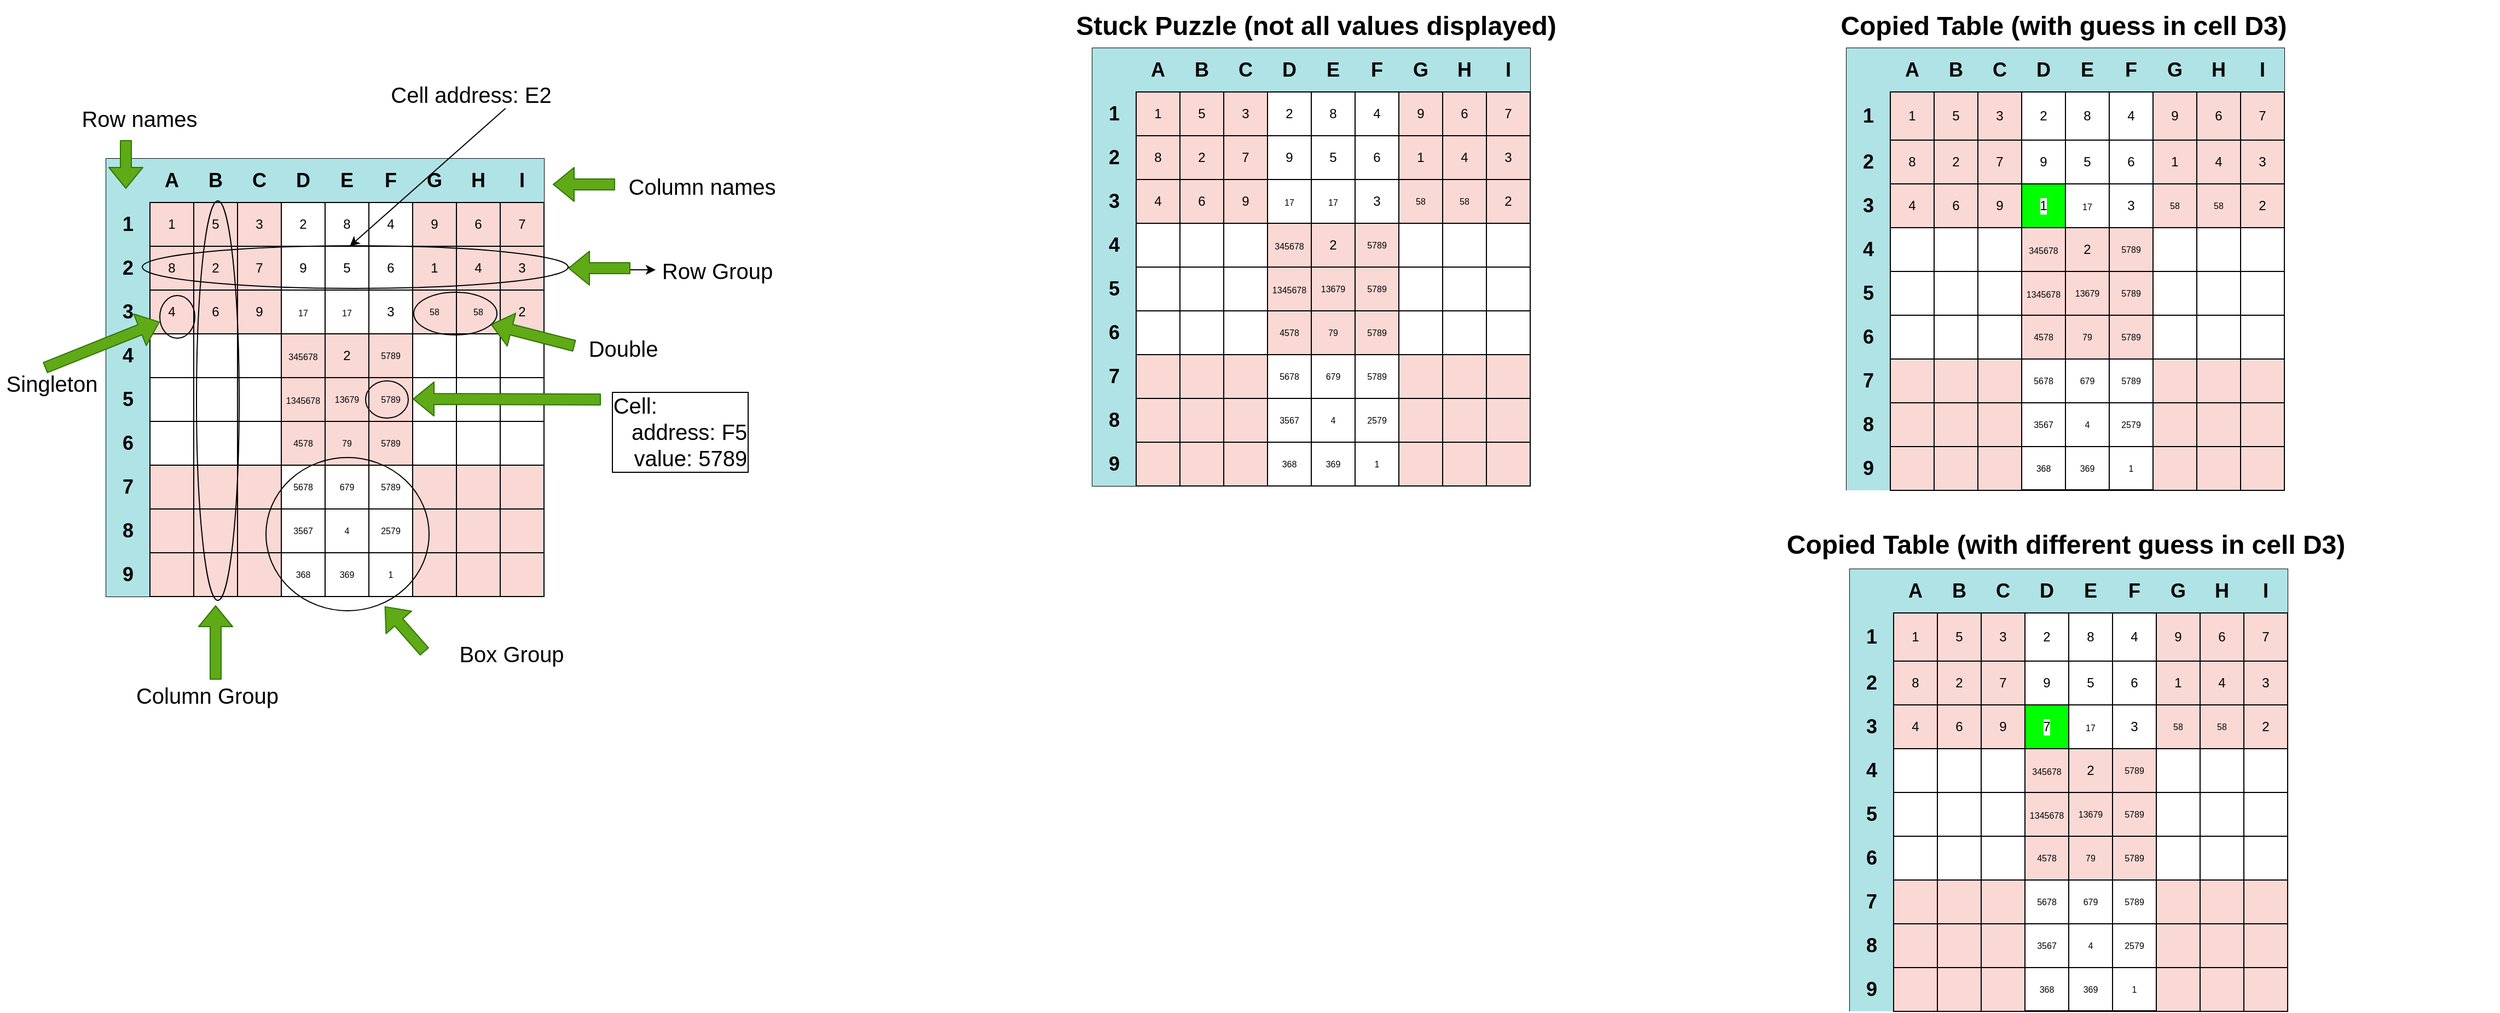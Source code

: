 <mxfile version="14.2.7" type="github">
  <diagram name="Page-1" id="bd83a815-5ea8-2e97-e5ec-87c9f400f2fa">
    <mxGraphModel dx="2867.5" dy="734" grid="0" gridSize="10" guides="1" tooltips="1" connect="1" arrows="1" fold="1" page="1" pageScale="1.5" pageWidth="1169" pageHeight="826" background="#ffffff" math="0" shadow="0">
      <root>
        <mxCell id="0" style=";html=1;" />
        <mxCell id="1" style=";html=1;" parent="0" />
        <mxCell id="1516e18e63f93b96-3" value="Stuck Puzzle (not all values displayed)" style="text;strokeColor=none;fillColor=none;html=1;fontSize=24;fontStyle=1;verticalAlign=middle;align=center;rounded=0;shadow=1;" parent="1" vertex="1">
          <mxGeometry x="-148" y="73" width="780" height="40" as="geometry" />
        </mxCell>
        <mxCell id="Im4FhcCXqjplq8VreH-y-1" value="" style="shape=table;html=1;whiteSpace=wrap;startSize=0;container=1;collapsible=0;childLayout=tableLayout;aspect=fixed;rowLines=1;columnLines=1;" vertex="1" parent="1">
          <mxGeometry x="38" y="113" width="400" height="400" as="geometry" />
        </mxCell>
        <mxCell id="Im4FhcCXqjplq8VreH-y-2" value="" style="shape=partialRectangle;html=1;whiteSpace=wrap;collapsible=0;dropTarget=0;pointerEvents=0;fillColor=none;top=0;left=0;bottom=0;right=0;points=[[0,0.5],[1,0.5]];portConstraint=eastwest;" vertex="1" parent="Im4FhcCXqjplq8VreH-y-1">
          <mxGeometry width="400" height="40" as="geometry" />
        </mxCell>
        <mxCell id="Im4FhcCXqjplq8VreH-y-3" value="" style="shape=partialRectangle;html=1;whiteSpace=wrap;connectable=0;overflow=hidden;fillColor=#b0e3e6;top=0;left=0;bottom=0;right=0;strokeColor=#0e8088;fontStyle=1;fontSize=18;" vertex="1" parent="Im4FhcCXqjplq8VreH-y-2">
          <mxGeometry width="40" height="40" as="geometry" />
        </mxCell>
        <mxCell id="Im4FhcCXqjplq8VreH-y-4" value="A" style="shape=partialRectangle;html=1;whiteSpace=wrap;connectable=0;overflow=hidden;fillColor=#b0e3e6;top=0;left=0;bottom=0;right=0;strokeColor=#0e8088;fontStyle=1;fontSize=18;" vertex="1" parent="Im4FhcCXqjplq8VreH-y-2">
          <mxGeometry x="40" width="40" height="40" as="geometry" />
        </mxCell>
        <mxCell id="Im4FhcCXqjplq8VreH-y-5" value="B" style="shape=partialRectangle;html=1;whiteSpace=wrap;connectable=0;overflow=hidden;fillColor=#b0e3e6;top=0;left=0;bottom=0;right=0;strokeColor=#0e8088;fontStyle=1;fontSize=18;" vertex="1" parent="Im4FhcCXqjplq8VreH-y-2">
          <mxGeometry x="80" width="40" height="40" as="geometry" />
        </mxCell>
        <mxCell id="Im4FhcCXqjplq8VreH-y-6" value="C" style="shape=partialRectangle;html=1;whiteSpace=wrap;connectable=0;overflow=hidden;fillColor=#b0e3e6;top=0;left=0;bottom=0;right=0;strokeColor=#0e8088;fontStyle=1;fontSize=18;" vertex="1" parent="Im4FhcCXqjplq8VreH-y-2">
          <mxGeometry x="120" width="40" height="40" as="geometry" />
        </mxCell>
        <mxCell id="Im4FhcCXqjplq8VreH-y-7" value="D" style="shape=partialRectangle;html=1;whiteSpace=wrap;connectable=0;overflow=hidden;fillColor=#b0e3e6;top=0;left=0;bottom=0;right=0;strokeColor=#0e8088;fontStyle=1;fontSize=18;" vertex="1" parent="Im4FhcCXqjplq8VreH-y-2">
          <mxGeometry x="160" width="40" height="40" as="geometry" />
        </mxCell>
        <mxCell id="Im4FhcCXqjplq8VreH-y-8" value="E" style="shape=partialRectangle;html=1;whiteSpace=wrap;connectable=0;overflow=hidden;fillColor=#b0e3e6;top=0;left=0;bottom=0;right=0;strokeColor=#0e8088;fontStyle=1;fontSize=18;" vertex="1" parent="Im4FhcCXqjplq8VreH-y-2">
          <mxGeometry x="200" width="40" height="40" as="geometry" />
        </mxCell>
        <mxCell id="Im4FhcCXqjplq8VreH-y-9" value="F" style="shape=partialRectangle;html=1;whiteSpace=wrap;connectable=0;overflow=hidden;fillColor=#b0e3e6;top=0;left=0;bottom=0;right=0;strokeColor=#0e8088;fontStyle=1;fontSize=18;" vertex="1" parent="Im4FhcCXqjplq8VreH-y-2">
          <mxGeometry x="240" width="40" height="40" as="geometry" />
        </mxCell>
        <mxCell id="Im4FhcCXqjplq8VreH-y-10" value="G" style="shape=partialRectangle;html=1;whiteSpace=wrap;connectable=0;overflow=hidden;fillColor=#b0e3e6;top=0;left=0;bottom=0;right=0;strokeColor=#0e8088;fontStyle=1;fontSize=18;" vertex="1" parent="Im4FhcCXqjplq8VreH-y-2">
          <mxGeometry x="280" width="40" height="40" as="geometry" />
        </mxCell>
        <mxCell id="Im4FhcCXqjplq8VreH-y-11" value="H" style="shape=partialRectangle;html=1;whiteSpace=wrap;connectable=0;overflow=hidden;fillColor=#b0e3e6;top=0;left=0;bottom=0;right=0;strokeColor=#0e8088;fontStyle=1;fontSize=18;" vertex="1" parent="Im4FhcCXqjplq8VreH-y-2">
          <mxGeometry x="320" width="40" height="40" as="geometry" />
        </mxCell>
        <mxCell id="Im4FhcCXqjplq8VreH-y-12" value="I" style="shape=partialRectangle;html=1;whiteSpace=wrap;connectable=0;overflow=hidden;fillColor=#b0e3e6;top=0;left=0;bottom=0;right=0;strokeColor=#0e8088;fontStyle=1;fontSize=18;" vertex="1" parent="Im4FhcCXqjplq8VreH-y-2">
          <mxGeometry x="360" width="40" height="40" as="geometry" />
        </mxCell>
        <mxCell id="Im4FhcCXqjplq8VreH-y-13" value="" style="shape=partialRectangle;html=1;whiteSpace=wrap;collapsible=0;dropTarget=0;pointerEvents=0;fillColor=none;top=0;left=0;bottom=0;right=0;points=[[0,0.5],[1,0.5]];portConstraint=eastwest;" vertex="1" parent="Im4FhcCXqjplq8VreH-y-1">
          <mxGeometry y="40" width="400" height="40" as="geometry" />
        </mxCell>
        <mxCell id="Im4FhcCXqjplq8VreH-y-14" value="1" style="shape=partialRectangle;html=1;whiteSpace=wrap;connectable=0;overflow=hidden;fillColor=#b0e3e6;top=0;left=0;bottom=0;right=0;strokeColor=#0e8088;fontStyle=1;fontSize=18;" vertex="1" parent="Im4FhcCXqjplq8VreH-y-13">
          <mxGeometry width="40" height="40" as="geometry" />
        </mxCell>
        <mxCell id="Im4FhcCXqjplq8VreH-y-15" value="1" style="shape=partialRectangle;html=1;whiteSpace=wrap;connectable=0;overflow=hidden;fillColor=#fad9d5;top=1;left=1;bottom=1;right=1;" vertex="1" parent="Im4FhcCXqjplq8VreH-y-13">
          <mxGeometry x="40" width="40" height="40" as="geometry" />
        </mxCell>
        <mxCell id="Im4FhcCXqjplq8VreH-y-16" value="5" style="shape=partialRectangle;html=1;whiteSpace=wrap;connectable=0;overflow=hidden;fillColor=#fad9d5;top=1;left=1;bottom=1;right=1;" vertex="1" parent="Im4FhcCXqjplq8VreH-y-13">
          <mxGeometry x="80" width="40" height="40" as="geometry" />
        </mxCell>
        <mxCell id="Im4FhcCXqjplq8VreH-y-17" value="3" style="shape=partialRectangle;html=1;whiteSpace=wrap;connectable=0;overflow=hidden;fillColor=#fad9d5;top=1;left=1;bottom=1;right=1;" vertex="1" parent="Im4FhcCXqjplq8VreH-y-13">
          <mxGeometry x="120" width="40" height="40" as="geometry" />
        </mxCell>
        <mxCell id="Im4FhcCXqjplq8VreH-y-18" value="2" style="shape=partialRectangle;html=1;whiteSpace=wrap;connectable=0;overflow=hidden;fillColor=none;top=1;left=1;bottom=1;right=1;" vertex="1" parent="Im4FhcCXqjplq8VreH-y-13">
          <mxGeometry x="160" width="40" height="40" as="geometry" />
        </mxCell>
        <mxCell id="Im4FhcCXqjplq8VreH-y-19" value="8" style="shape=partialRectangle;html=1;whiteSpace=wrap;connectable=0;overflow=hidden;fillColor=none;top=1;left=1;bottom=1;right=1;" vertex="1" parent="Im4FhcCXqjplq8VreH-y-13">
          <mxGeometry x="200" width="40" height="40" as="geometry" />
        </mxCell>
        <mxCell id="Im4FhcCXqjplq8VreH-y-20" value="4" style="shape=partialRectangle;html=1;whiteSpace=wrap;connectable=0;overflow=hidden;fillColor=none;top=1;left=1;bottom=1;right=1;" vertex="1" parent="Im4FhcCXqjplq8VreH-y-13">
          <mxGeometry x="240" width="40" height="40" as="geometry" />
        </mxCell>
        <mxCell id="Im4FhcCXqjplq8VreH-y-21" value="9" style="shape=partialRectangle;html=1;whiteSpace=wrap;connectable=0;overflow=hidden;fillColor=#fad9d5;top=1;left=1;bottom=1;right=1;perimeterSpacing=2;" vertex="1" parent="Im4FhcCXqjplq8VreH-y-13">
          <mxGeometry x="280" width="40" height="40" as="geometry" />
        </mxCell>
        <mxCell id="Im4FhcCXqjplq8VreH-y-22" value="6" style="shape=partialRectangle;html=1;whiteSpace=wrap;connectable=0;overflow=hidden;fillColor=#fad9d5;top=1;left=1;bottom=1;right=1;" vertex="1" parent="Im4FhcCXqjplq8VreH-y-13">
          <mxGeometry x="320" width="40" height="40" as="geometry" />
        </mxCell>
        <mxCell id="Im4FhcCXqjplq8VreH-y-23" value="7" style="shape=partialRectangle;html=1;whiteSpace=wrap;connectable=0;overflow=hidden;fillColor=#fad9d5;top=1;left=1;bottom=1;right=1;" vertex="1" parent="Im4FhcCXqjplq8VreH-y-13">
          <mxGeometry x="360" width="40" height="40" as="geometry" />
        </mxCell>
        <mxCell id="Im4FhcCXqjplq8VreH-y-24" value="" style="shape=partialRectangle;html=1;whiteSpace=wrap;collapsible=0;dropTarget=0;pointerEvents=0;fillColor=none;top=0;left=0;bottom=0;right=0;points=[[0,0.5],[1,0.5]];portConstraint=eastwest;" vertex="1" parent="Im4FhcCXqjplq8VreH-y-1">
          <mxGeometry y="80" width="400" height="40" as="geometry" />
        </mxCell>
        <mxCell id="Im4FhcCXqjplq8VreH-y-25" value="2" style="shape=partialRectangle;html=1;whiteSpace=wrap;connectable=0;overflow=hidden;fillColor=#b0e3e6;top=0;left=0;bottom=0;right=0;strokeColor=#0e8088;fontStyle=1;fontSize=18;" vertex="1" parent="Im4FhcCXqjplq8VreH-y-24">
          <mxGeometry width="40" height="40" as="geometry" />
        </mxCell>
        <mxCell id="Im4FhcCXqjplq8VreH-y-26" value="8" style="shape=partialRectangle;html=1;whiteSpace=wrap;connectable=0;overflow=hidden;fillColor=#fad9d5;top=1;left=1;bottom=1;right=1;" vertex="1" parent="Im4FhcCXqjplq8VreH-y-24">
          <mxGeometry x="40" width="40" height="40" as="geometry" />
        </mxCell>
        <mxCell id="Im4FhcCXqjplq8VreH-y-27" value="2" style="shape=partialRectangle;html=1;whiteSpace=wrap;connectable=0;overflow=hidden;fillColor=#fad9d5;top=1;left=1;bottom=1;right=1;" vertex="1" parent="Im4FhcCXqjplq8VreH-y-24">
          <mxGeometry x="80" width="40" height="40" as="geometry" />
        </mxCell>
        <mxCell id="Im4FhcCXqjplq8VreH-y-28" value="7" style="shape=partialRectangle;html=1;whiteSpace=wrap;connectable=0;overflow=hidden;fillColor=#fad9d5;top=1;left=1;bottom=1;right=1;" vertex="1" parent="Im4FhcCXqjplq8VreH-y-24">
          <mxGeometry x="120" width="40" height="40" as="geometry" />
        </mxCell>
        <mxCell id="Im4FhcCXqjplq8VreH-y-29" value="9" style="shape=partialRectangle;html=1;whiteSpace=wrap;connectable=0;overflow=hidden;fillColor=none;top=1;left=1;bottom=1;right=1;" vertex="1" parent="Im4FhcCXqjplq8VreH-y-24">
          <mxGeometry x="160" width="40" height="40" as="geometry" />
        </mxCell>
        <mxCell id="Im4FhcCXqjplq8VreH-y-30" value="5" style="shape=partialRectangle;html=1;whiteSpace=wrap;connectable=0;overflow=hidden;fillColor=none;top=1;left=1;bottom=1;right=1;" vertex="1" parent="Im4FhcCXqjplq8VreH-y-24">
          <mxGeometry x="200" width="40" height="40" as="geometry" />
        </mxCell>
        <mxCell id="Im4FhcCXqjplq8VreH-y-31" value="6" style="shape=partialRectangle;html=1;whiteSpace=wrap;connectable=0;overflow=hidden;fillColor=none;top=1;left=1;bottom=1;right=1;" vertex="1" parent="Im4FhcCXqjplq8VreH-y-24">
          <mxGeometry x="240" width="40" height="40" as="geometry" />
        </mxCell>
        <mxCell id="Im4FhcCXqjplq8VreH-y-32" value="1" style="shape=partialRectangle;html=1;whiteSpace=wrap;connectable=0;overflow=hidden;fillColor=#fad9d5;top=1;left=1;bottom=1;right=1;" vertex="1" parent="Im4FhcCXqjplq8VreH-y-24">
          <mxGeometry x="280" width="40" height="40" as="geometry" />
        </mxCell>
        <mxCell id="Im4FhcCXqjplq8VreH-y-33" value="4" style="shape=partialRectangle;html=1;whiteSpace=wrap;connectable=0;overflow=hidden;fillColor=#fad9d5;top=1;left=1;bottom=1;right=1;" vertex="1" parent="Im4FhcCXqjplq8VreH-y-24">
          <mxGeometry x="320" width="40" height="40" as="geometry" />
        </mxCell>
        <mxCell id="Im4FhcCXqjplq8VreH-y-34" value="3" style="shape=partialRectangle;html=1;whiteSpace=wrap;connectable=0;overflow=hidden;fillColor=#fad9d5;top=1;left=1;bottom=1;right=1;" vertex="1" parent="Im4FhcCXqjplq8VreH-y-24">
          <mxGeometry x="360" width="40" height="40" as="geometry" />
        </mxCell>
        <mxCell id="Im4FhcCXqjplq8VreH-y-35" value="" style="shape=partialRectangle;html=1;whiteSpace=wrap;collapsible=0;dropTarget=0;pointerEvents=0;fillColor=none;top=0;left=0;bottom=0;right=0;points=[[0,0.5],[1,0.5]];portConstraint=eastwest;" vertex="1" parent="Im4FhcCXqjplq8VreH-y-1">
          <mxGeometry y="120" width="400" height="40" as="geometry" />
        </mxCell>
        <mxCell id="Im4FhcCXqjplq8VreH-y-36" value="3" style="shape=partialRectangle;html=1;whiteSpace=wrap;connectable=0;overflow=hidden;fillColor=#b0e3e6;top=0;left=0;bottom=0;right=0;strokeColor=#0e8088;fontStyle=1;fontSize=18;" vertex="1" parent="Im4FhcCXqjplq8VreH-y-35">
          <mxGeometry width="40" height="40" as="geometry" />
        </mxCell>
        <mxCell id="Im4FhcCXqjplq8VreH-y-37" value="4" style="shape=partialRectangle;html=1;whiteSpace=wrap;connectable=0;overflow=hidden;fillColor=#fad9d5;top=1;left=1;bottom=1;right=1;" vertex="1" parent="Im4FhcCXqjplq8VreH-y-35">
          <mxGeometry x="40" width="40" height="40" as="geometry" />
        </mxCell>
        <mxCell id="Im4FhcCXqjplq8VreH-y-38" value="6" style="shape=partialRectangle;html=1;whiteSpace=wrap;connectable=0;overflow=hidden;fillColor=#fad9d5;top=1;left=1;bottom=1;right=1;" vertex="1" parent="Im4FhcCXqjplq8VreH-y-35">
          <mxGeometry x="80" width="40" height="40" as="geometry" />
        </mxCell>
        <mxCell id="Im4FhcCXqjplq8VreH-y-39" value="9" style="shape=partialRectangle;html=1;whiteSpace=wrap;connectable=0;overflow=hidden;fillColor=#fad9d5;top=1;left=1;bottom=1;right=1;" vertex="1" parent="Im4FhcCXqjplq8VreH-y-35">
          <mxGeometry x="120" width="40" height="40" as="geometry" />
        </mxCell>
        <mxCell id="Im4FhcCXqjplq8VreH-y-40" value="&lt;font style=&quot;font-size: 8px&quot;&gt;17&lt;/font&gt;" style="shape=partialRectangle;html=1;whiteSpace=wrap;connectable=0;overflow=hidden;fillColor=none;top=1;left=1;bottom=1;right=1;" vertex="1" parent="Im4FhcCXqjplq8VreH-y-35">
          <mxGeometry x="160" width="40" height="40" as="geometry" />
        </mxCell>
        <mxCell id="Im4FhcCXqjplq8VreH-y-41" value="&lt;font style=&quot;font-size: 8px&quot;&gt;17&lt;/font&gt;" style="shape=partialRectangle;html=1;whiteSpace=wrap;connectable=0;overflow=hidden;fillColor=none;top=1;left=1;bottom=1;right=1;" vertex="1" parent="Im4FhcCXqjplq8VreH-y-35">
          <mxGeometry x="200" width="40" height="40" as="geometry" />
        </mxCell>
        <mxCell id="Im4FhcCXqjplq8VreH-y-42" value="3" style="shape=partialRectangle;html=1;whiteSpace=wrap;connectable=0;overflow=hidden;fillColor=none;top=1;left=1;bottom=1;right=1;" vertex="1" parent="Im4FhcCXqjplq8VreH-y-35">
          <mxGeometry x="240" width="40" height="40" as="geometry" />
        </mxCell>
        <mxCell id="Im4FhcCXqjplq8VreH-y-43" value="58" style="shape=partialRectangle;html=1;whiteSpace=wrap;connectable=0;overflow=hidden;fillColor=#fad9d5;top=1;left=1;bottom=1;right=1;fontSize=8;" vertex="1" parent="Im4FhcCXqjplq8VreH-y-35">
          <mxGeometry x="280" width="40" height="40" as="geometry" />
        </mxCell>
        <mxCell id="Im4FhcCXqjplq8VreH-y-44" value="58" style="shape=partialRectangle;html=1;whiteSpace=wrap;connectable=0;overflow=hidden;fillColor=#fad9d5;top=1;left=1;bottom=1;right=1;fontSize=8;" vertex="1" parent="Im4FhcCXqjplq8VreH-y-35">
          <mxGeometry x="320" width="40" height="40" as="geometry" />
        </mxCell>
        <mxCell id="Im4FhcCXqjplq8VreH-y-45" value="2" style="shape=partialRectangle;html=1;whiteSpace=wrap;connectable=0;overflow=hidden;fillColor=#fad9d5;top=1;left=1;bottom=1;right=1;" vertex="1" parent="Im4FhcCXqjplq8VreH-y-35">
          <mxGeometry x="360" width="40" height="40" as="geometry" />
        </mxCell>
        <mxCell id="Im4FhcCXqjplq8VreH-y-46" value="" style="shape=partialRectangle;html=1;whiteSpace=wrap;collapsible=0;dropTarget=0;pointerEvents=0;fillColor=none;top=0;left=0;bottom=0;right=0;points=[[0,0.5],[1,0.5]];portConstraint=eastwest;" vertex="1" parent="Im4FhcCXqjplq8VreH-y-1">
          <mxGeometry y="160" width="400" height="40" as="geometry" />
        </mxCell>
        <mxCell id="Im4FhcCXqjplq8VreH-y-47" value="4" style="shape=partialRectangle;html=1;whiteSpace=wrap;connectable=0;overflow=hidden;fillColor=#b0e3e6;top=0;left=0;bottom=0;right=0;strokeColor=#0e8088;fontStyle=1;fontSize=18;" vertex="1" parent="Im4FhcCXqjplq8VreH-y-46">
          <mxGeometry width="40" height="40" as="geometry" />
        </mxCell>
        <mxCell id="Im4FhcCXqjplq8VreH-y-48" value="" style="shape=partialRectangle;html=1;whiteSpace=wrap;connectable=0;overflow=hidden;fillColor=none;top=1;left=1;bottom=1;right=1;" vertex="1" parent="Im4FhcCXqjplq8VreH-y-46">
          <mxGeometry x="40" width="40" height="40" as="geometry" />
        </mxCell>
        <mxCell id="Im4FhcCXqjplq8VreH-y-49" value="" style="shape=partialRectangle;html=1;whiteSpace=wrap;connectable=0;overflow=hidden;fillColor=none;top=1;left=1;bottom=1;right=1;" vertex="1" parent="Im4FhcCXqjplq8VreH-y-46">
          <mxGeometry x="80" width="40" height="40" as="geometry" />
        </mxCell>
        <mxCell id="Im4FhcCXqjplq8VreH-y-50" value="" style="shape=partialRectangle;html=1;whiteSpace=wrap;connectable=0;overflow=hidden;fillColor=none;top=1;left=1;bottom=1;right=1;" vertex="1" parent="Im4FhcCXqjplq8VreH-y-46">
          <mxGeometry x="120" width="40" height="40" as="geometry" />
        </mxCell>
        <mxCell id="Im4FhcCXqjplq8VreH-y-51" value="&lt;font style=&quot;font-size: 8px&quot;&gt;345678&lt;/font&gt;" style="shape=partialRectangle;html=1;whiteSpace=wrap;connectable=0;overflow=hidden;fillColor=#fad9d5;top=1;left=1;bottom=1;right=1;" vertex="1" parent="Im4FhcCXqjplq8VreH-y-46">
          <mxGeometry x="160" width="40" height="40" as="geometry" />
        </mxCell>
        <mxCell id="Im4FhcCXqjplq8VreH-y-52" value="2" style="shape=partialRectangle;html=1;whiteSpace=wrap;connectable=0;overflow=hidden;fillColor=#fad9d5;top=1;left=1;bottom=1;right=1;" vertex="1" parent="Im4FhcCXqjplq8VreH-y-46">
          <mxGeometry x="200" width="40" height="40" as="geometry" />
        </mxCell>
        <mxCell id="Im4FhcCXqjplq8VreH-y-53" value="5789" style="shape=partialRectangle;html=1;whiteSpace=wrap;connectable=0;overflow=hidden;fillColor=#fad9d5;top=1;left=1;bottom=1;right=1;fontSize=8;" vertex="1" parent="Im4FhcCXqjplq8VreH-y-46">
          <mxGeometry x="240" width="40" height="40" as="geometry" />
        </mxCell>
        <mxCell id="Im4FhcCXqjplq8VreH-y-54" value="" style="shape=partialRectangle;html=1;whiteSpace=wrap;connectable=0;overflow=hidden;fillColor=none;top=1;left=1;bottom=1;right=1;" vertex="1" parent="Im4FhcCXqjplq8VreH-y-46">
          <mxGeometry x="280" width="40" height="40" as="geometry" />
        </mxCell>
        <mxCell id="Im4FhcCXqjplq8VreH-y-55" value="" style="shape=partialRectangle;html=1;whiteSpace=wrap;connectable=0;overflow=hidden;fillColor=none;top=1;left=1;bottom=1;right=1;" vertex="1" parent="Im4FhcCXqjplq8VreH-y-46">
          <mxGeometry x="320" width="40" height="40" as="geometry" />
        </mxCell>
        <mxCell id="Im4FhcCXqjplq8VreH-y-56" value="" style="shape=partialRectangle;html=1;whiteSpace=wrap;connectable=0;overflow=hidden;fillColor=none;top=1;left=1;bottom=1;right=1;" vertex="1" parent="Im4FhcCXqjplq8VreH-y-46">
          <mxGeometry x="360" width="40" height="40" as="geometry" />
        </mxCell>
        <mxCell id="Im4FhcCXqjplq8VreH-y-57" value="" style="shape=partialRectangle;html=1;whiteSpace=wrap;collapsible=0;dropTarget=0;pointerEvents=0;fillColor=none;top=0;left=0;bottom=0;right=0;points=[[0,0.5],[1,0.5]];portConstraint=eastwest;" vertex="1" parent="Im4FhcCXqjplq8VreH-y-1">
          <mxGeometry y="200" width="400" height="40" as="geometry" />
        </mxCell>
        <mxCell id="Im4FhcCXqjplq8VreH-y-58" value="5" style="shape=partialRectangle;html=1;whiteSpace=wrap;connectable=0;overflow=hidden;fillColor=#b0e3e6;top=0;left=0;bottom=0;right=0;strokeColor=#0e8088;fontStyle=1;fontSize=18;" vertex="1" parent="Im4FhcCXqjplq8VreH-y-57">
          <mxGeometry width="40" height="40" as="geometry" />
        </mxCell>
        <mxCell id="Im4FhcCXqjplq8VreH-y-59" value="" style="shape=partialRectangle;html=1;whiteSpace=wrap;connectable=0;overflow=hidden;fillColor=none;top=1;left=1;bottom=1;right=1;" vertex="1" parent="Im4FhcCXqjplq8VreH-y-57">
          <mxGeometry x="40" width="40" height="40" as="geometry" />
        </mxCell>
        <mxCell id="Im4FhcCXqjplq8VreH-y-60" value="" style="shape=partialRectangle;html=1;whiteSpace=wrap;connectable=0;overflow=hidden;fillColor=none;top=1;left=1;bottom=1;right=1;" vertex="1" parent="Im4FhcCXqjplq8VreH-y-57">
          <mxGeometry x="80" width="40" height="40" as="geometry" />
        </mxCell>
        <mxCell id="Im4FhcCXqjplq8VreH-y-61" value="" style="shape=partialRectangle;html=1;whiteSpace=wrap;connectable=0;overflow=hidden;fillColor=none;top=1;left=1;bottom=1;right=1;" vertex="1" parent="Im4FhcCXqjplq8VreH-y-57">
          <mxGeometry x="120" width="40" height="40" as="geometry" />
        </mxCell>
        <mxCell id="Im4FhcCXqjplq8VreH-y-62" value="&lt;font style=&quot;font-size: 8px&quot;&gt;1345678&lt;/font&gt;" style="shape=partialRectangle;html=1;whiteSpace=wrap;connectable=0;overflow=hidden;fillColor=#fad9d5;top=1;left=1;bottom=1;right=1;" vertex="1" parent="Im4FhcCXqjplq8VreH-y-57">
          <mxGeometry x="160" width="40" height="40" as="geometry" />
        </mxCell>
        <mxCell id="Im4FhcCXqjplq8VreH-y-63" value="13679" style="shape=partialRectangle;html=1;whiteSpace=wrap;connectable=0;overflow=hidden;fillColor=#fad9d5;top=1;left=1;bottom=1;right=1;fontSize=8;" vertex="1" parent="Im4FhcCXqjplq8VreH-y-57">
          <mxGeometry x="200" width="40" height="40" as="geometry" />
        </mxCell>
        <mxCell id="Im4FhcCXqjplq8VreH-y-64" value="&lt;span style=&quot;font-size: 8px;&quot;&gt;5789&lt;/span&gt;" style="shape=partialRectangle;html=1;whiteSpace=wrap;connectable=0;overflow=hidden;fillColor=#fad9d5;top=1;left=1;bottom=1;right=1;fontSize=8;" vertex="1" parent="Im4FhcCXqjplq8VreH-y-57">
          <mxGeometry x="240" width="40" height="40" as="geometry" />
        </mxCell>
        <mxCell id="Im4FhcCXqjplq8VreH-y-65" value="" style="shape=partialRectangle;html=1;whiteSpace=wrap;connectable=0;overflow=hidden;fillColor=none;top=1;left=1;bottom=1;right=1;" vertex="1" parent="Im4FhcCXqjplq8VreH-y-57">
          <mxGeometry x="280" width="40" height="40" as="geometry" />
        </mxCell>
        <mxCell id="Im4FhcCXqjplq8VreH-y-66" value="" style="shape=partialRectangle;html=1;whiteSpace=wrap;connectable=0;overflow=hidden;fillColor=none;top=1;left=1;bottom=1;right=1;" vertex="1" parent="Im4FhcCXqjplq8VreH-y-57">
          <mxGeometry x="320" width="40" height="40" as="geometry" />
        </mxCell>
        <mxCell id="Im4FhcCXqjplq8VreH-y-67" value="" style="shape=partialRectangle;html=1;whiteSpace=wrap;connectable=0;overflow=hidden;fillColor=none;top=1;left=1;bottom=1;right=1;" vertex="1" parent="Im4FhcCXqjplq8VreH-y-57">
          <mxGeometry x="360" width="40" height="40" as="geometry" />
        </mxCell>
        <mxCell id="Im4FhcCXqjplq8VreH-y-68" value="" style="shape=partialRectangle;html=1;whiteSpace=wrap;collapsible=0;dropTarget=0;pointerEvents=0;fillColor=none;top=0;left=0;bottom=0;right=0;points=[[0,0.5],[1,0.5]];portConstraint=eastwest;" vertex="1" parent="Im4FhcCXqjplq8VreH-y-1">
          <mxGeometry y="240" width="400" height="40" as="geometry" />
        </mxCell>
        <mxCell id="Im4FhcCXqjplq8VreH-y-69" value="6" style="shape=partialRectangle;html=1;whiteSpace=wrap;connectable=0;overflow=hidden;fillColor=#b0e3e6;top=0;left=0;bottom=0;right=0;strokeColor=#0e8088;fontStyle=1;fontSize=18;" vertex="1" parent="Im4FhcCXqjplq8VreH-y-68">
          <mxGeometry width="40" height="40" as="geometry" />
        </mxCell>
        <mxCell id="Im4FhcCXqjplq8VreH-y-70" value="" style="shape=partialRectangle;html=1;whiteSpace=wrap;connectable=0;overflow=hidden;fillColor=none;top=1;left=1;bottom=1;right=1;" vertex="1" parent="Im4FhcCXqjplq8VreH-y-68">
          <mxGeometry x="40" width="40" height="40" as="geometry" />
        </mxCell>
        <mxCell id="Im4FhcCXqjplq8VreH-y-71" value="" style="shape=partialRectangle;html=1;whiteSpace=wrap;connectable=0;overflow=hidden;fillColor=none;top=1;left=1;bottom=1;right=1;" vertex="1" parent="Im4FhcCXqjplq8VreH-y-68">
          <mxGeometry x="80" width="40" height="40" as="geometry" />
        </mxCell>
        <mxCell id="Im4FhcCXqjplq8VreH-y-72" value="" style="shape=partialRectangle;html=1;whiteSpace=wrap;connectable=0;overflow=hidden;fillColor=none;top=1;left=1;bottom=1;right=1;" vertex="1" parent="Im4FhcCXqjplq8VreH-y-68">
          <mxGeometry x="120" width="40" height="40" as="geometry" />
        </mxCell>
        <mxCell id="Im4FhcCXqjplq8VreH-y-73" value="4578" style="shape=partialRectangle;html=1;whiteSpace=wrap;connectable=0;overflow=hidden;fillColor=#fad9d5;top=1;left=1;bottom=1;right=1;fontSize=8;" vertex="1" parent="Im4FhcCXqjplq8VreH-y-68">
          <mxGeometry x="160" width="40" height="40" as="geometry" />
        </mxCell>
        <mxCell id="Im4FhcCXqjplq8VreH-y-74" value="79" style="shape=partialRectangle;html=1;whiteSpace=wrap;connectable=0;overflow=hidden;fillColor=#fad9d5;top=1;left=1;bottom=1;right=1;fontSize=8;" vertex="1" parent="Im4FhcCXqjplq8VreH-y-68">
          <mxGeometry x="200" width="40" height="40" as="geometry" />
        </mxCell>
        <mxCell id="Im4FhcCXqjplq8VreH-y-75" value="&lt;span style=&quot;font-size: 8px;&quot;&gt;5789&lt;/span&gt;" style="shape=partialRectangle;html=1;whiteSpace=wrap;connectable=0;overflow=hidden;fillColor=#fad9d5;top=1;left=1;bottom=1;right=1;fontSize=8;" vertex="1" parent="Im4FhcCXqjplq8VreH-y-68">
          <mxGeometry x="240" width="40" height="40" as="geometry" />
        </mxCell>
        <mxCell id="Im4FhcCXqjplq8VreH-y-76" value="" style="shape=partialRectangle;html=1;whiteSpace=wrap;connectable=0;overflow=hidden;fillColor=none;top=1;left=1;bottom=1;right=1;" vertex="1" parent="Im4FhcCXqjplq8VreH-y-68">
          <mxGeometry x="280" width="40" height="40" as="geometry" />
        </mxCell>
        <mxCell id="Im4FhcCXqjplq8VreH-y-77" value="" style="shape=partialRectangle;html=1;whiteSpace=wrap;connectable=0;overflow=hidden;fillColor=none;top=1;left=1;bottom=1;right=1;" vertex="1" parent="Im4FhcCXqjplq8VreH-y-68">
          <mxGeometry x="320" width="40" height="40" as="geometry" />
        </mxCell>
        <mxCell id="Im4FhcCXqjplq8VreH-y-78" value="" style="shape=partialRectangle;html=1;whiteSpace=wrap;connectable=0;overflow=hidden;fillColor=none;top=1;left=1;bottom=1;right=1;" vertex="1" parent="Im4FhcCXqjplq8VreH-y-68">
          <mxGeometry x="360" width="40" height="40" as="geometry" />
        </mxCell>
        <mxCell id="Im4FhcCXqjplq8VreH-y-79" value="" style="shape=partialRectangle;html=1;whiteSpace=wrap;collapsible=0;dropTarget=0;pointerEvents=0;fillColor=none;top=0;left=0;bottom=0;right=0;points=[[0,0.5],[1,0.5]];portConstraint=eastwest;" vertex="1" parent="Im4FhcCXqjplq8VreH-y-1">
          <mxGeometry y="280" width="400" height="40" as="geometry" />
        </mxCell>
        <mxCell id="Im4FhcCXqjplq8VreH-y-80" value="7" style="shape=partialRectangle;html=1;whiteSpace=wrap;connectable=0;overflow=hidden;fillColor=#b0e3e6;top=0;left=0;bottom=0;right=0;strokeColor=#0e8088;fontStyle=1;fontSize=18;" vertex="1" parent="Im4FhcCXqjplq8VreH-y-79">
          <mxGeometry width="40" height="40" as="geometry" />
        </mxCell>
        <mxCell id="Im4FhcCXqjplq8VreH-y-81" value="" style="shape=partialRectangle;html=1;whiteSpace=wrap;connectable=0;overflow=hidden;fillColor=#fad9d5;top=1;left=1;bottom=1;right=1;" vertex="1" parent="Im4FhcCXqjplq8VreH-y-79">
          <mxGeometry x="40" width="40" height="40" as="geometry" />
        </mxCell>
        <mxCell id="Im4FhcCXqjplq8VreH-y-82" value="" style="shape=partialRectangle;html=1;whiteSpace=wrap;connectable=0;overflow=hidden;fillColor=#fad9d5;top=1;left=1;bottom=1;right=1;" vertex="1" parent="Im4FhcCXqjplq8VreH-y-79">
          <mxGeometry x="80" width="40" height="40" as="geometry" />
        </mxCell>
        <mxCell id="Im4FhcCXqjplq8VreH-y-83" value="" style="shape=partialRectangle;html=1;whiteSpace=wrap;connectable=0;overflow=hidden;fillColor=#fad9d5;top=1;left=1;bottom=1;right=1;" vertex="1" parent="Im4FhcCXqjplq8VreH-y-79">
          <mxGeometry x="120" width="40" height="40" as="geometry" />
        </mxCell>
        <mxCell id="Im4FhcCXqjplq8VreH-y-84" value="5678" style="shape=partialRectangle;html=1;whiteSpace=wrap;connectable=0;overflow=hidden;fillColor=none;top=1;left=1;bottom=1;right=1;fontSize=8;" vertex="1" parent="Im4FhcCXqjplq8VreH-y-79">
          <mxGeometry x="160" width="40" height="40" as="geometry" />
        </mxCell>
        <mxCell id="Im4FhcCXqjplq8VreH-y-85" value="679" style="shape=partialRectangle;html=1;whiteSpace=wrap;connectable=0;overflow=hidden;fillColor=none;top=1;left=1;bottom=1;right=1;fontSize=8;" vertex="1" parent="Im4FhcCXqjplq8VreH-y-79">
          <mxGeometry x="200" width="40" height="40" as="geometry" />
        </mxCell>
        <mxCell id="Im4FhcCXqjplq8VreH-y-86" value="5789" style="shape=partialRectangle;html=1;whiteSpace=wrap;connectable=0;overflow=hidden;fillColor=none;top=1;left=1;bottom=1;right=1;fontSize=8;" vertex="1" parent="Im4FhcCXqjplq8VreH-y-79">
          <mxGeometry x="240" width="40" height="40" as="geometry" />
        </mxCell>
        <mxCell id="Im4FhcCXqjplq8VreH-y-87" value="" style="shape=partialRectangle;html=1;whiteSpace=wrap;connectable=0;overflow=hidden;fillColor=#fad9d5;top=1;left=1;bottom=1;right=1;" vertex="1" parent="Im4FhcCXqjplq8VreH-y-79">
          <mxGeometry x="280" width="40" height="40" as="geometry" />
        </mxCell>
        <mxCell id="Im4FhcCXqjplq8VreH-y-88" value="" style="shape=partialRectangle;html=1;whiteSpace=wrap;connectable=0;overflow=hidden;fillColor=#fad9d5;top=1;left=1;bottom=1;right=1;" vertex="1" parent="Im4FhcCXqjplq8VreH-y-79">
          <mxGeometry x="320" width="40" height="40" as="geometry" />
        </mxCell>
        <mxCell id="Im4FhcCXqjplq8VreH-y-89" value="" style="shape=partialRectangle;html=1;whiteSpace=wrap;connectable=0;overflow=hidden;fillColor=#fad9d5;top=1;left=1;bottom=1;right=1;" vertex="1" parent="Im4FhcCXqjplq8VreH-y-79">
          <mxGeometry x="360" width="40" height="40" as="geometry" />
        </mxCell>
        <mxCell id="Im4FhcCXqjplq8VreH-y-90" value="" style="shape=partialRectangle;html=1;whiteSpace=wrap;collapsible=0;dropTarget=0;pointerEvents=0;fillColor=none;top=0;left=0;bottom=0;right=0;points=[[0,0.5],[1,0.5]];portConstraint=eastwest;" vertex="1" parent="Im4FhcCXqjplq8VreH-y-1">
          <mxGeometry y="320" width="400" height="40" as="geometry" />
        </mxCell>
        <mxCell id="Im4FhcCXqjplq8VreH-y-91" value="8" style="shape=partialRectangle;html=1;whiteSpace=wrap;connectable=0;overflow=hidden;fillColor=#b0e3e6;top=0;left=0;bottom=0;right=0;strokeColor=#0e8088;fontStyle=1;fontSize=18;" vertex="1" parent="Im4FhcCXqjplq8VreH-y-90">
          <mxGeometry width="40" height="40" as="geometry" />
        </mxCell>
        <mxCell id="Im4FhcCXqjplq8VreH-y-92" value="" style="shape=partialRectangle;html=1;whiteSpace=wrap;connectable=0;overflow=hidden;fillColor=#fad9d5;top=1;left=1;bottom=1;right=1;" vertex="1" parent="Im4FhcCXqjplq8VreH-y-90">
          <mxGeometry x="40" width="40" height="40" as="geometry" />
        </mxCell>
        <mxCell id="Im4FhcCXqjplq8VreH-y-93" value="" style="shape=partialRectangle;html=1;whiteSpace=wrap;connectable=0;overflow=hidden;fillColor=#fad9d5;top=1;left=1;bottom=1;right=1;" vertex="1" parent="Im4FhcCXqjplq8VreH-y-90">
          <mxGeometry x="80" width="40" height="40" as="geometry" />
        </mxCell>
        <mxCell id="Im4FhcCXqjplq8VreH-y-94" value="" style="shape=partialRectangle;html=1;whiteSpace=wrap;connectable=0;overflow=hidden;fillColor=#fad9d5;top=1;left=1;bottom=1;right=1;" vertex="1" parent="Im4FhcCXqjplq8VreH-y-90">
          <mxGeometry x="120" width="40" height="40" as="geometry" />
        </mxCell>
        <mxCell id="Im4FhcCXqjplq8VreH-y-95" value="3567" style="shape=partialRectangle;html=1;whiteSpace=wrap;connectable=0;overflow=hidden;fillColor=none;top=1;left=1;bottom=1;right=1;fontSize=8;" vertex="1" parent="Im4FhcCXqjplq8VreH-y-90">
          <mxGeometry x="160" width="40" height="40" as="geometry" />
        </mxCell>
        <mxCell id="Im4FhcCXqjplq8VreH-y-96" value="4" style="shape=partialRectangle;html=1;whiteSpace=wrap;connectable=0;overflow=hidden;fillColor=none;top=1;left=1;bottom=1;right=1;fontSize=8;" vertex="1" parent="Im4FhcCXqjplq8VreH-y-90">
          <mxGeometry x="200" width="40" height="40" as="geometry" />
        </mxCell>
        <mxCell id="Im4FhcCXqjplq8VreH-y-97" value="2579" style="shape=partialRectangle;html=1;whiteSpace=wrap;connectable=0;overflow=hidden;fillColor=none;top=1;left=1;bottom=1;right=1;fontSize=8;" vertex="1" parent="Im4FhcCXqjplq8VreH-y-90">
          <mxGeometry x="240" width="40" height="40" as="geometry" />
        </mxCell>
        <mxCell id="Im4FhcCXqjplq8VreH-y-98" value="" style="shape=partialRectangle;html=1;whiteSpace=wrap;connectable=0;overflow=hidden;fillColor=#fad9d5;top=1;left=1;bottom=1;right=1;" vertex="1" parent="Im4FhcCXqjplq8VreH-y-90">
          <mxGeometry x="280" width="40" height="40" as="geometry" />
        </mxCell>
        <mxCell id="Im4FhcCXqjplq8VreH-y-99" value="" style="shape=partialRectangle;html=1;whiteSpace=wrap;connectable=0;overflow=hidden;fillColor=#fad9d5;top=1;left=1;bottom=1;right=1;" vertex="1" parent="Im4FhcCXqjplq8VreH-y-90">
          <mxGeometry x="320" width="40" height="40" as="geometry" />
        </mxCell>
        <mxCell id="Im4FhcCXqjplq8VreH-y-100" value="" style="shape=partialRectangle;html=1;whiteSpace=wrap;connectable=0;overflow=hidden;fillColor=#fad9d5;top=1;left=1;bottom=1;right=1;" vertex="1" parent="Im4FhcCXqjplq8VreH-y-90">
          <mxGeometry x="360" width="40" height="40" as="geometry" />
        </mxCell>
        <mxCell id="Im4FhcCXqjplq8VreH-y-101" value="" style="shape=partialRectangle;html=1;whiteSpace=wrap;collapsible=0;dropTarget=0;pointerEvents=0;fillColor=none;top=0;left=0;bottom=0;right=0;points=[[0,0.5],[1,0.5]];portConstraint=eastwest;" vertex="1" parent="Im4FhcCXqjplq8VreH-y-1">
          <mxGeometry y="360" width="400" height="40" as="geometry" />
        </mxCell>
        <mxCell id="Im4FhcCXqjplq8VreH-y-102" value="9" style="shape=partialRectangle;html=1;whiteSpace=wrap;connectable=0;overflow=hidden;fillColor=#b0e3e6;top=0;left=0;bottom=0;right=0;strokeColor=#0e8088;fontStyle=1;fontSize=18;" vertex="1" parent="Im4FhcCXqjplq8VreH-y-101">
          <mxGeometry width="40" height="40" as="geometry" />
        </mxCell>
        <mxCell id="Im4FhcCXqjplq8VreH-y-103" value="" style="shape=partialRectangle;html=1;whiteSpace=wrap;connectable=0;overflow=hidden;fillColor=#fad9d5;top=1;left=1;bottom=1;right=1;" vertex="1" parent="Im4FhcCXqjplq8VreH-y-101">
          <mxGeometry x="40" width="40" height="40" as="geometry" />
        </mxCell>
        <mxCell id="Im4FhcCXqjplq8VreH-y-104" value="" style="shape=partialRectangle;html=1;whiteSpace=wrap;connectable=0;overflow=hidden;fillColor=#fad9d5;top=1;left=1;bottom=1;right=1;" vertex="1" parent="Im4FhcCXqjplq8VreH-y-101">
          <mxGeometry x="80" width="40" height="40" as="geometry" />
        </mxCell>
        <mxCell id="Im4FhcCXqjplq8VreH-y-105" value="" style="shape=partialRectangle;html=1;whiteSpace=wrap;connectable=0;overflow=hidden;fillColor=#fad9d5;top=1;left=1;bottom=1;right=1;" vertex="1" parent="Im4FhcCXqjplq8VreH-y-101">
          <mxGeometry x="120" width="40" height="40" as="geometry" />
        </mxCell>
        <mxCell id="Im4FhcCXqjplq8VreH-y-106" value="368" style="shape=partialRectangle;html=1;whiteSpace=wrap;connectable=0;overflow=hidden;fillColor=none;top=1;left=1;bottom=1;right=1;fontSize=8;" vertex="1" parent="Im4FhcCXqjplq8VreH-y-101">
          <mxGeometry x="160" width="40" height="40" as="geometry" />
        </mxCell>
        <mxCell id="Im4FhcCXqjplq8VreH-y-107" value="369" style="shape=partialRectangle;html=1;whiteSpace=wrap;connectable=0;overflow=hidden;fillColor=none;top=1;left=1;bottom=1;right=1;fontSize=8;" vertex="1" parent="Im4FhcCXqjplq8VreH-y-101">
          <mxGeometry x="200" width="40" height="40" as="geometry" />
        </mxCell>
        <mxCell id="Im4FhcCXqjplq8VreH-y-108" value="1" style="shape=partialRectangle;html=1;whiteSpace=wrap;connectable=0;overflow=hidden;fillColor=none;top=1;left=1;bottom=1;right=1;fontSize=8;" vertex="1" parent="Im4FhcCXqjplq8VreH-y-101">
          <mxGeometry x="240" width="40" height="40" as="geometry" />
        </mxCell>
        <mxCell id="Im4FhcCXqjplq8VreH-y-109" value="" style="shape=partialRectangle;html=1;whiteSpace=wrap;connectable=0;overflow=hidden;fillColor=#fad9d5;top=1;left=1;bottom=1;right=1;" vertex="1" parent="Im4FhcCXqjplq8VreH-y-101">
          <mxGeometry x="280" width="40" height="40" as="geometry" />
        </mxCell>
        <mxCell id="Im4FhcCXqjplq8VreH-y-110" value="" style="shape=partialRectangle;html=1;whiteSpace=wrap;connectable=0;overflow=hidden;fillColor=#fad9d5;top=1;left=1;bottom=1;right=1;" vertex="1" parent="Im4FhcCXqjplq8VreH-y-101">
          <mxGeometry x="320" width="40" height="40" as="geometry" />
        </mxCell>
        <mxCell id="Im4FhcCXqjplq8VreH-y-111" value="" style="shape=partialRectangle;html=1;whiteSpace=wrap;connectable=0;overflow=hidden;fillColor=#fad9d5;top=1;left=1;bottom=1;right=1;" vertex="1" parent="Im4FhcCXqjplq8VreH-y-101">
          <mxGeometry x="360" width="40" height="40" as="geometry" />
        </mxCell>
        <mxCell id="Im4FhcCXqjplq8VreH-y-112" value="Copied Table (with guess in cell D3)" style="text;strokeColor=none;fillColor=none;html=1;fontSize=24;fontStyle=1;verticalAlign=middle;align=center;rounded=0;shadow=1;" vertex="1" parent="1">
          <mxGeometry x="535" y="73" width="780" height="40" as="geometry" />
        </mxCell>
        <mxCell id="Im4FhcCXqjplq8VreH-y-113" value="" style="shape=table;html=1;whiteSpace=wrap;startSize=0;container=1;collapsible=0;childLayout=tableLayout;aspect=fixed;rowLines=1;columnLines=1;" vertex="1" parent="1">
          <mxGeometry x="727" y="113" width="400" height="403.5" as="geometry" />
        </mxCell>
        <mxCell id="Im4FhcCXqjplq8VreH-y-114" value="" style="shape=partialRectangle;html=1;whiteSpace=wrap;collapsible=0;dropTarget=0;pointerEvents=0;fillColor=none;top=0;left=0;bottom=0;right=0;points=[[0,0.5],[1,0.5]];portConstraint=eastwest;" vertex="1" parent="Im4FhcCXqjplq8VreH-y-113">
          <mxGeometry width="400" height="40" as="geometry" />
        </mxCell>
        <mxCell id="Im4FhcCXqjplq8VreH-y-115" value="" style="shape=partialRectangle;html=1;whiteSpace=wrap;connectable=0;overflow=hidden;fillColor=#b0e3e6;top=0;left=0;bottom=0;right=0;strokeColor=#0e8088;fontStyle=1;fontSize=18;" vertex="1" parent="Im4FhcCXqjplq8VreH-y-114">
          <mxGeometry width="40" height="40" as="geometry" />
        </mxCell>
        <mxCell id="Im4FhcCXqjplq8VreH-y-116" value="A" style="shape=partialRectangle;html=1;whiteSpace=wrap;connectable=0;overflow=hidden;fillColor=#b0e3e6;top=0;left=0;bottom=0;right=0;strokeColor=#0e8088;fontStyle=1;fontSize=18;" vertex="1" parent="Im4FhcCXqjplq8VreH-y-114">
          <mxGeometry x="40" width="40" height="40" as="geometry" />
        </mxCell>
        <mxCell id="Im4FhcCXqjplq8VreH-y-117" value="B" style="shape=partialRectangle;html=1;whiteSpace=wrap;connectable=0;overflow=hidden;fillColor=#b0e3e6;top=0;left=0;bottom=0;right=0;strokeColor=#0e8088;fontStyle=1;fontSize=18;" vertex="1" parent="Im4FhcCXqjplq8VreH-y-114">
          <mxGeometry x="80" width="40" height="40" as="geometry" />
        </mxCell>
        <mxCell id="Im4FhcCXqjplq8VreH-y-118" value="C" style="shape=partialRectangle;html=1;whiteSpace=wrap;connectable=0;overflow=hidden;fillColor=#b0e3e6;top=0;left=0;bottom=0;right=0;strokeColor=#0e8088;fontStyle=1;fontSize=18;" vertex="1" parent="Im4FhcCXqjplq8VreH-y-114">
          <mxGeometry x="120" width="40" height="40" as="geometry" />
        </mxCell>
        <mxCell id="Im4FhcCXqjplq8VreH-y-119" value="D" style="shape=partialRectangle;html=1;whiteSpace=wrap;connectable=0;overflow=hidden;fillColor=#b0e3e6;top=0;left=0;bottom=0;right=0;strokeColor=#0e8088;fontStyle=1;fontSize=18;" vertex="1" parent="Im4FhcCXqjplq8VreH-y-114">
          <mxGeometry x="160" width="40" height="40" as="geometry" />
        </mxCell>
        <mxCell id="Im4FhcCXqjplq8VreH-y-120" value="E" style="shape=partialRectangle;html=1;whiteSpace=wrap;connectable=0;overflow=hidden;fillColor=#b0e3e6;top=0;left=0;bottom=0;right=0;strokeColor=#0e8088;fontStyle=1;fontSize=18;" vertex="1" parent="Im4FhcCXqjplq8VreH-y-114">
          <mxGeometry x="200" width="40" height="40" as="geometry" />
        </mxCell>
        <mxCell id="Im4FhcCXqjplq8VreH-y-121" value="F" style="shape=partialRectangle;html=1;whiteSpace=wrap;connectable=0;overflow=hidden;fillColor=#b0e3e6;top=0;left=0;bottom=0;right=0;strokeColor=#0e8088;fontStyle=1;fontSize=18;" vertex="1" parent="Im4FhcCXqjplq8VreH-y-114">
          <mxGeometry x="240" width="40" height="40" as="geometry" />
        </mxCell>
        <mxCell id="Im4FhcCXqjplq8VreH-y-122" value="G" style="shape=partialRectangle;html=1;whiteSpace=wrap;connectable=0;overflow=hidden;fillColor=#b0e3e6;top=0;left=0;bottom=0;right=0;strokeColor=#0e8088;fontStyle=1;fontSize=18;" vertex="1" parent="Im4FhcCXqjplq8VreH-y-114">
          <mxGeometry x="280" width="40" height="40" as="geometry" />
        </mxCell>
        <mxCell id="Im4FhcCXqjplq8VreH-y-123" value="H" style="shape=partialRectangle;html=1;whiteSpace=wrap;connectable=0;overflow=hidden;fillColor=#b0e3e6;top=0;left=0;bottom=0;right=0;strokeColor=#0e8088;fontStyle=1;fontSize=18;" vertex="1" parent="Im4FhcCXqjplq8VreH-y-114">
          <mxGeometry x="320" width="40" height="40" as="geometry" />
        </mxCell>
        <mxCell id="Im4FhcCXqjplq8VreH-y-124" value="I" style="shape=partialRectangle;html=1;whiteSpace=wrap;connectable=0;overflow=hidden;fillColor=#b0e3e6;top=0;left=0;bottom=0;right=0;strokeColor=#0e8088;fontStyle=1;fontSize=18;" vertex="1" parent="Im4FhcCXqjplq8VreH-y-114">
          <mxGeometry x="360" width="40" height="40" as="geometry" />
        </mxCell>
        <mxCell id="Im4FhcCXqjplq8VreH-y-125" value="" style="shape=partialRectangle;html=1;whiteSpace=wrap;collapsible=0;dropTarget=0;pointerEvents=0;fillColor=none;top=0;left=0;bottom=0;right=0;points=[[0,0.5],[1,0.5]];portConstraint=eastwest;" vertex="1" parent="Im4FhcCXqjplq8VreH-y-113">
          <mxGeometry y="40" width="400" height="44" as="geometry" />
        </mxCell>
        <mxCell id="Im4FhcCXqjplq8VreH-y-126" value="1" style="shape=partialRectangle;html=1;whiteSpace=wrap;connectable=0;overflow=hidden;fillColor=#b0e3e6;top=0;left=0;bottom=0;right=0;strokeColor=#0e8088;fontStyle=1;fontSize=18;" vertex="1" parent="Im4FhcCXqjplq8VreH-y-125">
          <mxGeometry width="40" height="44" as="geometry" />
        </mxCell>
        <mxCell id="Im4FhcCXqjplq8VreH-y-127" value="1" style="shape=partialRectangle;html=1;whiteSpace=wrap;connectable=0;overflow=hidden;fillColor=#fad9d5;top=1;left=1;bottom=1;right=1;" vertex="1" parent="Im4FhcCXqjplq8VreH-y-125">
          <mxGeometry x="40" width="40" height="44" as="geometry" />
        </mxCell>
        <mxCell id="Im4FhcCXqjplq8VreH-y-128" value="5" style="shape=partialRectangle;html=1;whiteSpace=wrap;connectable=0;overflow=hidden;fillColor=#fad9d5;top=1;left=1;bottom=1;right=1;" vertex="1" parent="Im4FhcCXqjplq8VreH-y-125">
          <mxGeometry x="80" width="40" height="44" as="geometry" />
        </mxCell>
        <mxCell id="Im4FhcCXqjplq8VreH-y-129" value="3" style="shape=partialRectangle;html=1;whiteSpace=wrap;connectable=0;overflow=hidden;fillColor=#fad9d5;top=1;left=1;bottom=1;right=1;" vertex="1" parent="Im4FhcCXqjplq8VreH-y-125">
          <mxGeometry x="120" width="40" height="44" as="geometry" />
        </mxCell>
        <mxCell id="Im4FhcCXqjplq8VreH-y-130" value="2" style="shape=partialRectangle;html=1;whiteSpace=wrap;connectable=0;overflow=hidden;fillColor=none;top=1;left=1;bottom=1;right=1;" vertex="1" parent="Im4FhcCXqjplq8VreH-y-125">
          <mxGeometry x="160" width="40" height="44" as="geometry" />
        </mxCell>
        <mxCell id="Im4FhcCXqjplq8VreH-y-131" value="8" style="shape=partialRectangle;html=1;whiteSpace=wrap;connectable=0;overflow=hidden;fillColor=none;top=1;left=1;bottom=1;right=1;" vertex="1" parent="Im4FhcCXqjplq8VreH-y-125">
          <mxGeometry x="200" width="40" height="44" as="geometry" />
        </mxCell>
        <mxCell id="Im4FhcCXqjplq8VreH-y-132" value="4" style="shape=partialRectangle;html=1;whiteSpace=wrap;connectable=0;overflow=hidden;fillColor=none;top=1;left=1;bottom=1;right=1;" vertex="1" parent="Im4FhcCXqjplq8VreH-y-125">
          <mxGeometry x="240" width="40" height="44" as="geometry" />
        </mxCell>
        <mxCell id="Im4FhcCXqjplq8VreH-y-133" value="9" style="shape=partialRectangle;html=1;whiteSpace=wrap;connectable=0;overflow=hidden;fillColor=#fad9d5;top=1;left=1;bottom=1;right=1;perimeterSpacing=2;" vertex="1" parent="Im4FhcCXqjplq8VreH-y-125">
          <mxGeometry x="280" width="40" height="44" as="geometry" />
        </mxCell>
        <mxCell id="Im4FhcCXqjplq8VreH-y-134" value="6" style="shape=partialRectangle;html=1;whiteSpace=wrap;connectable=0;overflow=hidden;fillColor=#fad9d5;top=1;left=1;bottom=1;right=1;" vertex="1" parent="Im4FhcCXqjplq8VreH-y-125">
          <mxGeometry x="320" width="40" height="44" as="geometry" />
        </mxCell>
        <mxCell id="Im4FhcCXqjplq8VreH-y-135" value="7" style="shape=partialRectangle;html=1;whiteSpace=wrap;connectable=0;overflow=hidden;fillColor=#fad9d5;top=1;left=1;bottom=1;right=1;" vertex="1" parent="Im4FhcCXqjplq8VreH-y-125">
          <mxGeometry x="360" width="40" height="44" as="geometry" />
        </mxCell>
        <mxCell id="Im4FhcCXqjplq8VreH-y-136" value="" style="shape=partialRectangle;html=1;whiteSpace=wrap;collapsible=0;dropTarget=0;pointerEvents=0;fillColor=none;top=0;left=0;bottom=0;right=0;points=[[0,0.5],[1,0.5]];portConstraint=eastwest;" vertex="1" parent="Im4FhcCXqjplq8VreH-y-113">
          <mxGeometry y="84" width="400" height="40" as="geometry" />
        </mxCell>
        <mxCell id="Im4FhcCXqjplq8VreH-y-137" value="2" style="shape=partialRectangle;html=1;whiteSpace=wrap;connectable=0;overflow=hidden;fillColor=#b0e3e6;top=0;left=0;bottom=0;right=0;strokeColor=#0e8088;fontStyle=1;fontSize=18;" vertex="1" parent="Im4FhcCXqjplq8VreH-y-136">
          <mxGeometry width="40" height="40" as="geometry" />
        </mxCell>
        <mxCell id="Im4FhcCXqjplq8VreH-y-138" value="8" style="shape=partialRectangle;html=1;whiteSpace=wrap;connectable=0;overflow=hidden;fillColor=#fad9d5;top=1;left=1;bottom=1;right=1;" vertex="1" parent="Im4FhcCXqjplq8VreH-y-136">
          <mxGeometry x="40" width="40" height="40" as="geometry" />
        </mxCell>
        <mxCell id="Im4FhcCXqjplq8VreH-y-139" value="2" style="shape=partialRectangle;html=1;whiteSpace=wrap;connectable=0;overflow=hidden;fillColor=#fad9d5;top=1;left=1;bottom=1;right=1;" vertex="1" parent="Im4FhcCXqjplq8VreH-y-136">
          <mxGeometry x="80" width="40" height="40" as="geometry" />
        </mxCell>
        <mxCell id="Im4FhcCXqjplq8VreH-y-140" value="7" style="shape=partialRectangle;html=1;whiteSpace=wrap;connectable=0;overflow=hidden;fillColor=#fad9d5;top=1;left=1;bottom=1;right=1;" vertex="1" parent="Im4FhcCXqjplq8VreH-y-136">
          <mxGeometry x="120" width="40" height="40" as="geometry" />
        </mxCell>
        <mxCell id="Im4FhcCXqjplq8VreH-y-141" value="9" style="shape=partialRectangle;html=1;whiteSpace=wrap;connectable=0;overflow=hidden;fillColor=none;top=1;left=1;bottom=1;right=1;" vertex="1" parent="Im4FhcCXqjplq8VreH-y-136">
          <mxGeometry x="160" width="40" height="40" as="geometry" />
        </mxCell>
        <mxCell id="Im4FhcCXqjplq8VreH-y-142" value="5" style="shape=partialRectangle;html=1;whiteSpace=wrap;connectable=0;overflow=hidden;fillColor=none;top=1;left=1;bottom=1;right=1;" vertex="1" parent="Im4FhcCXqjplq8VreH-y-136">
          <mxGeometry x="200" width="40" height="40" as="geometry" />
        </mxCell>
        <mxCell id="Im4FhcCXqjplq8VreH-y-143" value="6" style="shape=partialRectangle;html=1;whiteSpace=wrap;connectable=0;overflow=hidden;fillColor=none;top=1;left=1;bottom=1;right=1;" vertex="1" parent="Im4FhcCXqjplq8VreH-y-136">
          <mxGeometry x="240" width="40" height="40" as="geometry" />
        </mxCell>
        <mxCell id="Im4FhcCXqjplq8VreH-y-144" value="1" style="shape=partialRectangle;html=1;whiteSpace=wrap;connectable=0;overflow=hidden;fillColor=#fad9d5;top=1;left=1;bottom=1;right=1;" vertex="1" parent="Im4FhcCXqjplq8VreH-y-136">
          <mxGeometry x="280" width="40" height="40" as="geometry" />
        </mxCell>
        <mxCell id="Im4FhcCXqjplq8VreH-y-145" value="4" style="shape=partialRectangle;html=1;whiteSpace=wrap;connectable=0;overflow=hidden;fillColor=#fad9d5;top=1;left=1;bottom=1;right=1;" vertex="1" parent="Im4FhcCXqjplq8VreH-y-136">
          <mxGeometry x="320" width="40" height="40" as="geometry" />
        </mxCell>
        <mxCell id="Im4FhcCXqjplq8VreH-y-146" value="3" style="shape=partialRectangle;html=1;whiteSpace=wrap;connectable=0;overflow=hidden;fillColor=#fad9d5;top=1;left=1;bottom=1;right=1;" vertex="1" parent="Im4FhcCXqjplq8VreH-y-136">
          <mxGeometry x="360" width="40" height="40" as="geometry" />
        </mxCell>
        <mxCell id="Im4FhcCXqjplq8VreH-y-147" value="" style="shape=partialRectangle;html=1;whiteSpace=wrap;collapsible=0;dropTarget=0;pointerEvents=0;fillColor=none;top=0;left=0;bottom=0;right=0;points=[[0,0.5],[1,0.5]];portConstraint=eastwest;" vertex="1" parent="Im4FhcCXqjplq8VreH-y-113">
          <mxGeometry y="124" width="400" height="40" as="geometry" />
        </mxCell>
        <mxCell id="Im4FhcCXqjplq8VreH-y-148" value="3" style="shape=partialRectangle;html=1;whiteSpace=wrap;connectable=0;overflow=hidden;fillColor=#b0e3e6;top=0;left=0;bottom=0;right=0;strokeColor=#0e8088;fontStyle=1;fontSize=18;" vertex="1" parent="Im4FhcCXqjplq8VreH-y-147">
          <mxGeometry width="40" height="40" as="geometry" />
        </mxCell>
        <mxCell id="Im4FhcCXqjplq8VreH-y-149" value="4" style="shape=partialRectangle;html=1;whiteSpace=wrap;connectable=0;overflow=hidden;fillColor=#fad9d5;top=1;left=1;bottom=1;right=1;" vertex="1" parent="Im4FhcCXqjplq8VreH-y-147">
          <mxGeometry x="40" width="40" height="40" as="geometry" />
        </mxCell>
        <mxCell id="Im4FhcCXqjplq8VreH-y-150" value="6" style="shape=partialRectangle;html=1;whiteSpace=wrap;connectable=0;overflow=hidden;fillColor=#fad9d5;top=1;left=1;bottom=1;right=1;" vertex="1" parent="Im4FhcCXqjplq8VreH-y-147">
          <mxGeometry x="80" width="40" height="40" as="geometry" />
        </mxCell>
        <mxCell id="Im4FhcCXqjplq8VreH-y-151" value="9" style="shape=partialRectangle;html=1;whiteSpace=wrap;connectable=0;overflow=hidden;fillColor=#fad9d5;top=1;left=1;bottom=1;right=1;" vertex="1" parent="Im4FhcCXqjplq8VreH-y-147">
          <mxGeometry x="120" width="40" height="40" as="geometry" />
        </mxCell>
        <mxCell id="Im4FhcCXqjplq8VreH-y-152" value="&lt;font style=&quot;font-size: 12px&quot;&gt;1&lt;/font&gt;" style="shape=partialRectangle;html=1;whiteSpace=wrap;connectable=0;overflow=hidden;top=1;left=1;bottom=1;right=1;labelBackgroundColor=#ffffff;fillColor=#00FF00;" vertex="1" parent="Im4FhcCXqjplq8VreH-y-147">
          <mxGeometry x="160" width="40" height="40" as="geometry" />
        </mxCell>
        <mxCell id="Im4FhcCXqjplq8VreH-y-153" value="&lt;font style=&quot;font-size: 8px&quot;&gt;17&lt;/font&gt;" style="shape=partialRectangle;html=1;whiteSpace=wrap;connectable=0;overflow=hidden;fillColor=none;top=1;left=1;bottom=1;right=1;" vertex="1" parent="Im4FhcCXqjplq8VreH-y-147">
          <mxGeometry x="200" width="40" height="40" as="geometry" />
        </mxCell>
        <mxCell id="Im4FhcCXqjplq8VreH-y-154" value="3" style="shape=partialRectangle;html=1;whiteSpace=wrap;connectable=0;overflow=hidden;fillColor=none;top=1;left=1;bottom=1;right=1;" vertex="1" parent="Im4FhcCXqjplq8VreH-y-147">
          <mxGeometry x="240" width="40" height="40" as="geometry" />
        </mxCell>
        <mxCell id="Im4FhcCXqjplq8VreH-y-155" value="58" style="shape=partialRectangle;html=1;whiteSpace=wrap;connectable=0;overflow=hidden;fillColor=#fad9d5;top=1;left=1;bottom=1;right=1;fontSize=8;" vertex="1" parent="Im4FhcCXqjplq8VreH-y-147">
          <mxGeometry x="280" width="40" height="40" as="geometry" />
        </mxCell>
        <mxCell id="Im4FhcCXqjplq8VreH-y-156" value="58" style="shape=partialRectangle;html=1;whiteSpace=wrap;connectable=0;overflow=hidden;fillColor=#fad9d5;top=1;left=1;bottom=1;right=1;fontSize=8;" vertex="1" parent="Im4FhcCXqjplq8VreH-y-147">
          <mxGeometry x="320" width="40" height="40" as="geometry" />
        </mxCell>
        <mxCell id="Im4FhcCXqjplq8VreH-y-157" value="2" style="shape=partialRectangle;html=1;whiteSpace=wrap;connectable=0;overflow=hidden;fillColor=#fad9d5;top=1;left=1;bottom=1;right=1;" vertex="1" parent="Im4FhcCXqjplq8VreH-y-147">
          <mxGeometry x="360" width="40" height="40" as="geometry" />
        </mxCell>
        <mxCell id="Im4FhcCXqjplq8VreH-y-158" value="" style="shape=partialRectangle;html=1;whiteSpace=wrap;collapsible=0;dropTarget=0;pointerEvents=0;fillColor=none;top=0;left=0;bottom=0;right=0;points=[[0,0.5],[1,0.5]];portConstraint=eastwest;" vertex="1" parent="Im4FhcCXqjplq8VreH-y-113">
          <mxGeometry y="164" width="400" height="40" as="geometry" />
        </mxCell>
        <mxCell id="Im4FhcCXqjplq8VreH-y-159" value="4" style="shape=partialRectangle;html=1;whiteSpace=wrap;connectable=0;overflow=hidden;fillColor=#b0e3e6;top=0;left=0;bottom=0;right=0;strokeColor=#0e8088;fontStyle=1;fontSize=18;" vertex="1" parent="Im4FhcCXqjplq8VreH-y-158">
          <mxGeometry width="40" height="40" as="geometry" />
        </mxCell>
        <mxCell id="Im4FhcCXqjplq8VreH-y-160" value="" style="shape=partialRectangle;html=1;whiteSpace=wrap;connectable=0;overflow=hidden;fillColor=none;top=1;left=1;bottom=1;right=1;" vertex="1" parent="Im4FhcCXqjplq8VreH-y-158">
          <mxGeometry x="40" width="40" height="40" as="geometry" />
        </mxCell>
        <mxCell id="Im4FhcCXqjplq8VreH-y-161" value="" style="shape=partialRectangle;html=1;whiteSpace=wrap;connectable=0;overflow=hidden;fillColor=none;top=1;left=1;bottom=1;right=1;" vertex="1" parent="Im4FhcCXqjplq8VreH-y-158">
          <mxGeometry x="80" width="40" height="40" as="geometry" />
        </mxCell>
        <mxCell id="Im4FhcCXqjplq8VreH-y-162" value="" style="shape=partialRectangle;html=1;whiteSpace=wrap;connectable=0;overflow=hidden;fillColor=none;top=1;left=1;bottom=1;right=1;" vertex="1" parent="Im4FhcCXqjplq8VreH-y-158">
          <mxGeometry x="120" width="40" height="40" as="geometry" />
        </mxCell>
        <mxCell id="Im4FhcCXqjplq8VreH-y-163" value="&lt;font style=&quot;font-size: 8px&quot;&gt;345678&lt;/font&gt;" style="shape=partialRectangle;html=1;whiteSpace=wrap;connectable=0;overflow=hidden;fillColor=#fad9d5;top=1;left=1;bottom=1;right=1;" vertex="1" parent="Im4FhcCXqjplq8VreH-y-158">
          <mxGeometry x="160" width="40" height="40" as="geometry" />
        </mxCell>
        <mxCell id="Im4FhcCXqjplq8VreH-y-164" value="2" style="shape=partialRectangle;html=1;whiteSpace=wrap;connectable=0;overflow=hidden;fillColor=#fad9d5;top=1;left=1;bottom=1;right=1;" vertex="1" parent="Im4FhcCXqjplq8VreH-y-158">
          <mxGeometry x="200" width="40" height="40" as="geometry" />
        </mxCell>
        <mxCell id="Im4FhcCXqjplq8VreH-y-165" value="5789" style="shape=partialRectangle;html=1;whiteSpace=wrap;connectable=0;overflow=hidden;fillColor=#fad9d5;top=1;left=1;bottom=1;right=1;fontSize=8;" vertex="1" parent="Im4FhcCXqjplq8VreH-y-158">
          <mxGeometry x="240" width="40" height="40" as="geometry" />
        </mxCell>
        <mxCell id="Im4FhcCXqjplq8VreH-y-166" value="" style="shape=partialRectangle;html=1;whiteSpace=wrap;connectable=0;overflow=hidden;fillColor=none;top=1;left=1;bottom=1;right=1;" vertex="1" parent="Im4FhcCXqjplq8VreH-y-158">
          <mxGeometry x="280" width="40" height="40" as="geometry" />
        </mxCell>
        <mxCell id="Im4FhcCXqjplq8VreH-y-167" value="" style="shape=partialRectangle;html=1;whiteSpace=wrap;connectable=0;overflow=hidden;fillColor=none;top=1;left=1;bottom=1;right=1;" vertex="1" parent="Im4FhcCXqjplq8VreH-y-158">
          <mxGeometry x="320" width="40" height="40" as="geometry" />
        </mxCell>
        <mxCell id="Im4FhcCXqjplq8VreH-y-168" value="" style="shape=partialRectangle;html=1;whiteSpace=wrap;connectable=0;overflow=hidden;fillColor=none;top=1;left=1;bottom=1;right=1;" vertex="1" parent="Im4FhcCXqjplq8VreH-y-158">
          <mxGeometry x="360" width="40" height="40" as="geometry" />
        </mxCell>
        <mxCell id="Im4FhcCXqjplq8VreH-y-169" value="" style="shape=partialRectangle;html=1;whiteSpace=wrap;collapsible=0;dropTarget=0;pointerEvents=0;fillColor=none;top=0;left=0;bottom=0;right=0;points=[[0,0.5],[1,0.5]];portConstraint=eastwest;" vertex="1" parent="Im4FhcCXqjplq8VreH-y-113">
          <mxGeometry y="204" width="400" height="40" as="geometry" />
        </mxCell>
        <mxCell id="Im4FhcCXqjplq8VreH-y-170" value="5" style="shape=partialRectangle;html=1;whiteSpace=wrap;connectable=0;overflow=hidden;fillColor=#b0e3e6;top=0;left=0;bottom=0;right=0;strokeColor=#0e8088;fontStyle=1;fontSize=18;" vertex="1" parent="Im4FhcCXqjplq8VreH-y-169">
          <mxGeometry width="40" height="40" as="geometry" />
        </mxCell>
        <mxCell id="Im4FhcCXqjplq8VreH-y-171" value="" style="shape=partialRectangle;html=1;whiteSpace=wrap;connectable=0;overflow=hidden;fillColor=none;top=1;left=1;bottom=1;right=1;" vertex="1" parent="Im4FhcCXqjplq8VreH-y-169">
          <mxGeometry x="40" width="40" height="40" as="geometry" />
        </mxCell>
        <mxCell id="Im4FhcCXqjplq8VreH-y-172" value="" style="shape=partialRectangle;html=1;whiteSpace=wrap;connectable=0;overflow=hidden;fillColor=none;top=1;left=1;bottom=1;right=1;" vertex="1" parent="Im4FhcCXqjplq8VreH-y-169">
          <mxGeometry x="80" width="40" height="40" as="geometry" />
        </mxCell>
        <mxCell id="Im4FhcCXqjplq8VreH-y-173" value="" style="shape=partialRectangle;html=1;whiteSpace=wrap;connectable=0;overflow=hidden;fillColor=none;top=1;left=1;bottom=1;right=1;" vertex="1" parent="Im4FhcCXqjplq8VreH-y-169">
          <mxGeometry x="120" width="40" height="40" as="geometry" />
        </mxCell>
        <mxCell id="Im4FhcCXqjplq8VreH-y-174" value="&lt;font style=&quot;font-size: 8px&quot;&gt;1345678&lt;/font&gt;" style="shape=partialRectangle;html=1;whiteSpace=wrap;connectable=0;overflow=hidden;fillColor=#fad9d5;top=1;left=1;bottom=1;right=1;" vertex="1" parent="Im4FhcCXqjplq8VreH-y-169">
          <mxGeometry x="160" width="40" height="40" as="geometry" />
        </mxCell>
        <mxCell id="Im4FhcCXqjplq8VreH-y-175" value="13679" style="shape=partialRectangle;html=1;whiteSpace=wrap;connectable=0;overflow=hidden;fillColor=#fad9d5;top=1;left=1;bottom=1;right=1;fontSize=8;" vertex="1" parent="Im4FhcCXqjplq8VreH-y-169">
          <mxGeometry x="200" width="40" height="40" as="geometry" />
        </mxCell>
        <mxCell id="Im4FhcCXqjplq8VreH-y-176" value="&lt;span style=&quot;font-size: 8px;&quot;&gt;5789&lt;/span&gt;" style="shape=partialRectangle;html=1;whiteSpace=wrap;connectable=0;overflow=hidden;fillColor=#fad9d5;top=1;left=1;bottom=1;right=1;fontSize=8;" vertex="1" parent="Im4FhcCXqjplq8VreH-y-169">
          <mxGeometry x="240" width="40" height="40" as="geometry" />
        </mxCell>
        <mxCell id="Im4FhcCXqjplq8VreH-y-177" value="" style="shape=partialRectangle;html=1;whiteSpace=wrap;connectable=0;overflow=hidden;fillColor=none;top=1;left=1;bottom=1;right=1;" vertex="1" parent="Im4FhcCXqjplq8VreH-y-169">
          <mxGeometry x="280" width="40" height="40" as="geometry" />
        </mxCell>
        <mxCell id="Im4FhcCXqjplq8VreH-y-178" value="" style="shape=partialRectangle;html=1;whiteSpace=wrap;connectable=0;overflow=hidden;fillColor=none;top=1;left=1;bottom=1;right=1;" vertex="1" parent="Im4FhcCXqjplq8VreH-y-169">
          <mxGeometry x="320" width="40" height="40" as="geometry" />
        </mxCell>
        <mxCell id="Im4FhcCXqjplq8VreH-y-179" value="" style="shape=partialRectangle;html=1;whiteSpace=wrap;connectable=0;overflow=hidden;fillColor=none;top=1;left=1;bottom=1;right=1;" vertex="1" parent="Im4FhcCXqjplq8VreH-y-169">
          <mxGeometry x="360" width="40" height="40" as="geometry" />
        </mxCell>
        <mxCell id="Im4FhcCXqjplq8VreH-y-180" value="" style="shape=partialRectangle;html=1;whiteSpace=wrap;collapsible=0;dropTarget=0;pointerEvents=0;fillColor=none;top=0;left=0;bottom=0;right=0;points=[[0,0.5],[1,0.5]];portConstraint=eastwest;" vertex="1" parent="Im4FhcCXqjplq8VreH-y-113">
          <mxGeometry y="244" width="400" height="40" as="geometry" />
        </mxCell>
        <mxCell id="Im4FhcCXqjplq8VreH-y-181" value="6" style="shape=partialRectangle;html=1;whiteSpace=wrap;connectable=0;overflow=hidden;fillColor=#b0e3e6;top=0;left=0;bottom=0;right=0;strokeColor=#0e8088;fontStyle=1;fontSize=18;" vertex="1" parent="Im4FhcCXqjplq8VreH-y-180">
          <mxGeometry width="40" height="40" as="geometry" />
        </mxCell>
        <mxCell id="Im4FhcCXqjplq8VreH-y-182" value="" style="shape=partialRectangle;html=1;whiteSpace=wrap;connectable=0;overflow=hidden;fillColor=none;top=1;left=1;bottom=1;right=1;" vertex="1" parent="Im4FhcCXqjplq8VreH-y-180">
          <mxGeometry x="40" width="40" height="40" as="geometry" />
        </mxCell>
        <mxCell id="Im4FhcCXqjplq8VreH-y-183" value="" style="shape=partialRectangle;html=1;whiteSpace=wrap;connectable=0;overflow=hidden;fillColor=none;top=1;left=1;bottom=1;right=1;" vertex="1" parent="Im4FhcCXqjplq8VreH-y-180">
          <mxGeometry x="80" width="40" height="40" as="geometry" />
        </mxCell>
        <mxCell id="Im4FhcCXqjplq8VreH-y-184" value="" style="shape=partialRectangle;html=1;whiteSpace=wrap;connectable=0;overflow=hidden;fillColor=none;top=1;left=1;bottom=1;right=1;" vertex="1" parent="Im4FhcCXqjplq8VreH-y-180">
          <mxGeometry x="120" width="40" height="40" as="geometry" />
        </mxCell>
        <mxCell id="Im4FhcCXqjplq8VreH-y-185" value="4578" style="shape=partialRectangle;html=1;whiteSpace=wrap;connectable=0;overflow=hidden;fillColor=#fad9d5;top=1;left=1;bottom=1;right=1;fontSize=8;" vertex="1" parent="Im4FhcCXqjplq8VreH-y-180">
          <mxGeometry x="160" width="40" height="40" as="geometry" />
        </mxCell>
        <mxCell id="Im4FhcCXqjplq8VreH-y-186" value="79" style="shape=partialRectangle;html=1;whiteSpace=wrap;connectable=0;overflow=hidden;fillColor=#fad9d5;top=1;left=1;bottom=1;right=1;fontSize=8;" vertex="1" parent="Im4FhcCXqjplq8VreH-y-180">
          <mxGeometry x="200" width="40" height="40" as="geometry" />
        </mxCell>
        <mxCell id="Im4FhcCXqjplq8VreH-y-187" value="&lt;span style=&quot;font-size: 8px;&quot;&gt;5789&lt;/span&gt;" style="shape=partialRectangle;html=1;whiteSpace=wrap;connectable=0;overflow=hidden;fillColor=#fad9d5;top=1;left=1;bottom=1;right=1;fontSize=8;" vertex="1" parent="Im4FhcCXqjplq8VreH-y-180">
          <mxGeometry x="240" width="40" height="40" as="geometry" />
        </mxCell>
        <mxCell id="Im4FhcCXqjplq8VreH-y-188" value="" style="shape=partialRectangle;html=1;whiteSpace=wrap;connectable=0;overflow=hidden;fillColor=none;top=1;left=1;bottom=1;right=1;" vertex="1" parent="Im4FhcCXqjplq8VreH-y-180">
          <mxGeometry x="280" width="40" height="40" as="geometry" />
        </mxCell>
        <mxCell id="Im4FhcCXqjplq8VreH-y-189" value="" style="shape=partialRectangle;html=1;whiteSpace=wrap;connectable=0;overflow=hidden;fillColor=none;top=1;left=1;bottom=1;right=1;" vertex="1" parent="Im4FhcCXqjplq8VreH-y-180">
          <mxGeometry x="320" width="40" height="40" as="geometry" />
        </mxCell>
        <mxCell id="Im4FhcCXqjplq8VreH-y-190" value="" style="shape=partialRectangle;html=1;whiteSpace=wrap;connectable=0;overflow=hidden;fillColor=none;top=1;left=1;bottom=1;right=1;" vertex="1" parent="Im4FhcCXqjplq8VreH-y-180">
          <mxGeometry x="360" width="40" height="40" as="geometry" />
        </mxCell>
        <mxCell id="Im4FhcCXqjplq8VreH-y-191" value="" style="shape=partialRectangle;html=1;whiteSpace=wrap;collapsible=0;dropTarget=0;pointerEvents=0;fillColor=none;top=0;left=0;bottom=0;right=0;points=[[0,0.5],[1,0.5]];portConstraint=eastwest;" vertex="1" parent="Im4FhcCXqjplq8VreH-y-113">
          <mxGeometry y="284" width="400" height="40" as="geometry" />
        </mxCell>
        <mxCell id="Im4FhcCXqjplq8VreH-y-192" value="7" style="shape=partialRectangle;html=1;whiteSpace=wrap;connectable=0;overflow=hidden;fillColor=#b0e3e6;top=0;left=0;bottom=0;right=0;strokeColor=#0e8088;fontStyle=1;fontSize=18;" vertex="1" parent="Im4FhcCXqjplq8VreH-y-191">
          <mxGeometry width="40" height="40" as="geometry" />
        </mxCell>
        <mxCell id="Im4FhcCXqjplq8VreH-y-193" value="" style="shape=partialRectangle;html=1;whiteSpace=wrap;connectable=0;overflow=hidden;fillColor=#fad9d5;top=1;left=1;bottom=1;right=1;" vertex="1" parent="Im4FhcCXqjplq8VreH-y-191">
          <mxGeometry x="40" width="40" height="40" as="geometry" />
        </mxCell>
        <mxCell id="Im4FhcCXqjplq8VreH-y-194" value="" style="shape=partialRectangle;html=1;whiteSpace=wrap;connectable=0;overflow=hidden;fillColor=#fad9d5;top=1;left=1;bottom=1;right=1;" vertex="1" parent="Im4FhcCXqjplq8VreH-y-191">
          <mxGeometry x="80" width="40" height="40" as="geometry" />
        </mxCell>
        <mxCell id="Im4FhcCXqjplq8VreH-y-195" value="" style="shape=partialRectangle;html=1;whiteSpace=wrap;connectable=0;overflow=hidden;fillColor=#fad9d5;top=1;left=1;bottom=1;right=1;" vertex="1" parent="Im4FhcCXqjplq8VreH-y-191">
          <mxGeometry x="120" width="40" height="40" as="geometry" />
        </mxCell>
        <mxCell id="Im4FhcCXqjplq8VreH-y-196" value="5678" style="shape=partialRectangle;html=1;whiteSpace=wrap;connectable=0;overflow=hidden;fillColor=none;top=1;left=1;bottom=1;right=1;fontSize=8;" vertex="1" parent="Im4FhcCXqjplq8VreH-y-191">
          <mxGeometry x="160" width="40" height="40" as="geometry" />
        </mxCell>
        <mxCell id="Im4FhcCXqjplq8VreH-y-197" value="679" style="shape=partialRectangle;html=1;whiteSpace=wrap;connectable=0;overflow=hidden;fillColor=none;top=1;left=1;bottom=1;right=1;fontSize=8;" vertex="1" parent="Im4FhcCXqjplq8VreH-y-191">
          <mxGeometry x="200" width="40" height="40" as="geometry" />
        </mxCell>
        <mxCell id="Im4FhcCXqjplq8VreH-y-198" value="5789" style="shape=partialRectangle;html=1;whiteSpace=wrap;connectable=0;overflow=hidden;fillColor=none;top=1;left=1;bottom=1;right=1;fontSize=8;" vertex="1" parent="Im4FhcCXqjplq8VreH-y-191">
          <mxGeometry x="240" width="40" height="40" as="geometry" />
        </mxCell>
        <mxCell id="Im4FhcCXqjplq8VreH-y-199" value="" style="shape=partialRectangle;html=1;whiteSpace=wrap;connectable=0;overflow=hidden;fillColor=#fad9d5;top=1;left=1;bottom=1;right=1;" vertex="1" parent="Im4FhcCXqjplq8VreH-y-191">
          <mxGeometry x="280" width="40" height="40" as="geometry" />
        </mxCell>
        <mxCell id="Im4FhcCXqjplq8VreH-y-200" value="" style="shape=partialRectangle;html=1;whiteSpace=wrap;connectable=0;overflow=hidden;fillColor=#fad9d5;top=1;left=1;bottom=1;right=1;" vertex="1" parent="Im4FhcCXqjplq8VreH-y-191">
          <mxGeometry x="320" width="40" height="40" as="geometry" />
        </mxCell>
        <mxCell id="Im4FhcCXqjplq8VreH-y-201" value="" style="shape=partialRectangle;html=1;whiteSpace=wrap;connectable=0;overflow=hidden;fillColor=#fad9d5;top=1;left=1;bottom=1;right=1;" vertex="1" parent="Im4FhcCXqjplq8VreH-y-191">
          <mxGeometry x="360" width="40" height="40" as="geometry" />
        </mxCell>
        <mxCell id="Im4FhcCXqjplq8VreH-y-202" value="" style="shape=partialRectangle;html=1;whiteSpace=wrap;collapsible=0;dropTarget=0;pointerEvents=0;fillColor=none;top=0;left=0;bottom=0;right=0;points=[[0,0.5],[1,0.5]];portConstraint=eastwest;" vertex="1" parent="Im4FhcCXqjplq8VreH-y-113">
          <mxGeometry y="324" width="400" height="40" as="geometry" />
        </mxCell>
        <mxCell id="Im4FhcCXqjplq8VreH-y-203" value="8" style="shape=partialRectangle;html=1;whiteSpace=wrap;connectable=0;overflow=hidden;fillColor=#b0e3e6;top=0;left=0;bottom=0;right=0;strokeColor=#0e8088;fontStyle=1;fontSize=18;" vertex="1" parent="Im4FhcCXqjplq8VreH-y-202">
          <mxGeometry width="40" height="40" as="geometry" />
        </mxCell>
        <mxCell id="Im4FhcCXqjplq8VreH-y-204" value="" style="shape=partialRectangle;html=1;whiteSpace=wrap;connectable=0;overflow=hidden;fillColor=#fad9d5;top=1;left=1;bottom=1;right=1;" vertex="1" parent="Im4FhcCXqjplq8VreH-y-202">
          <mxGeometry x="40" width="40" height="40" as="geometry" />
        </mxCell>
        <mxCell id="Im4FhcCXqjplq8VreH-y-205" value="" style="shape=partialRectangle;html=1;whiteSpace=wrap;connectable=0;overflow=hidden;fillColor=#fad9d5;top=1;left=1;bottom=1;right=1;" vertex="1" parent="Im4FhcCXqjplq8VreH-y-202">
          <mxGeometry x="80" width="40" height="40" as="geometry" />
        </mxCell>
        <mxCell id="Im4FhcCXqjplq8VreH-y-206" value="" style="shape=partialRectangle;html=1;whiteSpace=wrap;connectable=0;overflow=hidden;fillColor=#fad9d5;top=1;left=1;bottom=1;right=1;" vertex="1" parent="Im4FhcCXqjplq8VreH-y-202">
          <mxGeometry x="120" width="40" height="40" as="geometry" />
        </mxCell>
        <mxCell id="Im4FhcCXqjplq8VreH-y-207" value="3567" style="shape=partialRectangle;html=1;whiteSpace=wrap;connectable=0;overflow=hidden;fillColor=none;top=1;left=1;bottom=1;right=1;fontSize=8;" vertex="1" parent="Im4FhcCXqjplq8VreH-y-202">
          <mxGeometry x="160" width="40" height="40" as="geometry" />
        </mxCell>
        <mxCell id="Im4FhcCXqjplq8VreH-y-208" value="4" style="shape=partialRectangle;html=1;whiteSpace=wrap;connectable=0;overflow=hidden;fillColor=none;top=1;left=1;bottom=1;right=1;fontSize=8;" vertex="1" parent="Im4FhcCXqjplq8VreH-y-202">
          <mxGeometry x="200" width="40" height="40" as="geometry" />
        </mxCell>
        <mxCell id="Im4FhcCXqjplq8VreH-y-209" value="2579" style="shape=partialRectangle;html=1;whiteSpace=wrap;connectable=0;overflow=hidden;fillColor=none;top=1;left=1;bottom=1;right=1;fontSize=8;" vertex="1" parent="Im4FhcCXqjplq8VreH-y-202">
          <mxGeometry x="240" width="40" height="40" as="geometry" />
        </mxCell>
        <mxCell id="Im4FhcCXqjplq8VreH-y-210" value="" style="shape=partialRectangle;html=1;whiteSpace=wrap;connectable=0;overflow=hidden;fillColor=#fad9d5;top=1;left=1;bottom=1;right=1;" vertex="1" parent="Im4FhcCXqjplq8VreH-y-202">
          <mxGeometry x="280" width="40" height="40" as="geometry" />
        </mxCell>
        <mxCell id="Im4FhcCXqjplq8VreH-y-211" value="" style="shape=partialRectangle;html=1;whiteSpace=wrap;connectable=0;overflow=hidden;fillColor=#fad9d5;top=1;left=1;bottom=1;right=1;" vertex="1" parent="Im4FhcCXqjplq8VreH-y-202">
          <mxGeometry x="320" width="40" height="40" as="geometry" />
        </mxCell>
        <mxCell id="Im4FhcCXqjplq8VreH-y-212" value="" style="shape=partialRectangle;html=1;whiteSpace=wrap;connectable=0;overflow=hidden;fillColor=#fad9d5;top=1;left=1;bottom=1;right=1;" vertex="1" parent="Im4FhcCXqjplq8VreH-y-202">
          <mxGeometry x="360" width="40" height="40" as="geometry" />
        </mxCell>
        <mxCell id="Im4FhcCXqjplq8VreH-y-213" value="" style="shape=partialRectangle;html=1;whiteSpace=wrap;collapsible=0;dropTarget=0;pointerEvents=0;fillColor=none;top=0;left=0;bottom=0;right=0;points=[[0,0.5],[1,0.5]];portConstraint=eastwest;" vertex="1" parent="Im4FhcCXqjplq8VreH-y-113">
          <mxGeometry y="364" width="400" height="40" as="geometry" />
        </mxCell>
        <mxCell id="Im4FhcCXqjplq8VreH-y-214" value="9" style="shape=partialRectangle;html=1;whiteSpace=wrap;connectable=0;overflow=hidden;fillColor=#b0e3e6;top=0;left=0;bottom=0;right=0;strokeColor=#0e8088;fontStyle=1;fontSize=18;" vertex="1" parent="Im4FhcCXqjplq8VreH-y-213">
          <mxGeometry width="40" height="40" as="geometry" />
        </mxCell>
        <mxCell id="Im4FhcCXqjplq8VreH-y-215" value="" style="shape=partialRectangle;html=1;whiteSpace=wrap;connectable=0;overflow=hidden;fillColor=#fad9d5;top=1;left=1;bottom=1;right=1;" vertex="1" parent="Im4FhcCXqjplq8VreH-y-213">
          <mxGeometry x="40" width="40" height="40" as="geometry" />
        </mxCell>
        <mxCell id="Im4FhcCXqjplq8VreH-y-216" value="" style="shape=partialRectangle;html=1;whiteSpace=wrap;connectable=0;overflow=hidden;fillColor=#fad9d5;top=1;left=1;bottom=1;right=1;" vertex="1" parent="Im4FhcCXqjplq8VreH-y-213">
          <mxGeometry x="80" width="40" height="40" as="geometry" />
        </mxCell>
        <mxCell id="Im4FhcCXqjplq8VreH-y-217" value="" style="shape=partialRectangle;html=1;whiteSpace=wrap;connectable=0;overflow=hidden;fillColor=#fad9d5;top=1;left=1;bottom=1;right=1;" vertex="1" parent="Im4FhcCXqjplq8VreH-y-213">
          <mxGeometry x="120" width="40" height="40" as="geometry" />
        </mxCell>
        <mxCell id="Im4FhcCXqjplq8VreH-y-218" value="368" style="shape=partialRectangle;html=1;whiteSpace=wrap;connectable=0;overflow=hidden;fillColor=none;top=1;left=1;bottom=1;right=1;fontSize=8;" vertex="1" parent="Im4FhcCXqjplq8VreH-y-213">
          <mxGeometry x="160" width="40" height="40" as="geometry" />
        </mxCell>
        <mxCell id="Im4FhcCXqjplq8VreH-y-219" value="369" style="shape=partialRectangle;html=1;whiteSpace=wrap;connectable=0;overflow=hidden;fillColor=none;top=1;left=1;bottom=1;right=1;fontSize=8;" vertex="1" parent="Im4FhcCXqjplq8VreH-y-213">
          <mxGeometry x="200" width="40" height="40" as="geometry" />
        </mxCell>
        <mxCell id="Im4FhcCXqjplq8VreH-y-220" value="1" style="shape=partialRectangle;html=1;whiteSpace=wrap;connectable=0;overflow=hidden;fillColor=none;top=1;left=1;bottom=1;right=1;fontSize=8;" vertex="1" parent="Im4FhcCXqjplq8VreH-y-213">
          <mxGeometry x="240" width="40" height="40" as="geometry" />
        </mxCell>
        <mxCell id="Im4FhcCXqjplq8VreH-y-221" value="" style="shape=partialRectangle;html=1;whiteSpace=wrap;connectable=0;overflow=hidden;fillColor=#fad9d5;top=1;left=1;bottom=1;right=1;" vertex="1" parent="Im4FhcCXqjplq8VreH-y-213">
          <mxGeometry x="280" width="40" height="40" as="geometry" />
        </mxCell>
        <mxCell id="Im4FhcCXqjplq8VreH-y-222" value="" style="shape=partialRectangle;html=1;whiteSpace=wrap;connectable=0;overflow=hidden;fillColor=#fad9d5;top=1;left=1;bottom=1;right=1;" vertex="1" parent="Im4FhcCXqjplq8VreH-y-213">
          <mxGeometry x="320" width="40" height="40" as="geometry" />
        </mxCell>
        <mxCell id="Im4FhcCXqjplq8VreH-y-223" value="" style="shape=partialRectangle;html=1;whiteSpace=wrap;connectable=0;overflow=hidden;fillColor=#fad9d5;top=1;left=1;bottom=1;right=1;" vertex="1" parent="Im4FhcCXqjplq8VreH-y-213">
          <mxGeometry x="360" width="40" height="40" as="geometry" />
        </mxCell>
        <mxCell id="Im4FhcCXqjplq8VreH-y-224" value="" style="shape=table;html=1;whiteSpace=wrap;startSize=0;container=1;collapsible=0;childLayout=tableLayout;aspect=fixed;rowLines=1;columnLines=1;" vertex="1" parent="1">
          <mxGeometry x="730" y="589" width="400" height="403.5" as="geometry" />
        </mxCell>
        <mxCell id="Im4FhcCXqjplq8VreH-y-225" value="" style="shape=partialRectangle;html=1;whiteSpace=wrap;collapsible=0;dropTarget=0;pointerEvents=0;fillColor=none;top=0;left=0;bottom=0;right=0;points=[[0,0.5],[1,0.5]];portConstraint=eastwest;" vertex="1" parent="Im4FhcCXqjplq8VreH-y-224">
          <mxGeometry width="400" height="40" as="geometry" />
        </mxCell>
        <mxCell id="Im4FhcCXqjplq8VreH-y-226" value="" style="shape=partialRectangle;html=1;whiteSpace=wrap;connectable=0;overflow=hidden;fillColor=#b0e3e6;top=0;left=0;bottom=0;right=0;strokeColor=#0e8088;fontStyle=1;fontSize=18;" vertex="1" parent="Im4FhcCXqjplq8VreH-y-225">
          <mxGeometry width="40" height="40" as="geometry" />
        </mxCell>
        <mxCell id="Im4FhcCXqjplq8VreH-y-227" value="A" style="shape=partialRectangle;html=1;whiteSpace=wrap;connectable=0;overflow=hidden;fillColor=#b0e3e6;top=0;left=0;bottom=0;right=0;strokeColor=#0e8088;fontStyle=1;fontSize=18;" vertex="1" parent="Im4FhcCXqjplq8VreH-y-225">
          <mxGeometry x="40" width="40" height="40" as="geometry" />
        </mxCell>
        <mxCell id="Im4FhcCXqjplq8VreH-y-228" value="B" style="shape=partialRectangle;html=1;whiteSpace=wrap;connectable=0;overflow=hidden;fillColor=#b0e3e6;top=0;left=0;bottom=0;right=0;strokeColor=#0e8088;fontStyle=1;fontSize=18;" vertex="1" parent="Im4FhcCXqjplq8VreH-y-225">
          <mxGeometry x="80" width="40" height="40" as="geometry" />
        </mxCell>
        <mxCell id="Im4FhcCXqjplq8VreH-y-229" value="C" style="shape=partialRectangle;html=1;whiteSpace=wrap;connectable=0;overflow=hidden;fillColor=#b0e3e6;top=0;left=0;bottom=0;right=0;strokeColor=#0e8088;fontStyle=1;fontSize=18;" vertex="1" parent="Im4FhcCXqjplq8VreH-y-225">
          <mxGeometry x="120" width="40" height="40" as="geometry" />
        </mxCell>
        <mxCell id="Im4FhcCXqjplq8VreH-y-230" value="D" style="shape=partialRectangle;html=1;whiteSpace=wrap;connectable=0;overflow=hidden;fillColor=#b0e3e6;top=0;left=0;bottom=0;right=0;strokeColor=#0e8088;fontStyle=1;fontSize=18;" vertex="1" parent="Im4FhcCXqjplq8VreH-y-225">
          <mxGeometry x="160" width="40" height="40" as="geometry" />
        </mxCell>
        <mxCell id="Im4FhcCXqjplq8VreH-y-231" value="E" style="shape=partialRectangle;html=1;whiteSpace=wrap;connectable=0;overflow=hidden;fillColor=#b0e3e6;top=0;left=0;bottom=0;right=0;strokeColor=#0e8088;fontStyle=1;fontSize=18;" vertex="1" parent="Im4FhcCXqjplq8VreH-y-225">
          <mxGeometry x="200" width="40" height="40" as="geometry" />
        </mxCell>
        <mxCell id="Im4FhcCXqjplq8VreH-y-232" value="F" style="shape=partialRectangle;html=1;whiteSpace=wrap;connectable=0;overflow=hidden;fillColor=#b0e3e6;top=0;left=0;bottom=0;right=0;strokeColor=#0e8088;fontStyle=1;fontSize=18;" vertex="1" parent="Im4FhcCXqjplq8VreH-y-225">
          <mxGeometry x="240" width="40" height="40" as="geometry" />
        </mxCell>
        <mxCell id="Im4FhcCXqjplq8VreH-y-233" value="G" style="shape=partialRectangle;html=1;whiteSpace=wrap;connectable=0;overflow=hidden;fillColor=#b0e3e6;top=0;left=0;bottom=0;right=0;strokeColor=#0e8088;fontStyle=1;fontSize=18;" vertex="1" parent="Im4FhcCXqjplq8VreH-y-225">
          <mxGeometry x="280" width="40" height="40" as="geometry" />
        </mxCell>
        <mxCell id="Im4FhcCXqjplq8VreH-y-234" value="H" style="shape=partialRectangle;html=1;whiteSpace=wrap;connectable=0;overflow=hidden;fillColor=#b0e3e6;top=0;left=0;bottom=0;right=0;strokeColor=#0e8088;fontStyle=1;fontSize=18;" vertex="1" parent="Im4FhcCXqjplq8VreH-y-225">
          <mxGeometry x="320" width="40" height="40" as="geometry" />
        </mxCell>
        <mxCell id="Im4FhcCXqjplq8VreH-y-235" value="I" style="shape=partialRectangle;html=1;whiteSpace=wrap;connectable=0;overflow=hidden;fillColor=#b0e3e6;top=0;left=0;bottom=0;right=0;strokeColor=#0e8088;fontStyle=1;fontSize=18;" vertex="1" parent="Im4FhcCXqjplq8VreH-y-225">
          <mxGeometry x="360" width="40" height="40" as="geometry" />
        </mxCell>
        <mxCell id="Im4FhcCXqjplq8VreH-y-236" value="" style="shape=partialRectangle;html=1;whiteSpace=wrap;collapsible=0;dropTarget=0;pointerEvents=0;fillColor=none;top=0;left=0;bottom=0;right=0;points=[[0,0.5],[1,0.5]];portConstraint=eastwest;" vertex="1" parent="Im4FhcCXqjplq8VreH-y-224">
          <mxGeometry y="40" width="400" height="44" as="geometry" />
        </mxCell>
        <mxCell id="Im4FhcCXqjplq8VreH-y-237" value="1" style="shape=partialRectangle;html=1;whiteSpace=wrap;connectable=0;overflow=hidden;fillColor=#b0e3e6;top=0;left=0;bottom=0;right=0;strokeColor=#0e8088;fontStyle=1;fontSize=18;" vertex="1" parent="Im4FhcCXqjplq8VreH-y-236">
          <mxGeometry width="40" height="44" as="geometry" />
        </mxCell>
        <mxCell id="Im4FhcCXqjplq8VreH-y-238" value="1" style="shape=partialRectangle;html=1;whiteSpace=wrap;connectable=0;overflow=hidden;fillColor=#fad9d5;top=1;left=1;bottom=1;right=1;" vertex="1" parent="Im4FhcCXqjplq8VreH-y-236">
          <mxGeometry x="40" width="40" height="44" as="geometry" />
        </mxCell>
        <mxCell id="Im4FhcCXqjplq8VreH-y-239" value="5" style="shape=partialRectangle;html=1;whiteSpace=wrap;connectable=0;overflow=hidden;fillColor=#fad9d5;top=1;left=1;bottom=1;right=1;" vertex="1" parent="Im4FhcCXqjplq8VreH-y-236">
          <mxGeometry x="80" width="40" height="44" as="geometry" />
        </mxCell>
        <mxCell id="Im4FhcCXqjplq8VreH-y-240" value="3" style="shape=partialRectangle;html=1;whiteSpace=wrap;connectable=0;overflow=hidden;fillColor=#fad9d5;top=1;left=1;bottom=1;right=1;" vertex="1" parent="Im4FhcCXqjplq8VreH-y-236">
          <mxGeometry x="120" width="40" height="44" as="geometry" />
        </mxCell>
        <mxCell id="Im4FhcCXqjplq8VreH-y-241" value="2" style="shape=partialRectangle;html=1;whiteSpace=wrap;connectable=0;overflow=hidden;fillColor=none;top=1;left=1;bottom=1;right=1;" vertex="1" parent="Im4FhcCXqjplq8VreH-y-236">
          <mxGeometry x="160" width="40" height="44" as="geometry" />
        </mxCell>
        <mxCell id="Im4FhcCXqjplq8VreH-y-242" value="8" style="shape=partialRectangle;html=1;whiteSpace=wrap;connectable=0;overflow=hidden;fillColor=none;top=1;left=1;bottom=1;right=1;" vertex="1" parent="Im4FhcCXqjplq8VreH-y-236">
          <mxGeometry x="200" width="40" height="44" as="geometry" />
        </mxCell>
        <mxCell id="Im4FhcCXqjplq8VreH-y-243" value="4" style="shape=partialRectangle;html=1;whiteSpace=wrap;connectable=0;overflow=hidden;fillColor=none;top=1;left=1;bottom=1;right=1;" vertex="1" parent="Im4FhcCXqjplq8VreH-y-236">
          <mxGeometry x="240" width="40" height="44" as="geometry" />
        </mxCell>
        <mxCell id="Im4FhcCXqjplq8VreH-y-244" value="9" style="shape=partialRectangle;html=1;whiteSpace=wrap;connectable=0;overflow=hidden;fillColor=#fad9d5;top=1;left=1;bottom=1;right=1;perimeterSpacing=2;" vertex="1" parent="Im4FhcCXqjplq8VreH-y-236">
          <mxGeometry x="280" width="40" height="44" as="geometry" />
        </mxCell>
        <mxCell id="Im4FhcCXqjplq8VreH-y-245" value="6" style="shape=partialRectangle;html=1;whiteSpace=wrap;connectable=0;overflow=hidden;fillColor=#fad9d5;top=1;left=1;bottom=1;right=1;" vertex="1" parent="Im4FhcCXqjplq8VreH-y-236">
          <mxGeometry x="320" width="40" height="44" as="geometry" />
        </mxCell>
        <mxCell id="Im4FhcCXqjplq8VreH-y-246" value="7" style="shape=partialRectangle;html=1;whiteSpace=wrap;connectable=0;overflow=hidden;fillColor=#fad9d5;top=1;left=1;bottom=1;right=1;" vertex="1" parent="Im4FhcCXqjplq8VreH-y-236">
          <mxGeometry x="360" width="40" height="44" as="geometry" />
        </mxCell>
        <mxCell id="Im4FhcCXqjplq8VreH-y-247" value="" style="shape=partialRectangle;html=1;whiteSpace=wrap;collapsible=0;dropTarget=0;pointerEvents=0;fillColor=none;top=0;left=0;bottom=0;right=0;points=[[0,0.5],[1,0.5]];portConstraint=eastwest;" vertex="1" parent="Im4FhcCXqjplq8VreH-y-224">
          <mxGeometry y="84" width="400" height="40" as="geometry" />
        </mxCell>
        <mxCell id="Im4FhcCXqjplq8VreH-y-248" value="2" style="shape=partialRectangle;html=1;whiteSpace=wrap;connectable=0;overflow=hidden;fillColor=#b0e3e6;top=0;left=0;bottom=0;right=0;strokeColor=#0e8088;fontStyle=1;fontSize=18;" vertex="1" parent="Im4FhcCXqjplq8VreH-y-247">
          <mxGeometry width="40" height="40" as="geometry" />
        </mxCell>
        <mxCell id="Im4FhcCXqjplq8VreH-y-249" value="8" style="shape=partialRectangle;html=1;whiteSpace=wrap;connectable=0;overflow=hidden;fillColor=#fad9d5;top=1;left=1;bottom=1;right=1;" vertex="1" parent="Im4FhcCXqjplq8VreH-y-247">
          <mxGeometry x="40" width="40" height="40" as="geometry" />
        </mxCell>
        <mxCell id="Im4FhcCXqjplq8VreH-y-250" value="2" style="shape=partialRectangle;html=1;whiteSpace=wrap;connectable=0;overflow=hidden;fillColor=#fad9d5;top=1;left=1;bottom=1;right=1;" vertex="1" parent="Im4FhcCXqjplq8VreH-y-247">
          <mxGeometry x="80" width="40" height="40" as="geometry" />
        </mxCell>
        <mxCell id="Im4FhcCXqjplq8VreH-y-251" value="7" style="shape=partialRectangle;html=1;whiteSpace=wrap;connectable=0;overflow=hidden;fillColor=#fad9d5;top=1;left=1;bottom=1;right=1;" vertex="1" parent="Im4FhcCXqjplq8VreH-y-247">
          <mxGeometry x="120" width="40" height="40" as="geometry" />
        </mxCell>
        <mxCell id="Im4FhcCXqjplq8VreH-y-252" value="9" style="shape=partialRectangle;html=1;whiteSpace=wrap;connectable=0;overflow=hidden;fillColor=none;top=1;left=1;bottom=1;right=1;" vertex="1" parent="Im4FhcCXqjplq8VreH-y-247">
          <mxGeometry x="160" width="40" height="40" as="geometry" />
        </mxCell>
        <mxCell id="Im4FhcCXqjplq8VreH-y-253" value="5" style="shape=partialRectangle;html=1;whiteSpace=wrap;connectable=0;overflow=hidden;fillColor=none;top=1;left=1;bottom=1;right=1;" vertex="1" parent="Im4FhcCXqjplq8VreH-y-247">
          <mxGeometry x="200" width="40" height="40" as="geometry" />
        </mxCell>
        <mxCell id="Im4FhcCXqjplq8VreH-y-254" value="6" style="shape=partialRectangle;html=1;whiteSpace=wrap;connectable=0;overflow=hidden;fillColor=none;top=1;left=1;bottom=1;right=1;" vertex="1" parent="Im4FhcCXqjplq8VreH-y-247">
          <mxGeometry x="240" width="40" height="40" as="geometry" />
        </mxCell>
        <mxCell id="Im4FhcCXqjplq8VreH-y-255" value="1" style="shape=partialRectangle;html=1;whiteSpace=wrap;connectable=0;overflow=hidden;fillColor=#fad9d5;top=1;left=1;bottom=1;right=1;" vertex="1" parent="Im4FhcCXqjplq8VreH-y-247">
          <mxGeometry x="280" width="40" height="40" as="geometry" />
        </mxCell>
        <mxCell id="Im4FhcCXqjplq8VreH-y-256" value="4" style="shape=partialRectangle;html=1;whiteSpace=wrap;connectable=0;overflow=hidden;fillColor=#fad9d5;top=1;left=1;bottom=1;right=1;" vertex="1" parent="Im4FhcCXqjplq8VreH-y-247">
          <mxGeometry x="320" width="40" height="40" as="geometry" />
        </mxCell>
        <mxCell id="Im4FhcCXqjplq8VreH-y-257" value="3" style="shape=partialRectangle;html=1;whiteSpace=wrap;connectable=0;overflow=hidden;fillColor=#fad9d5;top=1;left=1;bottom=1;right=1;" vertex="1" parent="Im4FhcCXqjplq8VreH-y-247">
          <mxGeometry x="360" width="40" height="40" as="geometry" />
        </mxCell>
        <mxCell id="Im4FhcCXqjplq8VreH-y-258" value="" style="shape=partialRectangle;html=1;whiteSpace=wrap;collapsible=0;dropTarget=0;pointerEvents=0;fillColor=none;top=0;left=0;bottom=0;right=0;points=[[0,0.5],[1,0.5]];portConstraint=eastwest;" vertex="1" parent="Im4FhcCXqjplq8VreH-y-224">
          <mxGeometry y="124" width="400" height="40" as="geometry" />
        </mxCell>
        <mxCell id="Im4FhcCXqjplq8VreH-y-259" value="3" style="shape=partialRectangle;html=1;whiteSpace=wrap;connectable=0;overflow=hidden;fillColor=#b0e3e6;top=0;left=0;bottom=0;right=0;strokeColor=#0e8088;fontStyle=1;fontSize=18;" vertex="1" parent="Im4FhcCXqjplq8VreH-y-258">
          <mxGeometry width="40" height="40" as="geometry" />
        </mxCell>
        <mxCell id="Im4FhcCXqjplq8VreH-y-260" value="4" style="shape=partialRectangle;html=1;whiteSpace=wrap;connectable=0;overflow=hidden;fillColor=#fad9d5;top=1;left=1;bottom=1;right=1;" vertex="1" parent="Im4FhcCXqjplq8VreH-y-258">
          <mxGeometry x="40" width="40" height="40" as="geometry" />
        </mxCell>
        <mxCell id="Im4FhcCXqjplq8VreH-y-261" value="6" style="shape=partialRectangle;html=1;whiteSpace=wrap;connectable=0;overflow=hidden;fillColor=#fad9d5;top=1;left=1;bottom=1;right=1;" vertex="1" parent="Im4FhcCXqjplq8VreH-y-258">
          <mxGeometry x="80" width="40" height="40" as="geometry" />
        </mxCell>
        <mxCell id="Im4FhcCXqjplq8VreH-y-262" value="9" style="shape=partialRectangle;html=1;whiteSpace=wrap;connectable=0;overflow=hidden;fillColor=#fad9d5;top=1;left=1;bottom=1;right=1;" vertex="1" parent="Im4FhcCXqjplq8VreH-y-258">
          <mxGeometry x="120" width="40" height="40" as="geometry" />
        </mxCell>
        <mxCell id="Im4FhcCXqjplq8VreH-y-263" value="&lt;font style=&quot;font-size: 12px&quot;&gt;7&lt;/font&gt;" style="shape=partialRectangle;html=1;whiteSpace=wrap;connectable=0;overflow=hidden;top=1;left=1;bottom=1;right=1;labelBackgroundColor=#ffffff;fillColor=#00FF00;" vertex="1" parent="Im4FhcCXqjplq8VreH-y-258">
          <mxGeometry x="160" width="40" height="40" as="geometry" />
        </mxCell>
        <mxCell id="Im4FhcCXqjplq8VreH-y-264" value="&lt;font style=&quot;font-size: 8px&quot;&gt;17&lt;/font&gt;" style="shape=partialRectangle;html=1;whiteSpace=wrap;connectable=0;overflow=hidden;fillColor=none;top=1;left=1;bottom=1;right=1;" vertex="1" parent="Im4FhcCXqjplq8VreH-y-258">
          <mxGeometry x="200" width="40" height="40" as="geometry" />
        </mxCell>
        <mxCell id="Im4FhcCXqjplq8VreH-y-265" value="3" style="shape=partialRectangle;html=1;whiteSpace=wrap;connectable=0;overflow=hidden;fillColor=none;top=1;left=1;bottom=1;right=1;" vertex="1" parent="Im4FhcCXqjplq8VreH-y-258">
          <mxGeometry x="240" width="40" height="40" as="geometry" />
        </mxCell>
        <mxCell id="Im4FhcCXqjplq8VreH-y-266" value="58" style="shape=partialRectangle;html=1;whiteSpace=wrap;connectable=0;overflow=hidden;fillColor=#fad9d5;top=1;left=1;bottom=1;right=1;fontSize=8;" vertex="1" parent="Im4FhcCXqjplq8VreH-y-258">
          <mxGeometry x="280" width="40" height="40" as="geometry" />
        </mxCell>
        <mxCell id="Im4FhcCXqjplq8VreH-y-267" value="58" style="shape=partialRectangle;html=1;whiteSpace=wrap;connectable=0;overflow=hidden;fillColor=#fad9d5;top=1;left=1;bottom=1;right=1;fontSize=8;" vertex="1" parent="Im4FhcCXqjplq8VreH-y-258">
          <mxGeometry x="320" width="40" height="40" as="geometry" />
        </mxCell>
        <mxCell id="Im4FhcCXqjplq8VreH-y-268" value="2" style="shape=partialRectangle;html=1;whiteSpace=wrap;connectable=0;overflow=hidden;fillColor=#fad9d5;top=1;left=1;bottom=1;right=1;" vertex="1" parent="Im4FhcCXqjplq8VreH-y-258">
          <mxGeometry x="360" width="40" height="40" as="geometry" />
        </mxCell>
        <mxCell id="Im4FhcCXqjplq8VreH-y-269" value="" style="shape=partialRectangle;html=1;whiteSpace=wrap;collapsible=0;dropTarget=0;pointerEvents=0;fillColor=none;top=0;left=0;bottom=0;right=0;points=[[0,0.5],[1,0.5]];portConstraint=eastwest;" vertex="1" parent="Im4FhcCXqjplq8VreH-y-224">
          <mxGeometry y="164" width="400" height="40" as="geometry" />
        </mxCell>
        <mxCell id="Im4FhcCXqjplq8VreH-y-270" value="4" style="shape=partialRectangle;html=1;whiteSpace=wrap;connectable=0;overflow=hidden;fillColor=#b0e3e6;top=0;left=0;bottom=0;right=0;strokeColor=#0e8088;fontStyle=1;fontSize=18;" vertex="1" parent="Im4FhcCXqjplq8VreH-y-269">
          <mxGeometry width="40" height="40" as="geometry" />
        </mxCell>
        <mxCell id="Im4FhcCXqjplq8VreH-y-271" value="" style="shape=partialRectangle;html=1;whiteSpace=wrap;connectable=0;overflow=hidden;fillColor=none;top=1;left=1;bottom=1;right=1;" vertex="1" parent="Im4FhcCXqjplq8VreH-y-269">
          <mxGeometry x="40" width="40" height="40" as="geometry" />
        </mxCell>
        <mxCell id="Im4FhcCXqjplq8VreH-y-272" value="" style="shape=partialRectangle;html=1;whiteSpace=wrap;connectable=0;overflow=hidden;fillColor=none;top=1;left=1;bottom=1;right=1;" vertex="1" parent="Im4FhcCXqjplq8VreH-y-269">
          <mxGeometry x="80" width="40" height="40" as="geometry" />
        </mxCell>
        <mxCell id="Im4FhcCXqjplq8VreH-y-273" value="" style="shape=partialRectangle;html=1;whiteSpace=wrap;connectable=0;overflow=hidden;fillColor=none;top=1;left=1;bottom=1;right=1;" vertex="1" parent="Im4FhcCXqjplq8VreH-y-269">
          <mxGeometry x="120" width="40" height="40" as="geometry" />
        </mxCell>
        <mxCell id="Im4FhcCXqjplq8VreH-y-274" value="&lt;font style=&quot;font-size: 8px&quot;&gt;345678&lt;/font&gt;" style="shape=partialRectangle;html=1;whiteSpace=wrap;connectable=0;overflow=hidden;fillColor=#fad9d5;top=1;left=1;bottom=1;right=1;" vertex="1" parent="Im4FhcCXqjplq8VreH-y-269">
          <mxGeometry x="160" width="40" height="40" as="geometry" />
        </mxCell>
        <mxCell id="Im4FhcCXqjplq8VreH-y-275" value="2" style="shape=partialRectangle;html=1;whiteSpace=wrap;connectable=0;overflow=hidden;fillColor=#fad9d5;top=1;left=1;bottom=1;right=1;" vertex="1" parent="Im4FhcCXqjplq8VreH-y-269">
          <mxGeometry x="200" width="40" height="40" as="geometry" />
        </mxCell>
        <mxCell id="Im4FhcCXqjplq8VreH-y-276" value="5789" style="shape=partialRectangle;html=1;whiteSpace=wrap;connectable=0;overflow=hidden;fillColor=#fad9d5;top=1;left=1;bottom=1;right=1;fontSize=8;" vertex="1" parent="Im4FhcCXqjplq8VreH-y-269">
          <mxGeometry x="240" width="40" height="40" as="geometry" />
        </mxCell>
        <mxCell id="Im4FhcCXqjplq8VreH-y-277" value="" style="shape=partialRectangle;html=1;whiteSpace=wrap;connectable=0;overflow=hidden;fillColor=none;top=1;left=1;bottom=1;right=1;" vertex="1" parent="Im4FhcCXqjplq8VreH-y-269">
          <mxGeometry x="280" width="40" height="40" as="geometry" />
        </mxCell>
        <mxCell id="Im4FhcCXqjplq8VreH-y-278" value="" style="shape=partialRectangle;html=1;whiteSpace=wrap;connectable=0;overflow=hidden;fillColor=none;top=1;left=1;bottom=1;right=1;" vertex="1" parent="Im4FhcCXqjplq8VreH-y-269">
          <mxGeometry x="320" width="40" height="40" as="geometry" />
        </mxCell>
        <mxCell id="Im4FhcCXqjplq8VreH-y-279" value="" style="shape=partialRectangle;html=1;whiteSpace=wrap;connectable=0;overflow=hidden;fillColor=none;top=1;left=1;bottom=1;right=1;" vertex="1" parent="Im4FhcCXqjplq8VreH-y-269">
          <mxGeometry x="360" width="40" height="40" as="geometry" />
        </mxCell>
        <mxCell id="Im4FhcCXqjplq8VreH-y-280" value="" style="shape=partialRectangle;html=1;whiteSpace=wrap;collapsible=0;dropTarget=0;pointerEvents=0;fillColor=none;top=0;left=0;bottom=0;right=0;points=[[0,0.5],[1,0.5]];portConstraint=eastwest;" vertex="1" parent="Im4FhcCXqjplq8VreH-y-224">
          <mxGeometry y="204" width="400" height="40" as="geometry" />
        </mxCell>
        <mxCell id="Im4FhcCXqjplq8VreH-y-281" value="5" style="shape=partialRectangle;html=1;whiteSpace=wrap;connectable=0;overflow=hidden;fillColor=#b0e3e6;top=0;left=0;bottom=0;right=0;strokeColor=#0e8088;fontStyle=1;fontSize=18;" vertex="1" parent="Im4FhcCXqjplq8VreH-y-280">
          <mxGeometry width="40" height="40" as="geometry" />
        </mxCell>
        <mxCell id="Im4FhcCXqjplq8VreH-y-282" value="" style="shape=partialRectangle;html=1;whiteSpace=wrap;connectable=0;overflow=hidden;fillColor=none;top=1;left=1;bottom=1;right=1;" vertex="1" parent="Im4FhcCXqjplq8VreH-y-280">
          <mxGeometry x="40" width="40" height="40" as="geometry" />
        </mxCell>
        <mxCell id="Im4FhcCXqjplq8VreH-y-283" value="" style="shape=partialRectangle;html=1;whiteSpace=wrap;connectable=0;overflow=hidden;fillColor=none;top=1;left=1;bottom=1;right=1;" vertex="1" parent="Im4FhcCXqjplq8VreH-y-280">
          <mxGeometry x="80" width="40" height="40" as="geometry" />
        </mxCell>
        <mxCell id="Im4FhcCXqjplq8VreH-y-284" value="" style="shape=partialRectangle;html=1;whiteSpace=wrap;connectable=0;overflow=hidden;fillColor=none;top=1;left=1;bottom=1;right=1;" vertex="1" parent="Im4FhcCXqjplq8VreH-y-280">
          <mxGeometry x="120" width="40" height="40" as="geometry" />
        </mxCell>
        <mxCell id="Im4FhcCXqjplq8VreH-y-285" value="&lt;font style=&quot;font-size: 8px&quot;&gt;1345678&lt;/font&gt;" style="shape=partialRectangle;html=1;whiteSpace=wrap;connectable=0;overflow=hidden;fillColor=#fad9d5;top=1;left=1;bottom=1;right=1;" vertex="1" parent="Im4FhcCXqjplq8VreH-y-280">
          <mxGeometry x="160" width="40" height="40" as="geometry" />
        </mxCell>
        <mxCell id="Im4FhcCXqjplq8VreH-y-286" value="13679" style="shape=partialRectangle;html=1;whiteSpace=wrap;connectable=0;overflow=hidden;fillColor=#fad9d5;top=1;left=1;bottom=1;right=1;fontSize=8;" vertex="1" parent="Im4FhcCXqjplq8VreH-y-280">
          <mxGeometry x="200" width="40" height="40" as="geometry" />
        </mxCell>
        <mxCell id="Im4FhcCXqjplq8VreH-y-287" value="&lt;span style=&quot;font-size: 8px;&quot;&gt;5789&lt;/span&gt;" style="shape=partialRectangle;html=1;whiteSpace=wrap;connectable=0;overflow=hidden;fillColor=#fad9d5;top=1;left=1;bottom=1;right=1;fontSize=8;" vertex="1" parent="Im4FhcCXqjplq8VreH-y-280">
          <mxGeometry x="240" width="40" height="40" as="geometry" />
        </mxCell>
        <mxCell id="Im4FhcCXqjplq8VreH-y-288" value="" style="shape=partialRectangle;html=1;whiteSpace=wrap;connectable=0;overflow=hidden;fillColor=none;top=1;left=1;bottom=1;right=1;" vertex="1" parent="Im4FhcCXqjplq8VreH-y-280">
          <mxGeometry x="280" width="40" height="40" as="geometry" />
        </mxCell>
        <mxCell id="Im4FhcCXqjplq8VreH-y-289" value="" style="shape=partialRectangle;html=1;whiteSpace=wrap;connectable=0;overflow=hidden;fillColor=none;top=1;left=1;bottom=1;right=1;" vertex="1" parent="Im4FhcCXqjplq8VreH-y-280">
          <mxGeometry x="320" width="40" height="40" as="geometry" />
        </mxCell>
        <mxCell id="Im4FhcCXqjplq8VreH-y-290" value="" style="shape=partialRectangle;html=1;whiteSpace=wrap;connectable=0;overflow=hidden;fillColor=none;top=1;left=1;bottom=1;right=1;" vertex="1" parent="Im4FhcCXqjplq8VreH-y-280">
          <mxGeometry x="360" width="40" height="40" as="geometry" />
        </mxCell>
        <mxCell id="Im4FhcCXqjplq8VreH-y-291" value="" style="shape=partialRectangle;html=1;whiteSpace=wrap;collapsible=0;dropTarget=0;pointerEvents=0;fillColor=none;top=0;left=0;bottom=0;right=0;points=[[0,0.5],[1,0.5]];portConstraint=eastwest;" vertex="1" parent="Im4FhcCXqjplq8VreH-y-224">
          <mxGeometry y="244" width="400" height="40" as="geometry" />
        </mxCell>
        <mxCell id="Im4FhcCXqjplq8VreH-y-292" value="6" style="shape=partialRectangle;html=1;whiteSpace=wrap;connectable=0;overflow=hidden;fillColor=#b0e3e6;top=0;left=0;bottom=0;right=0;strokeColor=#0e8088;fontStyle=1;fontSize=18;" vertex="1" parent="Im4FhcCXqjplq8VreH-y-291">
          <mxGeometry width="40" height="40" as="geometry" />
        </mxCell>
        <mxCell id="Im4FhcCXqjplq8VreH-y-293" value="" style="shape=partialRectangle;html=1;whiteSpace=wrap;connectable=0;overflow=hidden;fillColor=none;top=1;left=1;bottom=1;right=1;" vertex="1" parent="Im4FhcCXqjplq8VreH-y-291">
          <mxGeometry x="40" width="40" height="40" as="geometry" />
        </mxCell>
        <mxCell id="Im4FhcCXqjplq8VreH-y-294" value="" style="shape=partialRectangle;html=1;whiteSpace=wrap;connectable=0;overflow=hidden;fillColor=none;top=1;left=1;bottom=1;right=1;" vertex="1" parent="Im4FhcCXqjplq8VreH-y-291">
          <mxGeometry x="80" width="40" height="40" as="geometry" />
        </mxCell>
        <mxCell id="Im4FhcCXqjplq8VreH-y-295" value="" style="shape=partialRectangle;html=1;whiteSpace=wrap;connectable=0;overflow=hidden;fillColor=none;top=1;left=1;bottom=1;right=1;" vertex="1" parent="Im4FhcCXqjplq8VreH-y-291">
          <mxGeometry x="120" width="40" height="40" as="geometry" />
        </mxCell>
        <mxCell id="Im4FhcCXqjplq8VreH-y-296" value="4578" style="shape=partialRectangle;html=1;whiteSpace=wrap;connectable=0;overflow=hidden;fillColor=#fad9d5;top=1;left=1;bottom=1;right=1;fontSize=8;" vertex="1" parent="Im4FhcCXqjplq8VreH-y-291">
          <mxGeometry x="160" width="40" height="40" as="geometry" />
        </mxCell>
        <mxCell id="Im4FhcCXqjplq8VreH-y-297" value="79" style="shape=partialRectangle;html=1;whiteSpace=wrap;connectable=0;overflow=hidden;fillColor=#fad9d5;top=1;left=1;bottom=1;right=1;fontSize=8;" vertex="1" parent="Im4FhcCXqjplq8VreH-y-291">
          <mxGeometry x="200" width="40" height="40" as="geometry" />
        </mxCell>
        <mxCell id="Im4FhcCXqjplq8VreH-y-298" value="&lt;span style=&quot;font-size: 8px;&quot;&gt;5789&lt;/span&gt;" style="shape=partialRectangle;html=1;whiteSpace=wrap;connectable=0;overflow=hidden;fillColor=#fad9d5;top=1;left=1;bottom=1;right=1;fontSize=8;" vertex="1" parent="Im4FhcCXqjplq8VreH-y-291">
          <mxGeometry x="240" width="40" height="40" as="geometry" />
        </mxCell>
        <mxCell id="Im4FhcCXqjplq8VreH-y-299" value="" style="shape=partialRectangle;html=1;whiteSpace=wrap;connectable=0;overflow=hidden;fillColor=none;top=1;left=1;bottom=1;right=1;" vertex="1" parent="Im4FhcCXqjplq8VreH-y-291">
          <mxGeometry x="280" width="40" height="40" as="geometry" />
        </mxCell>
        <mxCell id="Im4FhcCXqjplq8VreH-y-300" value="" style="shape=partialRectangle;html=1;whiteSpace=wrap;connectable=0;overflow=hidden;fillColor=none;top=1;left=1;bottom=1;right=1;" vertex="1" parent="Im4FhcCXqjplq8VreH-y-291">
          <mxGeometry x="320" width="40" height="40" as="geometry" />
        </mxCell>
        <mxCell id="Im4FhcCXqjplq8VreH-y-301" value="" style="shape=partialRectangle;html=1;whiteSpace=wrap;connectable=0;overflow=hidden;fillColor=none;top=1;left=1;bottom=1;right=1;" vertex="1" parent="Im4FhcCXqjplq8VreH-y-291">
          <mxGeometry x="360" width="40" height="40" as="geometry" />
        </mxCell>
        <mxCell id="Im4FhcCXqjplq8VreH-y-302" value="" style="shape=partialRectangle;html=1;whiteSpace=wrap;collapsible=0;dropTarget=0;pointerEvents=0;fillColor=none;top=0;left=0;bottom=0;right=0;points=[[0,0.5],[1,0.5]];portConstraint=eastwest;" vertex="1" parent="Im4FhcCXqjplq8VreH-y-224">
          <mxGeometry y="284" width="400" height="40" as="geometry" />
        </mxCell>
        <mxCell id="Im4FhcCXqjplq8VreH-y-303" value="7" style="shape=partialRectangle;html=1;whiteSpace=wrap;connectable=0;overflow=hidden;fillColor=#b0e3e6;top=0;left=0;bottom=0;right=0;strokeColor=#0e8088;fontStyle=1;fontSize=18;" vertex="1" parent="Im4FhcCXqjplq8VreH-y-302">
          <mxGeometry width="40" height="40" as="geometry" />
        </mxCell>
        <mxCell id="Im4FhcCXqjplq8VreH-y-304" value="" style="shape=partialRectangle;html=1;whiteSpace=wrap;connectable=0;overflow=hidden;fillColor=#fad9d5;top=1;left=1;bottom=1;right=1;" vertex="1" parent="Im4FhcCXqjplq8VreH-y-302">
          <mxGeometry x="40" width="40" height="40" as="geometry" />
        </mxCell>
        <mxCell id="Im4FhcCXqjplq8VreH-y-305" value="" style="shape=partialRectangle;html=1;whiteSpace=wrap;connectable=0;overflow=hidden;fillColor=#fad9d5;top=1;left=1;bottom=1;right=1;" vertex="1" parent="Im4FhcCXqjplq8VreH-y-302">
          <mxGeometry x="80" width="40" height="40" as="geometry" />
        </mxCell>
        <mxCell id="Im4FhcCXqjplq8VreH-y-306" value="" style="shape=partialRectangle;html=1;whiteSpace=wrap;connectable=0;overflow=hidden;fillColor=#fad9d5;top=1;left=1;bottom=1;right=1;" vertex="1" parent="Im4FhcCXqjplq8VreH-y-302">
          <mxGeometry x="120" width="40" height="40" as="geometry" />
        </mxCell>
        <mxCell id="Im4FhcCXqjplq8VreH-y-307" value="5678" style="shape=partialRectangle;html=1;whiteSpace=wrap;connectable=0;overflow=hidden;fillColor=none;top=1;left=1;bottom=1;right=1;fontSize=8;" vertex="1" parent="Im4FhcCXqjplq8VreH-y-302">
          <mxGeometry x="160" width="40" height="40" as="geometry" />
        </mxCell>
        <mxCell id="Im4FhcCXqjplq8VreH-y-308" value="679" style="shape=partialRectangle;html=1;whiteSpace=wrap;connectable=0;overflow=hidden;fillColor=none;top=1;left=1;bottom=1;right=1;fontSize=8;" vertex="1" parent="Im4FhcCXqjplq8VreH-y-302">
          <mxGeometry x="200" width="40" height="40" as="geometry" />
        </mxCell>
        <mxCell id="Im4FhcCXqjplq8VreH-y-309" value="5789" style="shape=partialRectangle;html=1;whiteSpace=wrap;connectable=0;overflow=hidden;fillColor=none;top=1;left=1;bottom=1;right=1;fontSize=8;" vertex="1" parent="Im4FhcCXqjplq8VreH-y-302">
          <mxGeometry x="240" width="40" height="40" as="geometry" />
        </mxCell>
        <mxCell id="Im4FhcCXqjplq8VreH-y-310" value="" style="shape=partialRectangle;html=1;whiteSpace=wrap;connectable=0;overflow=hidden;fillColor=#fad9d5;top=1;left=1;bottom=1;right=1;" vertex="1" parent="Im4FhcCXqjplq8VreH-y-302">
          <mxGeometry x="280" width="40" height="40" as="geometry" />
        </mxCell>
        <mxCell id="Im4FhcCXqjplq8VreH-y-311" value="" style="shape=partialRectangle;html=1;whiteSpace=wrap;connectable=0;overflow=hidden;fillColor=#fad9d5;top=1;left=1;bottom=1;right=1;" vertex="1" parent="Im4FhcCXqjplq8VreH-y-302">
          <mxGeometry x="320" width="40" height="40" as="geometry" />
        </mxCell>
        <mxCell id="Im4FhcCXqjplq8VreH-y-312" value="" style="shape=partialRectangle;html=1;whiteSpace=wrap;connectable=0;overflow=hidden;fillColor=#fad9d5;top=1;left=1;bottom=1;right=1;" vertex="1" parent="Im4FhcCXqjplq8VreH-y-302">
          <mxGeometry x="360" width="40" height="40" as="geometry" />
        </mxCell>
        <mxCell id="Im4FhcCXqjplq8VreH-y-313" value="" style="shape=partialRectangle;html=1;whiteSpace=wrap;collapsible=0;dropTarget=0;pointerEvents=0;fillColor=none;top=0;left=0;bottom=0;right=0;points=[[0,0.5],[1,0.5]];portConstraint=eastwest;" vertex="1" parent="Im4FhcCXqjplq8VreH-y-224">
          <mxGeometry y="324" width="400" height="40" as="geometry" />
        </mxCell>
        <mxCell id="Im4FhcCXqjplq8VreH-y-314" value="8" style="shape=partialRectangle;html=1;whiteSpace=wrap;connectable=0;overflow=hidden;fillColor=#b0e3e6;top=0;left=0;bottom=0;right=0;strokeColor=#0e8088;fontStyle=1;fontSize=18;" vertex="1" parent="Im4FhcCXqjplq8VreH-y-313">
          <mxGeometry width="40" height="40" as="geometry" />
        </mxCell>
        <mxCell id="Im4FhcCXqjplq8VreH-y-315" value="" style="shape=partialRectangle;html=1;whiteSpace=wrap;connectable=0;overflow=hidden;fillColor=#fad9d5;top=1;left=1;bottom=1;right=1;" vertex="1" parent="Im4FhcCXqjplq8VreH-y-313">
          <mxGeometry x="40" width="40" height="40" as="geometry" />
        </mxCell>
        <mxCell id="Im4FhcCXqjplq8VreH-y-316" value="" style="shape=partialRectangle;html=1;whiteSpace=wrap;connectable=0;overflow=hidden;fillColor=#fad9d5;top=1;left=1;bottom=1;right=1;" vertex="1" parent="Im4FhcCXqjplq8VreH-y-313">
          <mxGeometry x="80" width="40" height="40" as="geometry" />
        </mxCell>
        <mxCell id="Im4FhcCXqjplq8VreH-y-317" value="" style="shape=partialRectangle;html=1;whiteSpace=wrap;connectable=0;overflow=hidden;fillColor=#fad9d5;top=1;left=1;bottom=1;right=1;" vertex="1" parent="Im4FhcCXqjplq8VreH-y-313">
          <mxGeometry x="120" width="40" height="40" as="geometry" />
        </mxCell>
        <mxCell id="Im4FhcCXqjplq8VreH-y-318" value="3567" style="shape=partialRectangle;html=1;whiteSpace=wrap;connectable=0;overflow=hidden;fillColor=none;top=1;left=1;bottom=1;right=1;fontSize=8;" vertex="1" parent="Im4FhcCXqjplq8VreH-y-313">
          <mxGeometry x="160" width="40" height="40" as="geometry" />
        </mxCell>
        <mxCell id="Im4FhcCXqjplq8VreH-y-319" value="4" style="shape=partialRectangle;html=1;whiteSpace=wrap;connectable=0;overflow=hidden;fillColor=none;top=1;left=1;bottom=1;right=1;fontSize=8;" vertex="1" parent="Im4FhcCXqjplq8VreH-y-313">
          <mxGeometry x="200" width="40" height="40" as="geometry" />
        </mxCell>
        <mxCell id="Im4FhcCXqjplq8VreH-y-320" value="2579" style="shape=partialRectangle;html=1;whiteSpace=wrap;connectable=0;overflow=hidden;fillColor=none;top=1;left=1;bottom=1;right=1;fontSize=8;" vertex="1" parent="Im4FhcCXqjplq8VreH-y-313">
          <mxGeometry x="240" width="40" height="40" as="geometry" />
        </mxCell>
        <mxCell id="Im4FhcCXqjplq8VreH-y-321" value="" style="shape=partialRectangle;html=1;whiteSpace=wrap;connectable=0;overflow=hidden;fillColor=#fad9d5;top=1;left=1;bottom=1;right=1;" vertex="1" parent="Im4FhcCXqjplq8VreH-y-313">
          <mxGeometry x="280" width="40" height="40" as="geometry" />
        </mxCell>
        <mxCell id="Im4FhcCXqjplq8VreH-y-322" value="" style="shape=partialRectangle;html=1;whiteSpace=wrap;connectable=0;overflow=hidden;fillColor=#fad9d5;top=1;left=1;bottom=1;right=1;" vertex="1" parent="Im4FhcCXqjplq8VreH-y-313">
          <mxGeometry x="320" width="40" height="40" as="geometry" />
        </mxCell>
        <mxCell id="Im4FhcCXqjplq8VreH-y-323" value="" style="shape=partialRectangle;html=1;whiteSpace=wrap;connectable=0;overflow=hidden;fillColor=#fad9d5;top=1;left=1;bottom=1;right=1;" vertex="1" parent="Im4FhcCXqjplq8VreH-y-313">
          <mxGeometry x="360" width="40" height="40" as="geometry" />
        </mxCell>
        <mxCell id="Im4FhcCXqjplq8VreH-y-324" value="" style="shape=partialRectangle;html=1;whiteSpace=wrap;collapsible=0;dropTarget=0;pointerEvents=0;fillColor=none;top=0;left=0;bottom=0;right=0;points=[[0,0.5],[1,0.5]];portConstraint=eastwest;" vertex="1" parent="Im4FhcCXqjplq8VreH-y-224">
          <mxGeometry y="364" width="400" height="40" as="geometry" />
        </mxCell>
        <mxCell id="Im4FhcCXqjplq8VreH-y-325" value="9" style="shape=partialRectangle;html=1;whiteSpace=wrap;connectable=0;overflow=hidden;fillColor=#b0e3e6;top=0;left=0;bottom=0;right=0;strokeColor=#0e8088;fontStyle=1;fontSize=18;" vertex="1" parent="Im4FhcCXqjplq8VreH-y-324">
          <mxGeometry width="40" height="40" as="geometry" />
        </mxCell>
        <mxCell id="Im4FhcCXqjplq8VreH-y-326" value="" style="shape=partialRectangle;html=1;whiteSpace=wrap;connectable=0;overflow=hidden;fillColor=#fad9d5;top=1;left=1;bottom=1;right=1;" vertex="1" parent="Im4FhcCXqjplq8VreH-y-324">
          <mxGeometry x="40" width="40" height="40" as="geometry" />
        </mxCell>
        <mxCell id="Im4FhcCXqjplq8VreH-y-327" value="" style="shape=partialRectangle;html=1;whiteSpace=wrap;connectable=0;overflow=hidden;fillColor=#fad9d5;top=1;left=1;bottom=1;right=1;" vertex="1" parent="Im4FhcCXqjplq8VreH-y-324">
          <mxGeometry x="80" width="40" height="40" as="geometry" />
        </mxCell>
        <mxCell id="Im4FhcCXqjplq8VreH-y-328" value="" style="shape=partialRectangle;html=1;whiteSpace=wrap;connectable=0;overflow=hidden;fillColor=#fad9d5;top=1;left=1;bottom=1;right=1;" vertex="1" parent="Im4FhcCXqjplq8VreH-y-324">
          <mxGeometry x="120" width="40" height="40" as="geometry" />
        </mxCell>
        <mxCell id="Im4FhcCXqjplq8VreH-y-329" value="368" style="shape=partialRectangle;html=1;whiteSpace=wrap;connectable=0;overflow=hidden;fillColor=none;top=1;left=1;bottom=1;right=1;fontSize=8;" vertex="1" parent="Im4FhcCXqjplq8VreH-y-324">
          <mxGeometry x="160" width="40" height="40" as="geometry" />
        </mxCell>
        <mxCell id="Im4FhcCXqjplq8VreH-y-330" value="369" style="shape=partialRectangle;html=1;whiteSpace=wrap;connectable=0;overflow=hidden;fillColor=none;top=1;left=1;bottom=1;right=1;fontSize=8;" vertex="1" parent="Im4FhcCXqjplq8VreH-y-324">
          <mxGeometry x="200" width="40" height="40" as="geometry" />
        </mxCell>
        <mxCell id="Im4FhcCXqjplq8VreH-y-331" value="1" style="shape=partialRectangle;html=1;whiteSpace=wrap;connectable=0;overflow=hidden;fillColor=none;top=1;left=1;bottom=1;right=1;fontSize=8;" vertex="1" parent="Im4FhcCXqjplq8VreH-y-324">
          <mxGeometry x="240" width="40" height="40" as="geometry" />
        </mxCell>
        <mxCell id="Im4FhcCXqjplq8VreH-y-332" value="" style="shape=partialRectangle;html=1;whiteSpace=wrap;connectable=0;overflow=hidden;fillColor=#fad9d5;top=1;left=1;bottom=1;right=1;" vertex="1" parent="Im4FhcCXqjplq8VreH-y-324">
          <mxGeometry x="280" width="40" height="40" as="geometry" />
        </mxCell>
        <mxCell id="Im4FhcCXqjplq8VreH-y-333" value="" style="shape=partialRectangle;html=1;whiteSpace=wrap;connectable=0;overflow=hidden;fillColor=#fad9d5;top=1;left=1;bottom=1;right=1;" vertex="1" parent="Im4FhcCXqjplq8VreH-y-324">
          <mxGeometry x="320" width="40" height="40" as="geometry" />
        </mxCell>
        <mxCell id="Im4FhcCXqjplq8VreH-y-334" value="" style="shape=partialRectangle;html=1;whiteSpace=wrap;connectable=0;overflow=hidden;fillColor=#fad9d5;top=1;left=1;bottom=1;right=1;" vertex="1" parent="Im4FhcCXqjplq8VreH-y-324">
          <mxGeometry x="360" width="40" height="40" as="geometry" />
        </mxCell>
        <mxCell id="Im4FhcCXqjplq8VreH-y-335" value="Copied Table (with different guess in cell D3)" style="text;strokeColor=none;fillColor=none;html=1;fontSize=24;fontStyle=1;verticalAlign=middle;align=center;rounded=0;shadow=1;" vertex="1" parent="1">
          <mxGeometry x="537" y="547" width="780" height="40" as="geometry" />
        </mxCell>
        <mxCell id="Im4FhcCXqjplq8VreH-y-347" value="" style="shape=table;html=1;whiteSpace=wrap;startSize=0;container=1;collapsible=0;childLayout=tableLayout;aspect=fixed;rowLines=1;columnLines=1;" vertex="1" parent="1">
          <mxGeometry x="-863" y="214" width="400" height="400" as="geometry" />
        </mxCell>
        <mxCell id="Im4FhcCXqjplq8VreH-y-348" value="" style="shape=partialRectangle;html=1;whiteSpace=wrap;collapsible=0;dropTarget=0;pointerEvents=0;fillColor=none;top=0;left=0;bottom=0;right=0;points=[[0,0.5],[1,0.5]];portConstraint=eastwest;" vertex="1" parent="Im4FhcCXqjplq8VreH-y-347">
          <mxGeometry width="400" height="40" as="geometry" />
        </mxCell>
        <mxCell id="Im4FhcCXqjplq8VreH-y-349" value="" style="shape=partialRectangle;html=1;whiteSpace=wrap;connectable=0;overflow=hidden;fillColor=#b0e3e6;top=0;left=0;bottom=0;right=0;strokeColor=#0e8088;fontStyle=1;fontSize=18;" vertex="1" parent="Im4FhcCXqjplq8VreH-y-348">
          <mxGeometry width="40" height="40" as="geometry" />
        </mxCell>
        <mxCell id="Im4FhcCXqjplq8VreH-y-350" value="A" style="shape=partialRectangle;html=1;whiteSpace=wrap;connectable=0;overflow=hidden;fillColor=#b0e3e6;top=0;left=0;bottom=0;right=0;strokeColor=#0e8088;fontStyle=1;fontSize=18;" vertex="1" parent="Im4FhcCXqjplq8VreH-y-348">
          <mxGeometry x="40" width="40" height="40" as="geometry" />
        </mxCell>
        <mxCell id="Im4FhcCXqjplq8VreH-y-351" value="B" style="shape=partialRectangle;html=1;whiteSpace=wrap;connectable=0;overflow=hidden;fillColor=#b0e3e6;top=0;left=0;bottom=0;right=0;strokeColor=#0e8088;fontStyle=1;fontSize=18;" vertex="1" parent="Im4FhcCXqjplq8VreH-y-348">
          <mxGeometry x="80" width="40" height="40" as="geometry" />
        </mxCell>
        <mxCell id="Im4FhcCXqjplq8VreH-y-352" value="C" style="shape=partialRectangle;html=1;whiteSpace=wrap;connectable=0;overflow=hidden;fillColor=#b0e3e6;top=0;left=0;bottom=0;right=0;strokeColor=#0e8088;fontStyle=1;fontSize=18;" vertex="1" parent="Im4FhcCXqjplq8VreH-y-348">
          <mxGeometry x="120" width="40" height="40" as="geometry" />
        </mxCell>
        <mxCell id="Im4FhcCXqjplq8VreH-y-353" value="D" style="shape=partialRectangle;html=1;whiteSpace=wrap;connectable=0;overflow=hidden;fillColor=#b0e3e6;top=0;left=0;bottom=0;right=0;strokeColor=#0e8088;fontStyle=1;fontSize=18;" vertex="1" parent="Im4FhcCXqjplq8VreH-y-348">
          <mxGeometry x="160" width="40" height="40" as="geometry" />
        </mxCell>
        <mxCell id="Im4FhcCXqjplq8VreH-y-354" value="E" style="shape=partialRectangle;html=1;whiteSpace=wrap;connectable=0;overflow=hidden;fillColor=#b0e3e6;top=0;left=0;bottom=0;right=0;strokeColor=#0e8088;fontStyle=1;fontSize=18;" vertex="1" parent="Im4FhcCXqjplq8VreH-y-348">
          <mxGeometry x="200" width="40" height="40" as="geometry" />
        </mxCell>
        <mxCell id="Im4FhcCXqjplq8VreH-y-355" value="F" style="shape=partialRectangle;html=1;whiteSpace=wrap;connectable=0;overflow=hidden;fillColor=#b0e3e6;top=0;left=0;bottom=0;right=0;strokeColor=#0e8088;fontStyle=1;fontSize=18;" vertex="1" parent="Im4FhcCXqjplq8VreH-y-348">
          <mxGeometry x="240" width="40" height="40" as="geometry" />
        </mxCell>
        <mxCell id="Im4FhcCXqjplq8VreH-y-356" value="G" style="shape=partialRectangle;html=1;whiteSpace=wrap;connectable=0;overflow=hidden;fillColor=#b0e3e6;top=0;left=0;bottom=0;right=0;strokeColor=#0e8088;fontStyle=1;fontSize=18;" vertex="1" parent="Im4FhcCXqjplq8VreH-y-348">
          <mxGeometry x="280" width="40" height="40" as="geometry" />
        </mxCell>
        <mxCell id="Im4FhcCXqjplq8VreH-y-357" value="H" style="shape=partialRectangle;html=1;whiteSpace=wrap;connectable=0;overflow=hidden;fillColor=#b0e3e6;top=0;left=0;bottom=0;right=0;strokeColor=#0e8088;fontStyle=1;fontSize=18;" vertex="1" parent="Im4FhcCXqjplq8VreH-y-348">
          <mxGeometry x="320" width="40" height="40" as="geometry" />
        </mxCell>
        <mxCell id="Im4FhcCXqjplq8VreH-y-358" value="I" style="shape=partialRectangle;html=1;whiteSpace=wrap;connectable=0;overflow=hidden;fillColor=#b0e3e6;top=0;left=0;bottom=0;right=0;strokeColor=#0e8088;fontStyle=1;fontSize=18;" vertex="1" parent="Im4FhcCXqjplq8VreH-y-348">
          <mxGeometry x="360" width="40" height="40" as="geometry" />
        </mxCell>
        <mxCell id="Im4FhcCXqjplq8VreH-y-359" value="" style="shape=partialRectangle;html=1;whiteSpace=wrap;collapsible=0;dropTarget=0;pointerEvents=0;fillColor=none;top=0;left=0;bottom=0;right=0;points=[[0,0.5],[1,0.5]];portConstraint=eastwest;" vertex="1" parent="Im4FhcCXqjplq8VreH-y-347">
          <mxGeometry y="40" width="400" height="40" as="geometry" />
        </mxCell>
        <mxCell id="Im4FhcCXqjplq8VreH-y-360" value="1" style="shape=partialRectangle;html=1;whiteSpace=wrap;connectable=0;overflow=hidden;fillColor=#b0e3e6;top=0;left=0;bottom=0;right=0;strokeColor=#0e8088;fontStyle=1;fontSize=18;" vertex="1" parent="Im4FhcCXqjplq8VreH-y-359">
          <mxGeometry width="40" height="40" as="geometry" />
        </mxCell>
        <mxCell id="Im4FhcCXqjplq8VreH-y-361" value="1" style="shape=partialRectangle;html=1;whiteSpace=wrap;connectable=0;overflow=hidden;fillColor=#fad9d5;top=1;left=1;bottom=1;right=1;" vertex="1" parent="Im4FhcCXqjplq8VreH-y-359">
          <mxGeometry x="40" width="40" height="40" as="geometry" />
        </mxCell>
        <mxCell id="Im4FhcCXqjplq8VreH-y-362" value="5" style="shape=partialRectangle;html=1;whiteSpace=wrap;connectable=0;overflow=hidden;fillColor=#fad9d5;top=1;left=1;bottom=1;right=1;" vertex="1" parent="Im4FhcCXqjplq8VreH-y-359">
          <mxGeometry x="80" width="40" height="40" as="geometry" />
        </mxCell>
        <mxCell id="Im4FhcCXqjplq8VreH-y-363" value="3" style="shape=partialRectangle;html=1;whiteSpace=wrap;connectable=0;overflow=hidden;fillColor=#fad9d5;top=1;left=1;bottom=1;right=1;" vertex="1" parent="Im4FhcCXqjplq8VreH-y-359">
          <mxGeometry x="120" width="40" height="40" as="geometry" />
        </mxCell>
        <mxCell id="Im4FhcCXqjplq8VreH-y-364" value="2" style="shape=partialRectangle;html=1;whiteSpace=wrap;connectable=0;overflow=hidden;fillColor=none;top=1;left=1;bottom=1;right=1;" vertex="1" parent="Im4FhcCXqjplq8VreH-y-359">
          <mxGeometry x="160" width="40" height="40" as="geometry" />
        </mxCell>
        <mxCell id="Im4FhcCXqjplq8VreH-y-365" value="8" style="shape=partialRectangle;html=1;whiteSpace=wrap;connectable=0;overflow=hidden;fillColor=none;top=1;left=1;bottom=1;right=1;" vertex="1" parent="Im4FhcCXqjplq8VreH-y-359">
          <mxGeometry x="200" width="40" height="40" as="geometry" />
        </mxCell>
        <mxCell id="Im4FhcCXqjplq8VreH-y-366" value="4" style="shape=partialRectangle;html=1;whiteSpace=wrap;connectable=0;overflow=hidden;fillColor=none;top=1;left=1;bottom=1;right=1;" vertex="1" parent="Im4FhcCXqjplq8VreH-y-359">
          <mxGeometry x="240" width="40" height="40" as="geometry" />
        </mxCell>
        <mxCell id="Im4FhcCXqjplq8VreH-y-367" value="9" style="shape=partialRectangle;html=1;whiteSpace=wrap;connectable=0;overflow=hidden;fillColor=#fad9d5;top=1;left=1;bottom=1;right=1;perimeterSpacing=2;" vertex="1" parent="Im4FhcCXqjplq8VreH-y-359">
          <mxGeometry x="280" width="40" height="40" as="geometry" />
        </mxCell>
        <mxCell id="Im4FhcCXqjplq8VreH-y-368" value="6" style="shape=partialRectangle;html=1;whiteSpace=wrap;connectable=0;overflow=hidden;fillColor=#fad9d5;top=1;left=1;bottom=1;right=1;" vertex="1" parent="Im4FhcCXqjplq8VreH-y-359">
          <mxGeometry x="320" width="40" height="40" as="geometry" />
        </mxCell>
        <mxCell id="Im4FhcCXqjplq8VreH-y-369" value="7" style="shape=partialRectangle;html=1;whiteSpace=wrap;connectable=0;overflow=hidden;fillColor=#fad9d5;top=1;left=1;bottom=1;right=1;" vertex="1" parent="Im4FhcCXqjplq8VreH-y-359">
          <mxGeometry x="360" width="40" height="40" as="geometry" />
        </mxCell>
        <mxCell id="Im4FhcCXqjplq8VreH-y-370" value="" style="shape=partialRectangle;html=1;whiteSpace=wrap;collapsible=0;dropTarget=0;pointerEvents=0;fillColor=none;top=0;left=0;bottom=0;right=0;points=[[0,0.5],[1,0.5]];portConstraint=eastwest;" vertex="1" parent="Im4FhcCXqjplq8VreH-y-347">
          <mxGeometry y="80" width="400" height="40" as="geometry" />
        </mxCell>
        <mxCell id="Im4FhcCXqjplq8VreH-y-371" value="2" style="shape=partialRectangle;html=1;whiteSpace=wrap;connectable=0;overflow=hidden;fillColor=#b0e3e6;top=0;left=0;bottom=0;right=0;strokeColor=#0e8088;fontStyle=1;fontSize=18;" vertex="1" parent="Im4FhcCXqjplq8VreH-y-370">
          <mxGeometry width="40" height="40" as="geometry" />
        </mxCell>
        <mxCell id="Im4FhcCXqjplq8VreH-y-372" value="8" style="shape=partialRectangle;html=1;whiteSpace=wrap;connectable=0;overflow=hidden;fillColor=#fad9d5;top=1;left=1;bottom=1;right=1;" vertex="1" parent="Im4FhcCXqjplq8VreH-y-370">
          <mxGeometry x="40" width="40" height="40" as="geometry" />
        </mxCell>
        <mxCell id="Im4FhcCXqjplq8VreH-y-373" value="2" style="shape=partialRectangle;html=1;whiteSpace=wrap;connectable=0;overflow=hidden;fillColor=#fad9d5;top=1;left=1;bottom=1;right=1;" vertex="1" parent="Im4FhcCXqjplq8VreH-y-370">
          <mxGeometry x="80" width="40" height="40" as="geometry" />
        </mxCell>
        <mxCell id="Im4FhcCXqjplq8VreH-y-374" value="7" style="shape=partialRectangle;html=1;whiteSpace=wrap;connectable=0;overflow=hidden;fillColor=#fad9d5;top=1;left=1;bottom=1;right=1;" vertex="1" parent="Im4FhcCXqjplq8VreH-y-370">
          <mxGeometry x="120" width="40" height="40" as="geometry" />
        </mxCell>
        <mxCell id="Im4FhcCXqjplq8VreH-y-375" value="9" style="shape=partialRectangle;html=1;whiteSpace=wrap;connectable=0;overflow=hidden;fillColor=none;top=1;left=1;bottom=1;right=1;" vertex="1" parent="Im4FhcCXqjplq8VreH-y-370">
          <mxGeometry x="160" width="40" height="40" as="geometry" />
        </mxCell>
        <mxCell id="Im4FhcCXqjplq8VreH-y-376" value="5" style="shape=partialRectangle;html=1;whiteSpace=wrap;connectable=0;overflow=hidden;fillColor=none;top=1;left=1;bottom=1;right=1;" vertex="1" parent="Im4FhcCXqjplq8VreH-y-370">
          <mxGeometry x="200" width="40" height="40" as="geometry" />
        </mxCell>
        <mxCell id="Im4FhcCXqjplq8VreH-y-377" value="6" style="shape=partialRectangle;html=1;whiteSpace=wrap;connectable=0;overflow=hidden;fillColor=none;top=1;left=1;bottom=1;right=1;" vertex="1" parent="Im4FhcCXqjplq8VreH-y-370">
          <mxGeometry x="240" width="40" height="40" as="geometry" />
        </mxCell>
        <mxCell id="Im4FhcCXqjplq8VreH-y-378" value="1" style="shape=partialRectangle;html=1;whiteSpace=wrap;connectable=0;overflow=hidden;fillColor=#fad9d5;top=1;left=1;bottom=1;right=1;" vertex="1" parent="Im4FhcCXqjplq8VreH-y-370">
          <mxGeometry x="280" width="40" height="40" as="geometry" />
        </mxCell>
        <mxCell id="Im4FhcCXqjplq8VreH-y-379" value="4" style="shape=partialRectangle;html=1;whiteSpace=wrap;connectable=0;overflow=hidden;fillColor=#fad9d5;top=1;left=1;bottom=1;right=1;" vertex="1" parent="Im4FhcCXqjplq8VreH-y-370">
          <mxGeometry x="320" width="40" height="40" as="geometry" />
        </mxCell>
        <mxCell id="Im4FhcCXqjplq8VreH-y-380" value="3" style="shape=partialRectangle;html=1;whiteSpace=wrap;connectable=0;overflow=hidden;fillColor=#fad9d5;top=1;left=1;bottom=1;right=1;" vertex="1" parent="Im4FhcCXqjplq8VreH-y-370">
          <mxGeometry x="360" width="40" height="40" as="geometry" />
        </mxCell>
        <mxCell id="Im4FhcCXqjplq8VreH-y-381" value="" style="shape=partialRectangle;html=1;whiteSpace=wrap;collapsible=0;dropTarget=0;pointerEvents=0;fillColor=none;top=0;left=0;bottom=0;right=0;points=[[0,0.5],[1,0.5]];portConstraint=eastwest;" vertex="1" parent="Im4FhcCXqjplq8VreH-y-347">
          <mxGeometry y="120" width="400" height="40" as="geometry" />
        </mxCell>
        <mxCell id="Im4FhcCXqjplq8VreH-y-382" value="3" style="shape=partialRectangle;html=1;whiteSpace=wrap;connectable=0;overflow=hidden;fillColor=#b0e3e6;top=0;left=0;bottom=0;right=0;strokeColor=#0e8088;fontStyle=1;fontSize=18;" vertex="1" parent="Im4FhcCXqjplq8VreH-y-381">
          <mxGeometry width="40" height="40" as="geometry" />
        </mxCell>
        <mxCell id="Im4FhcCXqjplq8VreH-y-383" value="4" style="shape=partialRectangle;html=1;whiteSpace=wrap;connectable=0;overflow=hidden;fillColor=#fad9d5;top=1;left=1;bottom=1;right=1;" vertex="1" parent="Im4FhcCXqjplq8VreH-y-381">
          <mxGeometry x="40" width="40" height="40" as="geometry" />
        </mxCell>
        <mxCell id="Im4FhcCXqjplq8VreH-y-384" value="6" style="shape=partialRectangle;html=1;whiteSpace=wrap;connectable=0;overflow=hidden;fillColor=#fad9d5;top=1;left=1;bottom=1;right=1;" vertex="1" parent="Im4FhcCXqjplq8VreH-y-381">
          <mxGeometry x="80" width="40" height="40" as="geometry" />
        </mxCell>
        <mxCell id="Im4FhcCXqjplq8VreH-y-385" value="9" style="shape=partialRectangle;html=1;whiteSpace=wrap;connectable=0;overflow=hidden;fillColor=#fad9d5;top=1;left=1;bottom=1;right=1;" vertex="1" parent="Im4FhcCXqjplq8VreH-y-381">
          <mxGeometry x="120" width="40" height="40" as="geometry" />
        </mxCell>
        <mxCell id="Im4FhcCXqjplq8VreH-y-386" value="&lt;font style=&quot;font-size: 8px&quot;&gt;17&lt;/font&gt;" style="shape=partialRectangle;html=1;whiteSpace=wrap;connectable=0;overflow=hidden;fillColor=none;top=1;left=1;bottom=1;right=1;" vertex="1" parent="Im4FhcCXqjplq8VreH-y-381">
          <mxGeometry x="160" width="40" height="40" as="geometry" />
        </mxCell>
        <mxCell id="Im4FhcCXqjplq8VreH-y-387" value="&lt;font style=&quot;font-size: 8px&quot;&gt;17&lt;/font&gt;" style="shape=partialRectangle;html=1;whiteSpace=wrap;connectable=0;overflow=hidden;fillColor=none;top=1;left=1;bottom=1;right=1;" vertex="1" parent="Im4FhcCXqjplq8VreH-y-381">
          <mxGeometry x="200" width="40" height="40" as="geometry" />
        </mxCell>
        <mxCell id="Im4FhcCXqjplq8VreH-y-388" value="3" style="shape=partialRectangle;html=1;whiteSpace=wrap;connectable=0;overflow=hidden;fillColor=none;top=1;left=1;bottom=1;right=1;" vertex="1" parent="Im4FhcCXqjplq8VreH-y-381">
          <mxGeometry x="240" width="40" height="40" as="geometry" />
        </mxCell>
        <mxCell id="Im4FhcCXqjplq8VreH-y-389" value="58" style="shape=partialRectangle;html=1;whiteSpace=wrap;connectable=0;overflow=hidden;fillColor=#fad9d5;top=1;left=1;bottom=1;right=1;fontSize=8;" vertex="1" parent="Im4FhcCXqjplq8VreH-y-381">
          <mxGeometry x="280" width="40" height="40" as="geometry" />
        </mxCell>
        <mxCell id="Im4FhcCXqjplq8VreH-y-390" value="58" style="shape=partialRectangle;html=1;whiteSpace=wrap;connectable=0;overflow=hidden;fillColor=#fad9d5;top=1;left=1;bottom=1;right=1;fontSize=8;" vertex="1" parent="Im4FhcCXqjplq8VreH-y-381">
          <mxGeometry x="320" width="40" height="40" as="geometry" />
        </mxCell>
        <mxCell id="Im4FhcCXqjplq8VreH-y-391" value="2" style="shape=partialRectangle;html=1;whiteSpace=wrap;connectable=0;overflow=hidden;fillColor=#fad9d5;top=1;left=1;bottom=1;right=1;" vertex="1" parent="Im4FhcCXqjplq8VreH-y-381">
          <mxGeometry x="360" width="40" height="40" as="geometry" />
        </mxCell>
        <mxCell id="Im4FhcCXqjplq8VreH-y-392" value="" style="shape=partialRectangle;html=1;whiteSpace=wrap;collapsible=0;dropTarget=0;pointerEvents=0;fillColor=none;top=0;left=0;bottom=0;right=0;points=[[0,0.5],[1,0.5]];portConstraint=eastwest;" vertex="1" parent="Im4FhcCXqjplq8VreH-y-347">
          <mxGeometry y="160" width="400" height="40" as="geometry" />
        </mxCell>
        <mxCell id="Im4FhcCXqjplq8VreH-y-393" value="4" style="shape=partialRectangle;html=1;whiteSpace=wrap;connectable=0;overflow=hidden;fillColor=#b0e3e6;top=0;left=0;bottom=0;right=0;strokeColor=#0e8088;fontStyle=1;fontSize=18;" vertex="1" parent="Im4FhcCXqjplq8VreH-y-392">
          <mxGeometry width="40" height="40" as="geometry" />
        </mxCell>
        <mxCell id="Im4FhcCXqjplq8VreH-y-394" value="" style="shape=partialRectangle;html=1;whiteSpace=wrap;connectable=0;overflow=hidden;fillColor=none;top=1;left=1;bottom=1;right=1;" vertex="1" parent="Im4FhcCXqjplq8VreH-y-392">
          <mxGeometry x="40" width="40" height="40" as="geometry" />
        </mxCell>
        <mxCell id="Im4FhcCXqjplq8VreH-y-395" value="" style="shape=partialRectangle;html=1;whiteSpace=wrap;connectable=0;overflow=hidden;fillColor=none;top=1;left=1;bottom=1;right=1;" vertex="1" parent="Im4FhcCXqjplq8VreH-y-392">
          <mxGeometry x="80" width="40" height="40" as="geometry" />
        </mxCell>
        <mxCell id="Im4FhcCXqjplq8VreH-y-396" value="" style="shape=partialRectangle;html=1;whiteSpace=wrap;connectable=0;overflow=hidden;fillColor=none;top=1;left=1;bottom=1;right=1;" vertex="1" parent="Im4FhcCXqjplq8VreH-y-392">
          <mxGeometry x="120" width="40" height="40" as="geometry" />
        </mxCell>
        <mxCell id="Im4FhcCXqjplq8VreH-y-397" value="&lt;font style=&quot;font-size: 8px&quot;&gt;345678&lt;/font&gt;" style="shape=partialRectangle;html=1;whiteSpace=wrap;connectable=0;overflow=hidden;fillColor=#fad9d5;top=1;left=1;bottom=1;right=1;" vertex="1" parent="Im4FhcCXqjplq8VreH-y-392">
          <mxGeometry x="160" width="40" height="40" as="geometry" />
        </mxCell>
        <mxCell id="Im4FhcCXqjplq8VreH-y-398" value="2" style="shape=partialRectangle;html=1;whiteSpace=wrap;connectable=0;overflow=hidden;fillColor=#fad9d5;top=1;left=1;bottom=1;right=1;" vertex="1" parent="Im4FhcCXqjplq8VreH-y-392">
          <mxGeometry x="200" width="40" height="40" as="geometry" />
        </mxCell>
        <mxCell id="Im4FhcCXqjplq8VreH-y-399" value="5789" style="shape=partialRectangle;html=1;whiteSpace=wrap;connectable=0;overflow=hidden;fillColor=#fad9d5;top=1;left=1;bottom=1;right=1;fontSize=8;" vertex="1" parent="Im4FhcCXqjplq8VreH-y-392">
          <mxGeometry x="240" width="40" height="40" as="geometry" />
        </mxCell>
        <mxCell id="Im4FhcCXqjplq8VreH-y-400" value="" style="shape=partialRectangle;html=1;whiteSpace=wrap;connectable=0;overflow=hidden;fillColor=none;top=1;left=1;bottom=1;right=1;" vertex="1" parent="Im4FhcCXqjplq8VreH-y-392">
          <mxGeometry x="280" width="40" height="40" as="geometry" />
        </mxCell>
        <mxCell id="Im4FhcCXqjplq8VreH-y-401" value="" style="shape=partialRectangle;html=1;whiteSpace=wrap;connectable=0;overflow=hidden;fillColor=none;top=1;left=1;bottom=1;right=1;" vertex="1" parent="Im4FhcCXqjplq8VreH-y-392">
          <mxGeometry x="320" width="40" height="40" as="geometry" />
        </mxCell>
        <mxCell id="Im4FhcCXqjplq8VreH-y-402" value="" style="shape=partialRectangle;html=1;whiteSpace=wrap;connectable=0;overflow=hidden;fillColor=none;top=1;left=1;bottom=1;right=1;" vertex="1" parent="Im4FhcCXqjplq8VreH-y-392">
          <mxGeometry x="360" width="40" height="40" as="geometry" />
        </mxCell>
        <mxCell id="Im4FhcCXqjplq8VreH-y-403" value="" style="shape=partialRectangle;html=1;whiteSpace=wrap;collapsible=0;dropTarget=0;pointerEvents=0;fillColor=none;top=0;left=0;bottom=0;right=0;points=[[0,0.5],[1,0.5]];portConstraint=eastwest;" vertex="1" parent="Im4FhcCXqjplq8VreH-y-347">
          <mxGeometry y="200" width="400" height="40" as="geometry" />
        </mxCell>
        <mxCell id="Im4FhcCXqjplq8VreH-y-404" value="5" style="shape=partialRectangle;html=1;whiteSpace=wrap;connectable=0;overflow=hidden;fillColor=#b0e3e6;top=0;left=0;bottom=0;right=0;strokeColor=#0e8088;fontStyle=1;fontSize=18;" vertex="1" parent="Im4FhcCXqjplq8VreH-y-403">
          <mxGeometry width="40" height="40" as="geometry" />
        </mxCell>
        <mxCell id="Im4FhcCXqjplq8VreH-y-405" value="" style="shape=partialRectangle;html=1;whiteSpace=wrap;connectable=0;overflow=hidden;fillColor=none;top=1;left=1;bottom=1;right=1;" vertex="1" parent="Im4FhcCXqjplq8VreH-y-403">
          <mxGeometry x="40" width="40" height="40" as="geometry" />
        </mxCell>
        <mxCell id="Im4FhcCXqjplq8VreH-y-406" value="" style="shape=partialRectangle;html=1;whiteSpace=wrap;connectable=0;overflow=hidden;fillColor=none;top=1;left=1;bottom=1;right=1;" vertex="1" parent="Im4FhcCXqjplq8VreH-y-403">
          <mxGeometry x="80" width="40" height="40" as="geometry" />
        </mxCell>
        <mxCell id="Im4FhcCXqjplq8VreH-y-407" value="" style="shape=partialRectangle;html=1;whiteSpace=wrap;connectable=0;overflow=hidden;fillColor=none;top=1;left=1;bottom=1;right=1;" vertex="1" parent="Im4FhcCXqjplq8VreH-y-403">
          <mxGeometry x="120" width="40" height="40" as="geometry" />
        </mxCell>
        <mxCell id="Im4FhcCXqjplq8VreH-y-408" value="&lt;font style=&quot;font-size: 8px&quot;&gt;1345678&lt;/font&gt;" style="shape=partialRectangle;html=1;whiteSpace=wrap;connectable=0;overflow=hidden;fillColor=#fad9d5;top=1;left=1;bottom=1;right=1;" vertex="1" parent="Im4FhcCXqjplq8VreH-y-403">
          <mxGeometry x="160" width="40" height="40" as="geometry" />
        </mxCell>
        <mxCell id="Im4FhcCXqjplq8VreH-y-409" value="13679" style="shape=partialRectangle;html=1;whiteSpace=wrap;connectable=0;overflow=hidden;fillColor=#fad9d5;top=1;left=1;bottom=1;right=1;fontSize=8;" vertex="1" parent="Im4FhcCXqjplq8VreH-y-403">
          <mxGeometry x="200" width="40" height="40" as="geometry" />
        </mxCell>
        <mxCell id="Im4FhcCXqjplq8VreH-y-410" value="&lt;span style=&quot;font-size: 8px;&quot;&gt;5789&lt;/span&gt;" style="shape=partialRectangle;html=1;whiteSpace=wrap;connectable=0;overflow=hidden;fillColor=#fad9d5;top=1;left=1;bottom=1;right=1;fontSize=8;" vertex="1" parent="Im4FhcCXqjplq8VreH-y-403">
          <mxGeometry x="240" width="40" height="40" as="geometry" />
        </mxCell>
        <mxCell id="Im4FhcCXqjplq8VreH-y-411" value="" style="shape=partialRectangle;html=1;whiteSpace=wrap;connectable=0;overflow=hidden;fillColor=none;top=1;left=1;bottom=1;right=1;" vertex="1" parent="Im4FhcCXqjplq8VreH-y-403">
          <mxGeometry x="280" width="40" height="40" as="geometry" />
        </mxCell>
        <mxCell id="Im4FhcCXqjplq8VreH-y-412" value="" style="shape=partialRectangle;html=1;whiteSpace=wrap;connectable=0;overflow=hidden;fillColor=none;top=1;left=1;bottom=1;right=1;" vertex="1" parent="Im4FhcCXqjplq8VreH-y-403">
          <mxGeometry x="320" width="40" height="40" as="geometry" />
        </mxCell>
        <mxCell id="Im4FhcCXqjplq8VreH-y-413" value="" style="shape=partialRectangle;html=1;whiteSpace=wrap;connectable=0;overflow=hidden;fillColor=none;top=1;left=1;bottom=1;right=1;" vertex="1" parent="Im4FhcCXqjplq8VreH-y-403">
          <mxGeometry x="360" width="40" height="40" as="geometry" />
        </mxCell>
        <mxCell id="Im4FhcCXqjplq8VreH-y-414" value="" style="shape=partialRectangle;html=1;whiteSpace=wrap;collapsible=0;dropTarget=0;pointerEvents=0;fillColor=none;top=0;left=0;bottom=0;right=0;points=[[0,0.5],[1,0.5]];portConstraint=eastwest;" vertex="1" parent="Im4FhcCXqjplq8VreH-y-347">
          <mxGeometry y="240" width="400" height="40" as="geometry" />
        </mxCell>
        <mxCell id="Im4FhcCXqjplq8VreH-y-415" value="6" style="shape=partialRectangle;html=1;whiteSpace=wrap;connectable=0;overflow=hidden;fillColor=#b0e3e6;top=0;left=0;bottom=0;right=0;strokeColor=#0e8088;fontStyle=1;fontSize=18;" vertex="1" parent="Im4FhcCXqjplq8VreH-y-414">
          <mxGeometry width="40" height="40" as="geometry" />
        </mxCell>
        <mxCell id="Im4FhcCXqjplq8VreH-y-416" value="" style="shape=partialRectangle;html=1;whiteSpace=wrap;connectable=0;overflow=hidden;fillColor=none;top=1;left=1;bottom=1;right=1;" vertex="1" parent="Im4FhcCXqjplq8VreH-y-414">
          <mxGeometry x="40" width="40" height="40" as="geometry" />
        </mxCell>
        <mxCell id="Im4FhcCXqjplq8VreH-y-417" value="" style="shape=partialRectangle;html=1;whiteSpace=wrap;connectable=0;overflow=hidden;fillColor=none;top=1;left=1;bottom=1;right=1;" vertex="1" parent="Im4FhcCXqjplq8VreH-y-414">
          <mxGeometry x="80" width="40" height="40" as="geometry" />
        </mxCell>
        <mxCell id="Im4FhcCXqjplq8VreH-y-418" value="" style="shape=partialRectangle;html=1;whiteSpace=wrap;connectable=0;overflow=hidden;fillColor=none;top=1;left=1;bottom=1;right=1;" vertex="1" parent="Im4FhcCXqjplq8VreH-y-414">
          <mxGeometry x="120" width="40" height="40" as="geometry" />
        </mxCell>
        <mxCell id="Im4FhcCXqjplq8VreH-y-419" value="4578" style="shape=partialRectangle;html=1;whiteSpace=wrap;connectable=0;overflow=hidden;fillColor=#fad9d5;top=1;left=1;bottom=1;right=1;fontSize=8;" vertex="1" parent="Im4FhcCXqjplq8VreH-y-414">
          <mxGeometry x="160" width="40" height="40" as="geometry" />
        </mxCell>
        <mxCell id="Im4FhcCXqjplq8VreH-y-420" value="79" style="shape=partialRectangle;html=1;whiteSpace=wrap;connectable=0;overflow=hidden;fillColor=#fad9d5;top=1;left=1;bottom=1;right=1;fontSize=8;" vertex="1" parent="Im4FhcCXqjplq8VreH-y-414">
          <mxGeometry x="200" width="40" height="40" as="geometry" />
        </mxCell>
        <mxCell id="Im4FhcCXqjplq8VreH-y-421" value="&lt;span style=&quot;font-size: 8px;&quot;&gt;5789&lt;/span&gt;" style="shape=partialRectangle;html=1;whiteSpace=wrap;connectable=0;overflow=hidden;fillColor=#fad9d5;top=1;left=1;bottom=1;right=1;fontSize=8;" vertex="1" parent="Im4FhcCXqjplq8VreH-y-414">
          <mxGeometry x="240" width="40" height="40" as="geometry" />
        </mxCell>
        <mxCell id="Im4FhcCXqjplq8VreH-y-422" value="" style="shape=partialRectangle;html=1;whiteSpace=wrap;connectable=0;overflow=hidden;fillColor=none;top=1;left=1;bottom=1;right=1;" vertex="1" parent="Im4FhcCXqjplq8VreH-y-414">
          <mxGeometry x="280" width="40" height="40" as="geometry" />
        </mxCell>
        <mxCell id="Im4FhcCXqjplq8VreH-y-423" value="" style="shape=partialRectangle;html=1;whiteSpace=wrap;connectable=0;overflow=hidden;fillColor=none;top=1;left=1;bottom=1;right=1;" vertex="1" parent="Im4FhcCXqjplq8VreH-y-414">
          <mxGeometry x="320" width="40" height="40" as="geometry" />
        </mxCell>
        <mxCell id="Im4FhcCXqjplq8VreH-y-424" value="" style="shape=partialRectangle;html=1;whiteSpace=wrap;connectable=0;overflow=hidden;fillColor=none;top=1;left=1;bottom=1;right=1;" vertex="1" parent="Im4FhcCXqjplq8VreH-y-414">
          <mxGeometry x="360" width="40" height="40" as="geometry" />
        </mxCell>
        <mxCell id="Im4FhcCXqjplq8VreH-y-425" value="" style="shape=partialRectangle;html=1;whiteSpace=wrap;collapsible=0;dropTarget=0;pointerEvents=0;fillColor=none;top=0;left=0;bottom=0;right=0;points=[[0,0.5],[1,0.5]];portConstraint=eastwest;" vertex="1" parent="Im4FhcCXqjplq8VreH-y-347">
          <mxGeometry y="280" width="400" height="40" as="geometry" />
        </mxCell>
        <mxCell id="Im4FhcCXqjplq8VreH-y-426" value="7" style="shape=partialRectangle;html=1;whiteSpace=wrap;connectable=0;overflow=hidden;fillColor=#b0e3e6;top=0;left=0;bottom=0;right=0;strokeColor=#0e8088;fontStyle=1;fontSize=18;" vertex="1" parent="Im4FhcCXqjplq8VreH-y-425">
          <mxGeometry width="40" height="40" as="geometry" />
        </mxCell>
        <mxCell id="Im4FhcCXqjplq8VreH-y-427" value="" style="shape=partialRectangle;html=1;whiteSpace=wrap;connectable=0;overflow=hidden;fillColor=#fad9d5;top=1;left=1;bottom=1;right=1;" vertex="1" parent="Im4FhcCXqjplq8VreH-y-425">
          <mxGeometry x="40" width="40" height="40" as="geometry" />
        </mxCell>
        <mxCell id="Im4FhcCXqjplq8VreH-y-428" value="" style="shape=partialRectangle;html=1;whiteSpace=wrap;connectable=0;overflow=hidden;fillColor=#fad9d5;top=1;left=1;bottom=1;right=1;" vertex="1" parent="Im4FhcCXqjplq8VreH-y-425">
          <mxGeometry x="80" width="40" height="40" as="geometry" />
        </mxCell>
        <mxCell id="Im4FhcCXqjplq8VreH-y-429" value="" style="shape=partialRectangle;html=1;whiteSpace=wrap;connectable=0;overflow=hidden;fillColor=#fad9d5;top=1;left=1;bottom=1;right=1;" vertex="1" parent="Im4FhcCXqjplq8VreH-y-425">
          <mxGeometry x="120" width="40" height="40" as="geometry" />
        </mxCell>
        <mxCell id="Im4FhcCXqjplq8VreH-y-430" value="5678" style="shape=partialRectangle;html=1;whiteSpace=wrap;connectable=0;overflow=hidden;fillColor=none;top=1;left=1;bottom=1;right=1;fontSize=8;" vertex="1" parent="Im4FhcCXqjplq8VreH-y-425">
          <mxGeometry x="160" width="40" height="40" as="geometry" />
        </mxCell>
        <mxCell id="Im4FhcCXqjplq8VreH-y-431" value="679" style="shape=partialRectangle;html=1;whiteSpace=wrap;connectable=0;overflow=hidden;fillColor=none;top=1;left=1;bottom=1;right=1;fontSize=8;" vertex="1" parent="Im4FhcCXqjplq8VreH-y-425">
          <mxGeometry x="200" width="40" height="40" as="geometry" />
        </mxCell>
        <mxCell id="Im4FhcCXqjplq8VreH-y-432" value="5789" style="shape=partialRectangle;html=1;whiteSpace=wrap;connectable=0;overflow=hidden;fillColor=none;top=1;left=1;bottom=1;right=1;fontSize=8;" vertex="1" parent="Im4FhcCXqjplq8VreH-y-425">
          <mxGeometry x="240" width="40" height="40" as="geometry" />
        </mxCell>
        <mxCell id="Im4FhcCXqjplq8VreH-y-433" value="" style="shape=partialRectangle;html=1;whiteSpace=wrap;connectable=0;overflow=hidden;fillColor=#fad9d5;top=1;left=1;bottom=1;right=1;" vertex="1" parent="Im4FhcCXqjplq8VreH-y-425">
          <mxGeometry x="280" width="40" height="40" as="geometry" />
        </mxCell>
        <mxCell id="Im4FhcCXqjplq8VreH-y-434" value="" style="shape=partialRectangle;html=1;whiteSpace=wrap;connectable=0;overflow=hidden;fillColor=#fad9d5;top=1;left=1;bottom=1;right=1;" vertex="1" parent="Im4FhcCXqjplq8VreH-y-425">
          <mxGeometry x="320" width="40" height="40" as="geometry" />
        </mxCell>
        <mxCell id="Im4FhcCXqjplq8VreH-y-435" value="" style="shape=partialRectangle;html=1;whiteSpace=wrap;connectable=0;overflow=hidden;fillColor=#fad9d5;top=1;left=1;bottom=1;right=1;" vertex="1" parent="Im4FhcCXqjplq8VreH-y-425">
          <mxGeometry x="360" width="40" height="40" as="geometry" />
        </mxCell>
        <mxCell id="Im4FhcCXqjplq8VreH-y-436" value="" style="shape=partialRectangle;html=1;whiteSpace=wrap;collapsible=0;dropTarget=0;pointerEvents=0;fillColor=none;top=0;left=0;bottom=0;right=0;points=[[0,0.5],[1,0.5]];portConstraint=eastwest;" vertex="1" parent="Im4FhcCXqjplq8VreH-y-347">
          <mxGeometry y="320" width="400" height="40" as="geometry" />
        </mxCell>
        <mxCell id="Im4FhcCXqjplq8VreH-y-437" value="8" style="shape=partialRectangle;html=1;whiteSpace=wrap;connectable=0;overflow=hidden;fillColor=#b0e3e6;top=0;left=0;bottom=0;right=0;strokeColor=#0e8088;fontStyle=1;fontSize=18;" vertex="1" parent="Im4FhcCXqjplq8VreH-y-436">
          <mxGeometry width="40" height="40" as="geometry" />
        </mxCell>
        <mxCell id="Im4FhcCXqjplq8VreH-y-438" value="" style="shape=partialRectangle;html=1;whiteSpace=wrap;connectable=0;overflow=hidden;fillColor=#fad9d5;top=1;left=1;bottom=1;right=1;" vertex="1" parent="Im4FhcCXqjplq8VreH-y-436">
          <mxGeometry x="40" width="40" height="40" as="geometry" />
        </mxCell>
        <mxCell id="Im4FhcCXqjplq8VreH-y-439" value="" style="shape=partialRectangle;html=1;whiteSpace=wrap;connectable=0;overflow=hidden;fillColor=#fad9d5;top=1;left=1;bottom=1;right=1;" vertex="1" parent="Im4FhcCXqjplq8VreH-y-436">
          <mxGeometry x="80" width="40" height="40" as="geometry" />
        </mxCell>
        <mxCell id="Im4FhcCXqjplq8VreH-y-440" value="" style="shape=partialRectangle;html=1;whiteSpace=wrap;connectable=0;overflow=hidden;fillColor=#fad9d5;top=1;left=1;bottom=1;right=1;" vertex="1" parent="Im4FhcCXqjplq8VreH-y-436">
          <mxGeometry x="120" width="40" height="40" as="geometry" />
        </mxCell>
        <mxCell id="Im4FhcCXqjplq8VreH-y-441" value="3567" style="shape=partialRectangle;html=1;whiteSpace=wrap;connectable=0;overflow=hidden;fillColor=none;top=1;left=1;bottom=1;right=1;fontSize=8;" vertex="1" parent="Im4FhcCXqjplq8VreH-y-436">
          <mxGeometry x="160" width="40" height="40" as="geometry" />
        </mxCell>
        <mxCell id="Im4FhcCXqjplq8VreH-y-442" value="4" style="shape=partialRectangle;html=1;whiteSpace=wrap;connectable=0;overflow=hidden;fillColor=none;top=1;left=1;bottom=1;right=1;fontSize=8;" vertex="1" parent="Im4FhcCXqjplq8VreH-y-436">
          <mxGeometry x="200" width="40" height="40" as="geometry" />
        </mxCell>
        <mxCell id="Im4FhcCXqjplq8VreH-y-443" value="2579" style="shape=partialRectangle;html=1;whiteSpace=wrap;connectable=0;overflow=hidden;fillColor=none;top=1;left=1;bottom=1;right=1;fontSize=8;" vertex="1" parent="Im4FhcCXqjplq8VreH-y-436">
          <mxGeometry x="240" width="40" height="40" as="geometry" />
        </mxCell>
        <mxCell id="Im4FhcCXqjplq8VreH-y-444" value="" style="shape=partialRectangle;html=1;whiteSpace=wrap;connectable=0;overflow=hidden;fillColor=#fad9d5;top=1;left=1;bottom=1;right=1;" vertex="1" parent="Im4FhcCXqjplq8VreH-y-436">
          <mxGeometry x="280" width="40" height="40" as="geometry" />
        </mxCell>
        <mxCell id="Im4FhcCXqjplq8VreH-y-445" value="" style="shape=partialRectangle;html=1;whiteSpace=wrap;connectable=0;overflow=hidden;fillColor=#fad9d5;top=1;left=1;bottom=1;right=1;" vertex="1" parent="Im4FhcCXqjplq8VreH-y-436">
          <mxGeometry x="320" width="40" height="40" as="geometry" />
        </mxCell>
        <mxCell id="Im4FhcCXqjplq8VreH-y-446" value="" style="shape=partialRectangle;html=1;whiteSpace=wrap;connectable=0;overflow=hidden;fillColor=#fad9d5;top=1;left=1;bottom=1;right=1;" vertex="1" parent="Im4FhcCXqjplq8VreH-y-436">
          <mxGeometry x="360" width="40" height="40" as="geometry" />
        </mxCell>
        <mxCell id="Im4FhcCXqjplq8VreH-y-447" value="" style="shape=partialRectangle;html=1;whiteSpace=wrap;collapsible=0;dropTarget=0;pointerEvents=0;fillColor=none;top=0;left=0;bottom=0;right=0;points=[[0,0.5],[1,0.5]];portConstraint=eastwest;" vertex="1" parent="Im4FhcCXqjplq8VreH-y-347">
          <mxGeometry y="360" width="400" height="40" as="geometry" />
        </mxCell>
        <mxCell id="Im4FhcCXqjplq8VreH-y-448" value="9" style="shape=partialRectangle;html=1;whiteSpace=wrap;connectable=0;overflow=hidden;fillColor=#b0e3e6;top=0;left=0;bottom=0;right=0;strokeColor=#0e8088;fontStyle=1;fontSize=18;" vertex="1" parent="Im4FhcCXqjplq8VreH-y-447">
          <mxGeometry width="40" height="40" as="geometry" />
        </mxCell>
        <mxCell id="Im4FhcCXqjplq8VreH-y-449" value="" style="shape=partialRectangle;html=1;whiteSpace=wrap;connectable=0;overflow=hidden;fillColor=#fad9d5;top=1;left=1;bottom=1;right=1;" vertex="1" parent="Im4FhcCXqjplq8VreH-y-447">
          <mxGeometry x="40" width="40" height="40" as="geometry" />
        </mxCell>
        <mxCell id="Im4FhcCXqjplq8VreH-y-450" value="" style="shape=partialRectangle;html=1;whiteSpace=wrap;connectable=0;overflow=hidden;fillColor=#fad9d5;top=1;left=1;bottom=1;right=1;" vertex="1" parent="Im4FhcCXqjplq8VreH-y-447">
          <mxGeometry x="80" width="40" height="40" as="geometry" />
        </mxCell>
        <mxCell id="Im4FhcCXqjplq8VreH-y-451" value="" style="shape=partialRectangle;html=1;whiteSpace=wrap;connectable=0;overflow=hidden;fillColor=#fad9d5;top=1;left=1;bottom=1;right=1;" vertex="1" parent="Im4FhcCXqjplq8VreH-y-447">
          <mxGeometry x="120" width="40" height="40" as="geometry" />
        </mxCell>
        <mxCell id="Im4FhcCXqjplq8VreH-y-452" value="368" style="shape=partialRectangle;html=1;whiteSpace=wrap;connectable=0;overflow=hidden;fillColor=none;top=1;left=1;bottom=1;right=1;fontSize=8;" vertex="1" parent="Im4FhcCXqjplq8VreH-y-447">
          <mxGeometry x="160" width="40" height="40" as="geometry" />
        </mxCell>
        <mxCell id="Im4FhcCXqjplq8VreH-y-453" value="369" style="shape=partialRectangle;html=1;whiteSpace=wrap;connectable=0;overflow=hidden;fillColor=none;top=1;left=1;bottom=1;right=1;fontSize=8;" vertex="1" parent="Im4FhcCXqjplq8VreH-y-447">
          <mxGeometry x="200" width="40" height="40" as="geometry" />
        </mxCell>
        <mxCell id="Im4FhcCXqjplq8VreH-y-454" value="1" style="shape=partialRectangle;html=1;whiteSpace=wrap;connectable=0;overflow=hidden;fillColor=none;top=1;left=1;bottom=1;right=1;fontSize=8;" vertex="1" parent="Im4FhcCXqjplq8VreH-y-447">
          <mxGeometry x="240" width="40" height="40" as="geometry" />
        </mxCell>
        <mxCell id="Im4FhcCXqjplq8VreH-y-455" value="" style="shape=partialRectangle;html=1;whiteSpace=wrap;connectable=0;overflow=hidden;fillColor=#fad9d5;top=1;left=1;bottom=1;right=1;" vertex="1" parent="Im4FhcCXqjplq8VreH-y-447">
          <mxGeometry x="280" width="40" height="40" as="geometry" />
        </mxCell>
        <mxCell id="Im4FhcCXqjplq8VreH-y-456" value="" style="shape=partialRectangle;html=1;whiteSpace=wrap;connectable=0;overflow=hidden;fillColor=#fad9d5;top=1;left=1;bottom=1;right=1;" vertex="1" parent="Im4FhcCXqjplq8VreH-y-447">
          <mxGeometry x="320" width="40" height="40" as="geometry" />
        </mxCell>
        <mxCell id="Im4FhcCXqjplq8VreH-y-457" value="" style="shape=partialRectangle;html=1;whiteSpace=wrap;connectable=0;overflow=hidden;fillColor=#fad9d5;top=1;left=1;bottom=1;right=1;" vertex="1" parent="Im4FhcCXqjplq8VreH-y-447">
          <mxGeometry x="360" width="40" height="40" as="geometry" />
        </mxCell>
        <mxCell id="Im4FhcCXqjplq8VreH-y-458" value="&lt;font style=&quot;font-size: 20px&quot;&gt;Cell address: E2&lt;/font&gt;" style="text;html=1;resizable=0;autosize=1;align=center;verticalAlign=middle;points=[];rounded=0;labelBackgroundColor=none;fontSize=8;" vertex="1" parent="1">
          <mxGeometry x="-609" y="146" width="157" height="18" as="geometry" />
        </mxCell>
        <mxCell id="Im4FhcCXqjplq8VreH-y-459" value="" style="endArrow=classic;html=1;fontSize=8;exitX=0.706;exitY=1.222;exitDx=0;exitDy=0;exitPerimeter=0;" edge="1" parent="1" source="Im4FhcCXqjplq8VreH-y-458" target="Im4FhcCXqjplq8VreH-y-370">
          <mxGeometry width="50" height="50" relative="1" as="geometry">
            <mxPoint x="-393" y="523" as="sourcePoint" />
            <mxPoint x="-343" y="473" as="targetPoint" />
          </mxGeometry>
        </mxCell>
        <mxCell id="Im4FhcCXqjplq8VreH-y-587" value="" style="edgeStyle=orthogonalEdgeStyle;rounded=0;orthogonalLoop=1;jettySize=auto;html=1;fontSize=8;" edge="1" parent="1" source="Im4FhcCXqjplq8VreH-y-460" target="Im4FhcCXqjplq8VreH-y-576">
          <mxGeometry relative="1" as="geometry" />
        </mxCell>
        <mxCell id="Im4FhcCXqjplq8VreH-y-460" value="" style="ellipse;whiteSpace=wrap;html=1;labelBackgroundColor=none;strokeColor=#000000;fontSize=8;fillColor=none;" vertex="1" parent="1">
          <mxGeometry x="-830" y="293.5" width="389" height="39" as="geometry" />
        </mxCell>
        <mxCell id="Im4FhcCXqjplq8VreH-y-461" value="&lt;font style=&quot;font-size: 20px&quot;&gt;Column names&lt;/font&gt;" style="text;html=1;resizable=0;autosize=1;align=center;verticalAlign=middle;points=[];rounded=0;labelBackgroundColor=none;fontSize=8;" vertex="1" parent="1">
          <mxGeometry x="-392" y="230" width="145" height="18" as="geometry" />
        </mxCell>
        <mxCell id="Im4FhcCXqjplq8VreH-y-462" value="" style="shape=flexArrow;endArrow=classic;html=1;fontSize=8;fillColor=#60a917;strokeColor=#2D7600;" edge="1" parent="1">
          <mxGeometry width="50" height="50" relative="1" as="geometry">
            <mxPoint x="-398" y="237.5" as="sourcePoint" />
            <mxPoint x="-455" y="237.5" as="targetPoint" />
          </mxGeometry>
        </mxCell>
        <mxCell id="Im4FhcCXqjplq8VreH-y-463" value="" style="shape=flexArrow;endArrow=classic;html=1;fontSize=8;fillColor=#60a917;strokeColor=#2D7600;" edge="1" parent="1">
          <mxGeometry width="50" height="50" relative="1" as="geometry">
            <mxPoint x="-845" y="197" as="sourcePoint" />
            <mxPoint x="-845" y="241.5" as="targetPoint" />
          </mxGeometry>
        </mxCell>
        <mxCell id="Im4FhcCXqjplq8VreH-y-464" value="&lt;font style=&quot;font-size: 20px&quot;&gt;Row names&lt;/font&gt;" style="text;html=1;resizable=0;autosize=1;align=center;verticalAlign=middle;points=[];rounded=0;labelBackgroundColor=none;fontSize=8;" vertex="1" parent="1">
          <mxGeometry x="-891" y="168" width="116" height="18" as="geometry" />
        </mxCell>
        <mxCell id="Im4FhcCXqjplq8VreH-y-576" value="&lt;font style=&quot;font-size: 20px&quot;&gt;Row Group&lt;/font&gt;" style="text;html=1;resizable=0;autosize=1;align=center;verticalAlign=middle;points=[];rounded=0;labelBackgroundColor=none;fontSize=8;" vertex="1" parent="1">
          <mxGeometry x="-361" y="306.5" width="111" height="18" as="geometry" />
        </mxCell>
        <mxCell id="Im4FhcCXqjplq8VreH-y-577" value="" style="shape=flexArrow;endArrow=classic;html=1;fontSize=8;fillColor=#60a917;strokeColor=#2D7600;" edge="1" parent="1">
          <mxGeometry width="50" height="50" relative="1" as="geometry">
            <mxPoint x="-384" y="314" as="sourcePoint" />
            <mxPoint x="-441" y="314" as="targetPoint" />
          </mxGeometry>
        </mxCell>
        <mxCell id="Im4FhcCXqjplq8VreH-y-578" value="&lt;font style=&quot;font-size: 20px&quot;&gt;Box Group&lt;/font&gt;" style="text;html=1;resizable=0;autosize=1;align=center;verticalAlign=middle;points=[];rounded=0;labelBackgroundColor=none;fontSize=8;" vertex="1" parent="1">
          <mxGeometry x="-546" y="657" width="106" height="18" as="geometry" />
        </mxCell>
        <mxCell id="Im4FhcCXqjplq8VreH-y-579" value="" style="shape=flexArrow;endArrow=classic;html=1;fontSize=8;fillColor=#60a917;strokeColor=#2D7600;entryX=0.728;entryY=0.971;entryDx=0;entryDy=0;entryPerimeter=0;" edge="1" parent="1" target="Im4FhcCXqjplq8VreH-y-580">
          <mxGeometry width="50" height="50" relative="1" as="geometry">
            <mxPoint x="-572" y="664.5" as="sourcePoint" />
            <mxPoint x="-629" y="664.5" as="targetPoint" />
          </mxGeometry>
        </mxCell>
        <mxCell id="Im4FhcCXqjplq8VreH-y-580" value="" style="ellipse;whiteSpace=wrap;html=1;labelBackgroundColor=none;strokeColor=#000000;fontSize=8;fillColor=none;" vertex="1" parent="1">
          <mxGeometry x="-717" y="487" width="149" height="140" as="geometry" />
        </mxCell>
        <mxCell id="Im4FhcCXqjplq8VreH-y-581" value="&lt;font style=&quot;font-size: 20px&quot;&gt;Column Group&lt;/font&gt;" style="text;html=1;resizable=0;autosize=1;align=center;verticalAlign=middle;points=[];rounded=0;labelBackgroundColor=none;fontSize=8;" vertex="1" parent="1">
          <mxGeometry x="-841" y="695" width="140" height="18" as="geometry" />
        </mxCell>
        <mxCell id="Im4FhcCXqjplq8VreH-y-582" value="" style="shape=flexArrow;endArrow=classic;html=1;fontSize=8;fillColor=#60a917;strokeColor=#2D7600;" edge="1" parent="1">
          <mxGeometry width="50" height="50" relative="1" as="geometry">
            <mxPoint x="-763" y="690" as="sourcePoint" />
            <mxPoint x="-763" y="622" as="targetPoint" />
          </mxGeometry>
        </mxCell>
        <mxCell id="Im4FhcCXqjplq8VreH-y-583" value="" style="ellipse;whiteSpace=wrap;html=1;labelBackgroundColor=none;strokeColor=#000000;fontSize=8;fillColor=none;rotation=90;" vertex="1" parent="1">
          <mxGeometry x="-943.5" y="415.5" width="365" height="39" as="geometry" />
        </mxCell>
        <mxCell id="Im4FhcCXqjplq8VreH-y-584" value="" style="ellipse;whiteSpace=wrap;html=1;labelBackgroundColor=none;strokeColor=#000000;fontSize=8;fillColor=none;" vertex="1" parent="1">
          <mxGeometry x="-626" y="417" width="39" height="34" as="geometry" />
        </mxCell>
        <mxCell id="Im4FhcCXqjplq8VreH-y-585" value="" style="shape=flexArrow;endArrow=classic;html=1;fontSize=8;fillColor=#60a917;strokeColor=#2D7600;" edge="1" parent="1">
          <mxGeometry width="50" height="50" relative="1" as="geometry">
            <mxPoint x="-411" y="434" as="sourcePoint" />
            <mxPoint x="-583" y="433.5" as="targetPoint" />
          </mxGeometry>
        </mxCell>
        <mxCell id="Im4FhcCXqjplq8VreH-y-586" value="&lt;div style=&quot;text-align: left&quot;&gt;&lt;span style=&quot;font-size: 20px&quot;&gt;Cell:&lt;/span&gt;&lt;/div&gt;&lt;font style=&quot;font-size: 20px&quot;&gt;&lt;div style=&quot;text-align: right&quot;&gt;&lt;span&gt;&amp;nbsp; &amp;nbsp;address: F5&lt;/span&gt;&lt;/div&gt;&lt;div style=&quot;text-align: right&quot;&gt;&lt;span&gt;value: 5789&lt;/span&gt;&lt;/div&gt;&lt;/font&gt;" style="text;html=1;resizable=0;autosize=1;align=center;verticalAlign=middle;points=[];rounded=0;labelBackgroundColor=none;fontSize=8;labelBorderColor=#000000;" vertex="1" parent="1">
          <mxGeometry x="-405" y="444" width="132" height="38" as="geometry" />
        </mxCell>
        <mxCell id="Im4FhcCXqjplq8VreH-y-590" value="&lt;font style=&quot;font-size: 20px&quot;&gt;Double&lt;/font&gt;" style="text;html=1;resizable=0;autosize=1;align=center;verticalAlign=middle;points=[];rounded=0;labelBackgroundColor=none;fontSize=8;" vertex="1" parent="1">
          <mxGeometry x="-428" y="378" width="73" height="18" as="geometry" />
        </mxCell>
        <mxCell id="Im4FhcCXqjplq8VreH-y-591" value="" style="shape=flexArrow;endArrow=classic;html=1;fontSize=8;fillColor=#60a917;strokeColor=#2D7600;entryX=0.926;entryY=0.752;entryDx=0;entryDy=0;entryPerimeter=0;" edge="1" parent="1" target="Im4FhcCXqjplq8VreH-y-592">
          <mxGeometry width="50" height="50" relative="1" as="geometry">
            <mxPoint x="-435" y="385" as="sourcePoint" />
            <mxPoint x="-492" y="385" as="targetPoint" />
          </mxGeometry>
        </mxCell>
        <mxCell id="Im4FhcCXqjplq8VreH-y-592" value="" style="ellipse;whiteSpace=wrap;html=1;labelBackgroundColor=none;strokeColor=#000000;fontSize=8;fillColor=none;" vertex="1" parent="1">
          <mxGeometry x="-582" y="336" width="76" height="39" as="geometry" />
        </mxCell>
        <mxCell id="Im4FhcCXqjplq8VreH-y-594" value="&lt;font style=&quot;font-size: 20px&quot;&gt;Singleton&lt;/font&gt;" style="text;html=1;resizable=0;autosize=1;align=center;verticalAlign=middle;points=[];rounded=0;labelBackgroundColor=none;fontSize=8;" vertex="1" parent="1">
          <mxGeometry x="-959.5" y="410" width="93" height="18" as="geometry" />
        </mxCell>
        <mxCell id="Im4FhcCXqjplq8VreH-y-595" value="" style="ellipse;whiteSpace=wrap;html=1;labelBackgroundColor=none;strokeColor=#000000;fontSize=8;fillColor=none;" vertex="1" parent="1">
          <mxGeometry x="-814" y="339" width="32" height="39" as="geometry" />
        </mxCell>
        <mxCell id="Im4FhcCXqjplq8VreH-y-596" value="" style="shape=flexArrow;endArrow=classic;html=1;fontSize=8;fillColor=#60a917;strokeColor=#2D7600;" edge="1" parent="1">
          <mxGeometry width="50" height="50" relative="1" as="geometry">
            <mxPoint x="-919" y="405" as="sourcePoint" />
            <mxPoint x="-814" y="363" as="targetPoint" />
          </mxGeometry>
        </mxCell>
      </root>
    </mxGraphModel>
  </diagram>
</mxfile>

